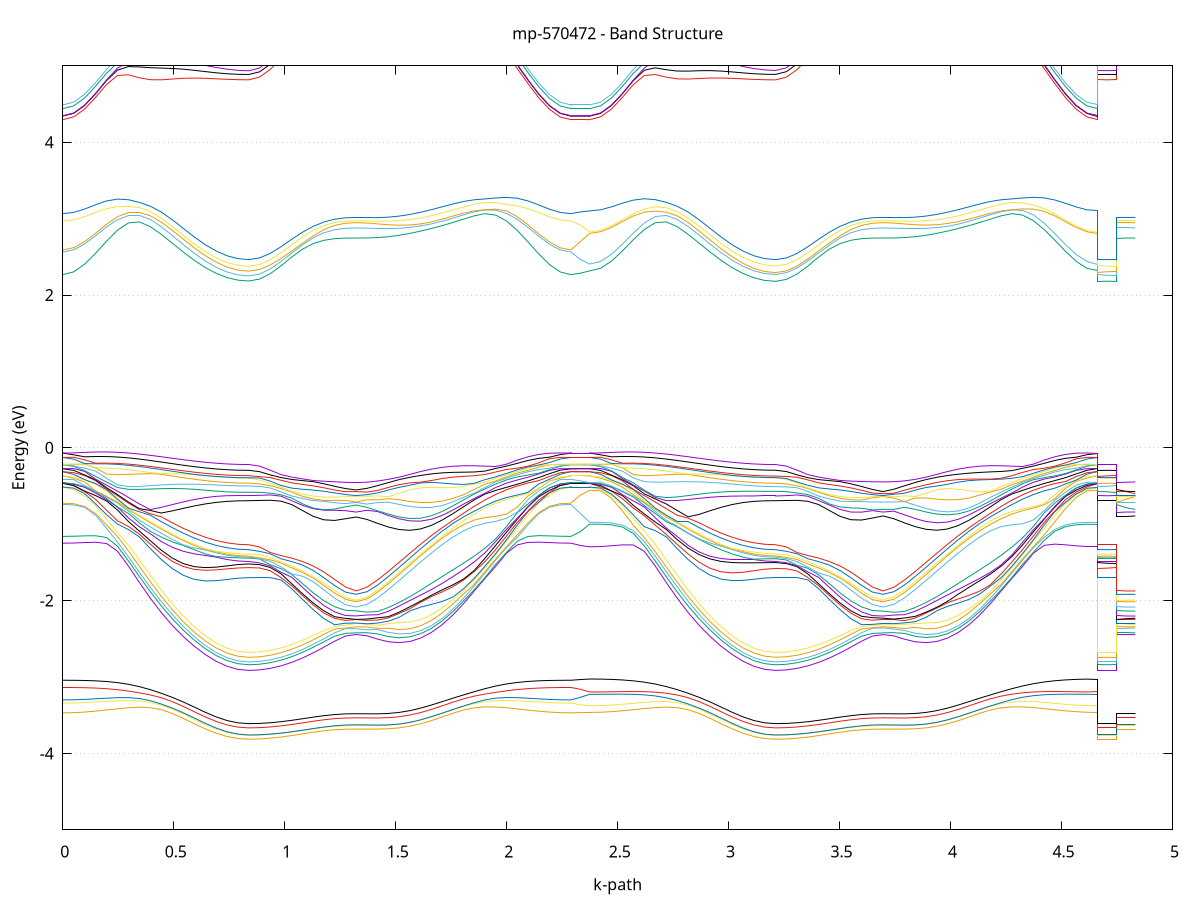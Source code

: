 set title 'mp-570472 - Band Structure'
set xlabel 'k-path'
set ylabel 'Energy (eV)'
set grid y
set yrange [-5:5]
set terminal png size 800,600
set output 'mp-570472_bands_gnuplot.png'
plot '-' using 1:2 with lines notitle, '-' using 1:2 with lines notitle, '-' using 1:2 with lines notitle, '-' using 1:2 with lines notitle, '-' using 1:2 with lines notitle, '-' using 1:2 with lines notitle, '-' using 1:2 with lines notitle, '-' using 1:2 with lines notitle, '-' using 1:2 with lines notitle, '-' using 1:2 with lines notitle, '-' using 1:2 with lines notitle, '-' using 1:2 with lines notitle, '-' using 1:2 with lines notitle, '-' using 1:2 with lines notitle, '-' using 1:2 with lines notitle, '-' using 1:2 with lines notitle, '-' using 1:2 with lines notitle, '-' using 1:2 with lines notitle, '-' using 1:2 with lines notitle, '-' using 1:2 with lines notitle, '-' using 1:2 with lines notitle, '-' using 1:2 with lines notitle, '-' using 1:2 with lines notitle, '-' using 1:2 with lines notitle, '-' using 1:2 with lines notitle, '-' using 1:2 with lines notitle, '-' using 1:2 with lines notitle, '-' using 1:2 with lines notitle, '-' using 1:2 with lines notitle, '-' using 1:2 with lines notitle, '-' using 1:2 with lines notitle, '-' using 1:2 with lines notitle, '-' using 1:2 with lines notitle, '-' using 1:2 with lines notitle, '-' using 1:2 with lines notitle, '-' using 1:2 with lines notitle, '-' using 1:2 with lines notitle, '-' using 1:2 with lines notitle, '-' using 1:2 with lines notitle, '-' using 1:2 with lines notitle, '-' using 1:2 with lines notitle, '-' using 1:2 with lines notitle, '-' using 1:2 with lines notitle, '-' using 1:2 with lines notitle, '-' using 1:2 with lines notitle, '-' using 1:2 with lines notitle, '-' using 1:2 with lines notitle, '-' using 1:2 with lines notitle, '-' using 1:2 with lines notitle, '-' using 1:2 with lines notitle, '-' using 1:2 with lines notitle, '-' using 1:2 with lines notitle, '-' using 1:2 with lines notitle, '-' using 1:2 with lines notitle, '-' using 1:2 with lines notitle, '-' using 1:2 with lines notitle, '-' using 1:2 with lines notitle, '-' using 1:2 with lines notitle, '-' using 1:2 with lines notitle, '-' using 1:2 with lines notitle, '-' using 1:2 with lines notitle, '-' using 1:2 with lines notitle, '-' using 1:2 with lines notitle, '-' using 1:2 with lines notitle, '-' using 1:2 with lines notitle, '-' using 1:2 with lines notitle, '-' using 1:2 with lines notitle, '-' using 1:2 with lines notitle, '-' using 1:2 with lines notitle, '-' using 1:2 with lines notitle, '-' using 1:2 with lines notitle, '-' using 1:2 with lines notitle, '-' using 1:2 with lines notitle, '-' using 1:2 with lines notitle, '-' using 1:2 with lines notitle, '-' using 1:2 with lines notitle, '-' using 1:2 with lines notitle, '-' using 1:2 with lines notitle, '-' using 1:2 with lines notitle, '-' using 1:2 with lines notitle, '-' using 1:2 with lines notitle, '-' using 1:2 with lines notitle, '-' using 1:2 with lines notitle, '-' using 1:2 with lines notitle, '-' using 1:2 with lines notitle, '-' using 1:2 with lines notitle, '-' using 1:2 with lines notitle, '-' using 1:2 with lines notitle, '-' using 1:2 with lines notitle, '-' using 1:2 with lines notitle, '-' using 1:2 with lines notitle, '-' using 1:2 with lines notitle, '-' using 1:2 with lines notitle, '-' using 1:2 with lines notitle, '-' using 1:2 with lines notitle, '-' using 1:2 with lines notitle, '-' using 1:2 with lines notitle, '-' using 1:2 with lines notitle, '-' using 1:2 with lines notitle, '-' using 1:2 with lines notitle, '-' using 1:2 with lines notitle, '-' using 1:2 with lines notitle, '-' using 1:2 with lines notitle, '-' using 1:2 with lines notitle, '-' using 1:2 with lines notitle, '-' using 1:2 with lines notitle, '-' using 1:2 with lines notitle, '-' using 1:2 with lines notitle, '-' using 1:2 with lines notitle, '-' using 1:2 with lines notitle, '-' using 1:2 with lines notitle, '-' using 1:2 with lines notitle, '-' using 1:2 with lines notitle, '-' using 1:2 with lines notitle, '-' using 1:2 with lines notitle, '-' using 1:2 with lines notitle, '-' using 1:2 with lines notitle, '-' using 1:2 with lines notitle, '-' using 1:2 with lines notitle, '-' using 1:2 with lines notitle, '-' using 1:2 with lines notitle, '-' using 1:2 with lines notitle, '-' using 1:2 with lines notitle, '-' using 1:2 with lines notitle, '-' using 1:2 with lines notitle, '-' using 1:2 with lines notitle, '-' using 1:2 with lines notitle, '-' using 1:2 with lines notitle
0.000000 -11.982412
0.049292 -11.978812
0.098583 -11.967812
0.147875 -11.949812
0.197167 -11.925212
0.246458 -11.894612
0.295750 -11.858812
0.345042 -11.818612
0.394334 -11.775212
0.443625 -11.729912
0.492917 -11.684112
0.542209 -11.639212
0.591500 -11.596812
0.640792 -11.558512
0.690084 -11.525512
0.739375 -11.499412
0.788667 -11.481512
0.837959 -11.474812
0.837959 -11.474812
0.886338 -11.473512
0.934718 -11.469712
0.983097 -11.463712
1.031477 -11.455912
1.079857 -11.447012
1.128236 -11.437712
1.176616 -11.428912
1.224995 -11.422112
1.273375 -11.418312
1.321754 -11.416912
1.321754 -11.416912
1.370134 -11.419712
1.418514 -11.428412
1.466893 -11.443312
1.515273 -11.464212
1.563652 -11.491012
1.612032 -11.523412
1.660411 -11.560712
1.708791 -11.601812
1.757171 -11.645712
1.805550 -11.691112
1.853930 -11.736812
1.902309 -11.781512
1.950689 -11.823912
1.999068 -11.862912
2.047448 -11.897712
2.095827 -11.927312
2.144207 -11.951012
2.192587 -11.968312
2.240966 -11.978912
2.289346 -11.982412
2.289346 -11.982412
2.331655 -11.982412
2.373965 -11.982412
2.373965 -11.982412
2.423256 -11.978812
2.472548 -11.967812
2.521840 -11.949812
2.571131 -11.925212
2.620423 -11.894612
2.669715 -11.858812
2.719006 -11.818612
2.768298 -11.775212
2.817590 -11.729912
2.866881 -11.684112
2.916173 -11.639212
2.965465 -11.596812
3.014757 -11.558512
3.064048 -11.525512
3.113340 -11.499412
3.162632 -11.481512
3.211923 -11.474812
3.211923 -11.474812
3.260303 -11.473512
3.308682 -11.469712
3.357062 -11.463712
3.405442 -11.455912
3.453821 -11.447012
3.502201 -11.437712
3.550580 -11.428912
3.598960 -11.422112
3.647339 -11.418312
3.695719 -11.416912
3.695719 -11.416912
3.744099 -11.419712
3.792478 -11.428412
3.840858 -11.443312
3.889237 -11.464212
3.937617 -11.491012
3.985996 -11.523412
4.034376 -11.560712
4.082756 -11.601812
4.131135 -11.645712
4.179515 -11.691112
4.227894 -11.736812
4.276274 -11.781412
4.324653 -11.823912
4.373033 -11.862912
4.421413 -11.897712
4.469792 -11.927312
4.518172 -11.951012
4.566551 -11.968312
4.614931 -11.978912
4.663310 -11.982412
4.663310 -11.474812
4.705620 -11.474812
4.747929 -11.474812
4.747929 -11.416912
4.790239 -11.416912
4.832548 -11.416912
e
0.000000 -11.930312
0.049292 -11.926612
0.098583 -11.915812
0.147875 -11.897912
0.197167 -11.873612
0.246458 -11.843312
0.295750 -11.807812
0.345042 -11.768012
0.394334 -11.725112
0.443625 -11.680412
0.492917 -11.635212
0.542209 -11.591012
0.591500 -11.549512
0.640792 -11.512012
0.690084 -11.480412
0.739375 -11.456612
0.788667 -11.444512
0.837959 -11.442612
0.837959 -11.442612
0.886338 -11.441912
0.934718 -11.439912
0.983097 -11.437112
1.031477 -11.433712
1.079857 -11.430012
1.128236 -11.426312
1.176616 -11.422712
1.224995 -11.419212
1.273375 -11.415812
1.321754 -11.414512
1.321754 -11.414512
1.370134 -11.414812
1.418514 -11.415812
1.466893 -11.418612
1.515273 -11.426512
1.563652 -11.447512
1.612032 -11.478012
1.660411 -11.514112
1.708791 -11.554312
1.757171 -11.597412
1.805550 -11.642112
1.853930 -11.687212
1.902309 -11.731312
1.950689 -11.773212
1.999068 -11.811912
2.047448 -11.846312
2.095827 -11.875612
2.144207 -11.899112
2.192587 -11.916312
2.240966 -11.926812
2.289346 -11.930312
2.289346 -11.930312
2.331655 -11.930412
2.373965 -11.930612
2.373965 -11.930612
2.423256 -11.926912
2.472548 -11.916012
2.521840 -11.898212
2.571131 -11.873812
2.620423 -11.843512
2.669715 -11.807912
2.719006 -11.768212
2.768298 -11.725312
2.817590 -11.680512
2.866881 -11.635312
2.916173 -11.591112
2.965465 -11.549512
3.014757 -11.512112
3.064048 -11.480412
3.113340 -11.456612
3.162632 -11.444512
3.211923 -11.442612
3.211923 -11.442612
3.260303 -11.441912
3.308682 -11.439912
3.357062 -11.437112
3.405442 -11.433712
3.453821 -11.430012
3.502201 -11.426312
3.550580 -11.422712
3.598960 -11.419212
3.647339 -11.415812
3.695719 -11.414512
3.695719 -11.414512
3.744099 -11.414812
3.792478 -11.415812
3.840858 -11.418612
3.889237 -11.426512
3.937617 -11.447512
3.985996 -11.478012
4.034376 -11.514112
4.082756 -11.554312
4.131135 -11.597512
4.179515 -11.642212
4.227894 -11.687312
4.276274 -11.731412
4.324653 -11.773412
4.373033 -11.812012
4.421413 -11.846512
4.469792 -11.875812
4.518172 -11.899412
4.566551 -11.916612
4.614931 -11.927012
4.663310 -11.930612
4.663310 -11.442612
4.705620 -11.442612
4.747929 -11.442612
4.747929 -11.414512
4.790239 -11.414512
4.832548 -11.414512
e
0.000000 -11.919612
0.049292 -11.915912
0.098583 -11.905212
0.147875 -11.887512
0.197167 -11.863412
0.246458 -11.833412
0.295750 -11.798212
0.345042 -11.758912
0.394334 -11.716612
0.443625 -11.672412
0.492917 -11.627812
0.542209 -11.584312
0.591500 -11.543312
0.640792 -11.506312
0.690084 -11.474612
0.739375 -11.449512
0.788667 -11.432412
0.837959 -11.426112
0.837959 -11.426112
0.886338 -11.424812
0.934718 -11.421312
0.983097 -11.415712
1.031477 -11.408512
1.079857 -11.400512
1.128236 -11.392512
1.176616 -11.385512
1.224995 -11.380412
1.273375 -11.377412
1.321754 -11.376312
1.321754 -11.376312
1.370134 -11.377912
1.418514 -11.384512
1.466893 -11.397212
1.515273 -11.416112
1.563652 -11.441512
1.612032 -11.472512
1.660411 -11.508312
1.708791 -11.548112
1.757171 -11.590612
1.805550 -11.634712
1.853930 -11.679112
1.902309 -11.722612
1.950689 -11.764112
1.999068 -11.802312
2.047448 -11.836312
2.095827 -11.865412
2.144207 -11.888712
2.192587 -11.905712
2.240966 -11.916112
2.289346 -11.919612
2.289346 -11.919612
2.331655 -11.919412
2.373965 -11.919212
2.373965 -11.919212
2.423256 -11.915612
2.472548 -11.904912
2.521840 -11.887212
2.571131 -11.863112
2.620423 -11.833112
2.669715 -11.798012
2.719006 -11.758812
2.768298 -11.716412
2.817590 -11.672312
2.866881 -11.627812
2.916173 -11.584212
2.965465 -11.543312
3.014757 -11.506312
3.064048 -11.474612
3.113340 -11.449512
3.162632 -11.432412
3.211923 -11.426112
3.211923 -11.426112
3.260303 -11.424812
3.308682 -11.421312
3.357062 -11.415712
3.405442 -11.408512
3.453821 -11.400512
3.502201 -11.392512
3.550580 -11.385512
3.598960 -11.380412
3.647339 -11.377412
3.695719 -11.376312
3.695719 -11.376312
3.744099 -11.377912
3.792478 -11.384512
3.840858 -11.397212
3.889237 -11.416112
3.937617 -11.441512
3.985996 -11.472512
4.034376 -11.508312
4.082756 -11.548012
4.131135 -11.590512
4.179515 -11.634612
4.227894 -11.679012
4.276274 -11.722512
4.324653 -11.763912
4.373033 -11.802112
4.421413 -11.836112
4.469792 -11.865112
4.518172 -11.888412
4.566551 -11.905412
4.614931 -11.915812
4.663310 -11.919212
4.663310 -11.426112
4.705620 -11.426112
4.747929 -11.426112
4.747929 -11.376312
4.790239 -11.376312
4.832548 -11.376312
e
0.000000 -11.833012
0.049292 -11.829412
0.098583 -11.818512
0.147875 -11.800712
0.197167 -11.776412
0.246458 -11.746112
0.295750 -11.710712
0.345042 -11.671012
0.394334 -11.628212
0.443625 -11.583612
0.492917 -11.538612
0.542209 -11.494712
0.591500 -11.454112
0.640792 -11.438712
0.690084 -11.434012
0.739375 -11.430712
0.788667 -11.425812
0.837959 -11.422112
0.837959 -11.422112
0.886338 -11.421112
0.934718 -11.418112
0.983097 -11.413112
1.031477 -11.406412
1.079857 -11.398312
1.128236 -11.390012
1.176616 -11.382512
1.224995 -11.377012
1.273375 -11.373912
1.321754 -11.372812
1.321754 -11.372812
1.370134 -11.374612
1.418514 -11.381812
1.466893 -11.395012
1.515273 -11.410912
1.563652 -11.420712
1.612032 -11.427712
1.660411 -11.435512
1.708791 -11.458512
1.757171 -11.501012
1.805550 -11.545512
1.853930 -11.590412
1.902309 -11.634412
1.950689 -11.676212
1.999068 -11.714812
2.047448 -11.749112
2.095827 -11.778412
2.144207 -11.801912
2.192587 -11.819112
2.240966 -11.829512
2.289346 -11.833012
2.289346 -11.833012
2.331655 -11.833112
2.373965 -11.833212
2.373965 -11.833212
2.423256 -11.829512
2.472548 -11.818712
2.521840 -11.800912
2.571131 -11.776512
2.620423 -11.746212
2.669715 -11.710812
2.719006 -11.671112
2.768298 -11.628312
2.817590 -11.583712
2.866881 -11.538712
2.916173 -11.494812
2.965465 -11.454412
3.014757 -11.438812
3.064048 -11.434012
3.113340 -11.430712
3.162632 -11.425812
3.211923 -11.422112
3.211923 -11.422112
3.260303 -11.421112
3.308682 -11.418112
3.357062 -11.413112
3.405442 -11.406412
3.453821 -11.398312
3.502201 -11.390012
3.550580 -11.382512
3.598960 -11.377012
3.647339 -11.373912
3.695719 -11.372812
3.695719 -11.372812
3.744099 -11.374612
3.792478 -11.381812
3.840858 -11.395012
3.889237 -11.410912
3.937617 -11.420712
3.985996 -11.427712
4.034376 -11.435612
4.082756 -11.458812
4.131135 -11.501112
4.179515 -11.545612
4.227894 -11.590512
4.276274 -11.634512
4.324653 -11.676312
4.373033 -11.714912
4.421413 -11.749312
4.469792 -11.778512
4.518172 -11.802012
4.566551 -11.819212
4.614931 -11.829612
4.663310 -11.833212
4.663310 -11.422112
4.705620 -11.422112
4.747929 -11.422112
4.747929 -11.372812
4.790239 -11.372812
4.832548 -11.372812
e
0.000000 -11.773312
0.049292 -11.769612
0.098583 -11.758912
0.147875 -11.741312
0.197167 -11.717312
0.246458 -11.687412
0.295750 -11.652412
0.345042 -11.613312
0.394334 -11.571312
0.443625 -11.527512
0.492917 -11.484012
0.542209 -11.453612
0.591500 -11.444212
0.640792 -11.416812
0.690084 -11.392912
0.739375 -11.388312
0.788667 -11.389012
0.837959 -11.390012
0.837959 -11.390012
0.886338 -11.389612
0.934718 -11.388412
0.983097 -11.386612
1.031477 -11.384212
1.079857 -11.381212
1.128236 -11.377812
1.176616 -11.373912
1.224995 -11.369812
1.273375 -11.366412
1.321754 -11.365212
1.321754 -11.365212
1.370134 -11.366212
1.418514 -11.368212
1.466893 -11.370412
1.515273 -11.373312
1.563652 -11.377512
1.612032 -11.388212
1.660411 -11.418512
1.708791 -11.443312
1.757171 -11.454612
1.805550 -11.490612
1.853930 -11.534112
1.902309 -11.577312
1.950689 -11.618412
1.999068 -11.656512
2.047448 -11.690412
2.095827 -11.719312
2.144207 -11.742512
2.192587 -11.759412
2.240966 -11.769812
2.289346 -11.773312
2.289346 -11.773312
2.331655 -11.773212
2.373965 -11.773212
2.373965 -11.773212
2.423256 -11.769612
2.472548 -11.758812
2.521840 -11.741212
2.571131 -11.717212
2.620423 -11.687312
2.669715 -11.652312
2.719006 -11.613212
2.768298 -11.571112
2.817590 -11.527412
2.866881 -11.483612
2.916173 -11.452812
2.965465 -11.443712
3.014757 -11.416712
3.064048 -11.392812
3.113340 -11.388312
3.162632 -11.389012
3.211923 -11.390012
3.211923 -11.390012
3.260303 -11.389612
3.308682 -11.388412
3.357062 -11.386612
3.405442 -11.384212
3.453821 -11.381212
3.502201 -11.377812
3.550580 -11.373912
3.598960 -11.369812
3.647339 -11.366412
3.695719 -11.365212
3.695719 -11.365212
3.744099 -11.366212
3.792478 -11.368212
3.840858 -11.370412
3.889237 -11.373312
3.937617 -11.377512
3.985996 -11.388012
4.034376 -11.418312
4.082756 -11.442812
4.131135 -11.453312
4.179515 -11.490212
4.227894 -11.534012
4.276274 -11.577112
4.324653 -11.618312
4.373033 -11.656412
4.421413 -11.690312
4.469792 -11.719212
4.518172 -11.742412
4.566551 -11.759412
4.614931 -11.769712
4.663310 -11.773212
4.663310 -11.390012
4.705620 -11.390012
4.747929 -11.390012
4.747929 -11.365212
4.790239 -11.365212
4.832548 -11.365212
e
0.000000 -11.533512
0.049292 -11.532512
0.098583 -11.529512
0.147875 -11.524812
0.197167 -11.518312
0.246458 -11.510512
0.295750 -11.501412
0.345042 -11.491612
0.394334 -11.481312
0.443625 -11.470912
0.492917 -11.460512
0.542209 -11.439512
0.591500 -11.405912
0.640792 -11.393012
0.690084 -11.388712
0.739375 -11.387112
0.788667 -11.387812
0.837959 -11.388712
0.837959 -11.388712
0.886338 -11.388312
0.934718 -11.387212
0.983097 -11.385412
1.031477 -11.383012
1.079857 -11.380212
1.128236 -11.377112
1.176616 -11.373512
1.224995 -11.369512
1.273375 -11.366212
1.321754 -11.364912
1.321754 -11.364912
1.370134 -11.365812
1.418514 -11.367412
1.466893 -11.369312
1.515273 -11.372212
1.563652 -11.376612
1.612032 -11.382212
1.660411 -11.389912
1.708791 -11.408212
1.757171 -11.444512
1.805550 -11.461512
1.853930 -11.472112
1.902309 -11.482612
1.950689 -11.492812
1.999068 -11.502412
2.047448 -11.511212
2.095827 -11.518912
2.144207 -11.525112
2.192587 -11.529712
2.240966 -11.532512
2.289346 -11.533512
2.289346 -11.533512
2.331655 -11.533612
2.373965 -11.533812
2.373965 -11.533812
2.423256 -11.532812
2.472548 -11.529812
2.521840 -11.525012
2.571131 -11.518612
2.620423 -11.510712
2.669715 -11.501712
2.719006 -11.491912
2.768298 -11.481612
2.817590 -11.471212
2.866881 -11.461112
2.916173 -11.440512
2.965465 -11.406712
3.014757 -11.393412
3.064048 -11.388812
3.113340 -11.387112
3.162632 -11.387812
3.211923 -11.388712
3.211923 -11.388712
3.260303 -11.388312
3.308682 -11.387212
3.357062 -11.385412
3.405442 -11.383012
3.453821 -11.380212
3.502201 -11.377112
3.550580 -11.373512
3.598960 -11.369512
3.647339 -11.366212
3.695719 -11.364912
3.695719 -11.364912
3.744099 -11.365812
3.792478 -11.367412
3.840858 -11.369312
3.889237 -11.372212
3.937617 -11.376612
3.985996 -11.382512
4.034376 -11.390412
4.082756 -11.409012
4.131135 -11.446012
4.179515 -11.462012
4.227894 -11.472412
4.276274 -11.482912
4.324653 -11.493012
4.373033 -11.502712
4.421413 -11.511512
4.469792 -11.519112
4.518172 -11.525412
4.566551 -11.530012
4.614931 -11.532812
4.663310 -11.533812
4.663310 -11.388712
4.705620 -11.388712
4.747929 -11.388712
4.747929 -11.364912
4.790239 -11.364912
4.832548 -11.364912
e
0.000000 -11.476912
0.049292 -11.476012
0.098583 -11.473212
0.147875 -11.468812
0.197167 -11.462812
0.246458 -11.455512
0.295750 -11.447112
0.345042 -11.438112
0.394334 -11.428612
0.443625 -11.419212
0.492917 -11.410012
0.542209 -11.401412
0.591500 -11.393212
0.640792 -11.386312
0.690084 -11.375512
0.739375 -11.354612
0.788667 -11.338412
0.837959 -11.332312
0.837959 -11.332312
0.886338 -11.331112
0.934718 -11.327612
0.983097 -11.322212
1.031477 -11.315212
1.079857 -11.307612
1.128236 -11.300012
1.176616 -11.293512
1.224995 -11.288512
1.273375 -11.285412
1.321754 -11.284212
1.321754 -11.284212
1.370134 -11.285712
1.418514 -11.291612
1.466893 -11.303612
1.515273 -11.322212
1.563652 -11.346712
1.612032 -11.371712
1.660411 -11.383412
1.708791 -11.392212
1.757171 -11.401512
1.805550 -11.410812
1.853930 -11.420212
1.902309 -11.429812
1.950689 -11.439212
1.999068 -11.448112
2.047448 -11.456212
2.095827 -11.463312
2.144207 -11.469112
2.192587 -11.473412
2.240966 -11.476012
2.289346 -11.476912
2.289346 -11.476912
2.331655 -11.476012
2.373965 -11.475012
2.373965 -11.475012
2.423256 -11.474112
2.472548 -11.471412
2.521840 -11.467012
2.571131 -11.461112
2.620423 -11.453912
2.669715 -11.445712
2.719006 -11.436712
2.768298 -11.427312
2.817590 -11.417912
2.866881 -11.408712
2.916173 -11.399712
2.965465 -11.391912
3.014757 -11.386012
3.064048 -11.375512
3.113340 -11.354612
3.162632 -11.338412
3.211923 -11.332312
3.211923 -11.332312
3.260303 -11.331112
3.308682 -11.327612
3.357062 -11.322212
3.405442 -11.315212
3.453821 -11.307612
3.502201 -11.300012
3.550580 -11.293512
3.598960 -11.288512
3.647339 -11.285412
3.695719 -11.284212
3.695719 -11.284212
3.744099 -11.285712
3.792478 -11.291612
3.840858 -11.303612
3.889237 -11.322212
3.937617 -11.346712
3.985996 -11.371612
4.034376 -11.382912
4.082756 -11.390512
4.131135 -11.399812
4.179515 -11.409412
4.227894 -11.418912
4.276274 -11.428512
4.324653 -11.437812
4.373033 -11.446612
4.421413 -11.454612
4.469792 -11.461612
4.518172 -11.467312
4.566551 -11.471512
4.614931 -11.474112
4.663310 -11.475012
4.663310 -11.332312
4.705620 -11.332312
4.747929 -11.332312
4.747929 -11.284212
4.790239 -11.284212
4.832548 -11.284212
e
0.000000 -11.462412
0.049292 -11.461612
0.098583 -11.459212
0.147875 -11.455312
0.197167 -11.450012
0.246458 -11.443612
0.295750 -11.436312
0.345042 -11.428412
0.394334 -11.420212
0.443625 -11.411912
0.492917 -11.403912
0.542209 -11.396112
0.591500 -11.385012
0.640792 -11.357312
0.690084 -11.327612
0.739375 -11.304712
0.788667 -11.294912
0.837959 -11.294212
0.837959 -11.294212
0.886338 -11.293612
0.934718 -11.292012
0.983097 -11.289512
1.031477 -11.286212
1.079857 -11.282312
1.128236 -11.277712
1.176616 -11.272712
1.224995 -11.268012
1.273375 -11.264412
1.321754 -11.263112
1.321754 -11.263112
1.370134 -11.264412
1.418514 -11.267712
1.466893 -11.271812
1.515273 -11.278012
1.563652 -11.296112
1.612032 -11.325312
1.660411 -11.358812
1.708791 -11.385512
1.757171 -11.396012
1.805550 -11.404412
1.853930 -11.412812
1.902309 -11.421112
1.950689 -11.429312
1.999068 -11.437112
2.047448 -11.444212
2.095827 -11.450412
2.144207 -11.455512
2.192587 -11.459312
2.240966 -11.461612
2.289346 -11.462412
2.289346 -11.462412
2.331655 -11.463212
2.373965 -11.464112
2.373965 -11.464112
2.423256 -11.463312
2.472548 -11.460812
2.521840 -11.456912
2.571131 -11.451512
2.620423 -11.445012
2.669715 -11.437612
2.719006 -11.429612
2.768298 -11.421312
2.817590 -11.413012
2.866881 -11.405012
2.916173 -11.397512
2.965465 -11.385712
3.014757 -11.357312
3.064048 -11.327612
3.113340 -11.304712
3.162632 -11.294912
3.211923 -11.294212
3.211923 -11.294212
3.260303 -11.293612
3.308682 -11.292012
3.357062 -11.289512
3.405442 -11.286212
3.453821 -11.282312
3.502201 -11.277712
3.550580 -11.272712
3.598960 -11.268012
3.647339 -11.264412
3.695719 -11.263112
3.695719 -11.263112
3.744099 -11.264412
3.792478 -11.267712
3.840858 -11.271812
3.889237 -11.278012
3.937617 -11.296112
3.985996 -11.325312
4.034376 -11.358812
4.082756 -11.386612
4.131135 -11.397512
4.179515 -11.405612
4.227894 -11.413912
4.276274 -11.422312
4.324653 -11.430612
4.373033 -11.438512
4.421413 -11.445712
4.469792 -11.452012
4.518172 -11.457112
4.566551 -11.460912
4.614931 -11.463312
4.663310 -11.464112
4.663310 -11.294212
4.705620 -11.294212
4.747929 -11.294212
4.747929 -11.263112
4.790239 -11.263112
4.832548 -11.263112
e
0.000000 -11.380512
0.049292 -11.379612
0.098583 -11.376912
0.147875 -11.372512
0.197167 -11.366612
0.246458 -11.359512
0.295750 -11.351312
0.345042 -11.342312
0.394334 -11.333012
0.443625 -11.323712
0.492917 -11.314812
0.542209 -11.306612
0.591500 -11.299612
0.640792 -11.294012
0.690084 -11.290212
0.739375 -11.287312
0.788667 -11.280812
0.837959 -11.275912
0.837959 -11.275912
0.886338 -11.274812
0.934718 -11.271612
0.983097 -11.266312
1.031477 -11.259412
1.079857 -11.251512
1.128236 -11.243412
1.176616 -11.236212
1.224995 -11.230812
1.273375 -11.227512
1.321754 -11.226312
1.321754 -11.226312
1.370134 -11.228112
1.418514 -11.235112
1.466893 -11.248012
1.515273 -11.265312
1.563652 -11.277112
1.612032 -11.283812
1.660411 -11.290612
1.708791 -11.298212
1.757171 -11.306512
1.805550 -11.315512
1.853930 -11.324812
1.902309 -11.334212
1.950689 -11.343412
1.999068 -11.352212
2.047448 -11.360212
2.095827 -11.367112
2.144207 -11.372812
2.192587 -11.377012
2.240966 -11.379612
2.289346 -11.380512
2.289346 -11.380512
2.331655 -11.380412
2.373965 -11.380412
2.373965 -11.380412
2.423256 -11.379412
2.472548 -11.376812
2.521840 -11.372412
2.571131 -11.366612
2.620423 -11.359412
2.669715 -11.351212
2.719006 -11.342312
2.768298 -11.333012
2.817590 -11.323712
2.866881 -11.314812
2.916173 -11.306612
2.965465 -11.299612
3.014757 -11.294012
3.064048 -11.290212
3.113340 -11.287312
3.162632 -11.280812
3.211923 -11.275912
3.211923 -11.275912
3.260303 -11.274812
3.308682 -11.271612
3.357062 -11.266312
3.405442 -11.259412
3.453821 -11.251512
3.502201 -11.243412
3.550580 -11.236212
3.598960 -11.230812
3.647339 -11.227512
3.695719 -11.226312
3.695719 -11.226312
3.744099 -11.228112
3.792478 -11.235112
3.840858 -11.248012
3.889237 -11.265312
3.937617 -11.277112
3.985996 -11.283812
4.034376 -11.290612
4.082756 -11.298212
4.131135 -11.306512
4.179515 -11.315412
4.227894 -11.324712
4.276274 -11.334212
4.324653 -11.343412
4.373033 -11.352112
4.421413 -11.360112
4.469792 -11.367012
4.518172 -11.372712
4.566551 -11.376912
4.614931 -11.379512
4.663310 -11.380412
4.663310 -11.275912
4.705620 -11.275912
4.747929 -11.275912
4.747929 -11.226312
4.790239 -11.226312
4.832548 -11.226312
e
0.000000 -11.317212
0.049292 -11.316312
0.098583 -11.313912
0.147875 -11.310012
0.197167 -11.304612
0.246458 -11.298212
0.295750 -11.290812
0.345042 -11.282712
0.394334 -11.274412
0.443625 -11.266112
0.492917 -11.258212
0.542209 -11.251012
0.591500 -11.245012
0.640792 -11.240512
0.690084 -11.237912
0.739375 -11.237412
0.788667 -11.238612
0.837959 -11.239612
0.837959 -11.239612
0.886338 -11.239212
0.934718 -11.238212
0.983097 -11.236412
1.031477 -11.234212
1.079857 -11.231412
1.128236 -11.228312
1.176616 -11.224912
1.224995 -11.221212
1.273375 -11.218212
1.321754 -11.217112
1.321754 -11.217112
1.370134 -11.217912
1.418514 -11.219412
1.466893 -11.221112
1.515273 -11.223512
1.563652 -11.226912
1.612032 -11.231512
1.660411 -11.237012
1.708791 -11.243512
1.757171 -11.250812
1.805550 -11.258712
1.853930 -11.267012
1.902309 -11.275412
1.950689 -11.283712
1.999068 -11.291612
2.047448 -11.298812
2.095827 -11.305112
2.144207 -11.310212
2.192587 -11.314012
2.240966 -11.316412
2.289346 -11.317212
2.289346 -11.317212
2.331655 -11.317212
2.373965 -11.317212
2.373965 -11.317212
2.423256 -11.316312
2.472548 -11.313912
2.521840 -11.310012
2.571131 -11.304612
2.620423 -11.298212
2.669715 -11.290812
2.719006 -11.282712
2.768298 -11.274412
2.817590 -11.266112
2.866881 -11.258212
2.916173 -11.251012
2.965465 -11.245012
3.014757 -11.240512
3.064048 -11.237912
3.113340 -11.237412
3.162632 -11.238612
3.211923 -11.239612
3.211923 -11.239612
3.260303 -11.239212
3.308682 -11.238212
3.357062 -11.236412
3.405442 -11.234212
3.453821 -11.231412
3.502201 -11.228312
3.550580 -11.224912
3.598960 -11.221212
3.647339 -11.218212
3.695719 -11.217112
3.695719 -11.217112
3.744099 -11.217912
3.792478 -11.219412
3.840858 -11.221112
3.889237 -11.223512
3.937617 -11.226912
3.985996 -11.231512
4.034376 -11.237012
4.082756 -11.243512
4.131135 -11.250812
4.179515 -11.258712
4.227894 -11.267012
4.276274 -11.275412
4.324653 -11.283712
4.373033 -11.291612
4.421413 -11.298812
4.469792 -11.305112
4.518172 -11.310212
4.566551 -11.314012
4.614931 -11.316412
4.663310 -11.317212
4.663310 -11.239612
4.705620 -11.239612
4.747929 -11.239612
4.747929 -11.217112
4.790239 -11.217112
4.832548 -11.217112
e
0.000000 -7.715412
0.049292 -7.714812
0.098583 -7.713112
0.147875 -7.710312
0.197167 -7.706912
0.246458 -7.702912
0.295750 -7.698712
0.345042 -7.694712
0.394334 -7.691212
0.443625 -7.688312
0.492917 -7.686112
0.542209 -7.684612
0.591500 -7.683712
0.640792 -7.683312
0.690084 -7.683112
0.739375 -7.683112
0.788667 -7.683212
0.837959 -7.683212
0.837959 -7.683212
0.886338 -7.681412
0.934718 -7.675912
0.983097 -7.667012
1.031477 -7.654912
1.079857 -7.640212
1.128236 -7.623512
1.176616 -7.606012
1.224995 -7.589312
1.273375 -7.575812
1.321754 -7.568112
1.321754 -7.568112
1.370134 -7.575712
1.418514 -7.588212
1.466893 -7.602912
1.515273 -7.617812
1.563652 -7.631712
1.612032 -7.644012
1.660411 -7.654612
1.708791 -7.663612
1.757171 -7.671212
1.805550 -7.677712
1.853930 -7.683512
1.902309 -7.688812
1.950689 -7.693812
1.999068 -7.698612
2.047448 -7.703012
2.095827 -7.707112
2.144207 -7.710512
2.192587 -7.713112
2.240966 -7.714812
2.289346 -7.715412
2.289346 -7.715412
2.331655 -7.715412
2.373965 -7.715412
2.373965 -7.715412
2.423256 -7.714812
2.472548 -7.713112
2.521840 -7.710312
2.571131 -7.706912
2.620423 -7.702912
2.669715 -7.698712
2.719006 -7.694712
2.768298 -7.691212
2.817590 -7.688312
2.866881 -7.686112
2.916173 -7.684612
2.965465 -7.683712
3.014757 -7.683312
3.064048 -7.683112
3.113340 -7.683112
3.162632 -7.683212
3.211923 -7.683212
3.211923 -7.683212
3.260303 -7.681412
3.308682 -7.675912
3.357062 -7.667012
3.405442 -7.654912
3.453821 -7.640212
3.502201 -7.623512
3.550580 -7.606012
3.598960 -7.589312
3.647339 -7.575812
3.695719 -7.568112
3.695719 -7.568112
3.744099 -7.575712
3.792478 -7.588212
3.840858 -7.602912
3.889237 -7.617812
3.937617 -7.631712
3.985996 -7.644012
4.034376 -7.654612
4.082756 -7.663612
4.131135 -7.671212
4.179515 -7.677712
4.227894 -7.683512
4.276274 -7.688812
4.324653 -7.693812
4.373033 -7.698612
4.421413 -7.703012
4.469792 -7.707112
4.518172 -7.710512
4.566551 -7.713112
4.614931 -7.714812
4.663310 -7.715412
4.663310 -7.683212
4.705620 -7.683212
4.747929 -7.683212
4.747929 -7.568112
4.790239 -7.568112
4.832548 -7.568112
e
0.000000 -7.715412
0.049292 -7.713612
0.098583 -7.708412
0.147875 -7.699812
0.197167 -7.688212
0.246458 -7.673912
0.295750 -7.657912
0.345042 -7.646912
0.394334 -7.643312
0.443625 -7.640412
0.492917 -7.638212
0.542209 -7.636712
0.591500 -7.635912
0.640792 -7.635412
0.690084 -7.635312
0.739375 -7.635312
0.788667 -7.635412
0.837959 -7.635412
0.837959 -7.635412
0.886338 -7.633512
0.934718 -7.628012
0.983097 -7.619112
1.031477 -7.607012
1.079857 -7.592612
1.128236 -7.583812
1.176616 -7.576012
1.224995 -7.569712
1.273375 -7.566412
1.321754 -7.568012
1.321754 -7.568012
1.370134 -7.565912
1.418514 -7.567212
1.466893 -7.569812
1.515273 -7.572812
1.563652 -7.583812
1.612032 -7.596112
1.660411 -7.606712
1.708791 -7.615712
1.757171 -7.623312
1.805550 -7.629912
1.853930 -7.635712
1.902309 -7.641012
1.950689 -7.646012
1.999068 -7.659212
2.047448 -7.675212
2.095827 -7.689112
2.144207 -7.700412
2.192587 -7.708712
2.240966 -7.713712
2.289346 -7.715412
2.289346 -7.715412
2.331655 -7.715412
2.373965 -7.715412
2.373965 -7.715412
2.423256 -7.713612
2.472548 -7.708412
2.521840 -7.699812
2.571131 -7.688212
2.620423 -7.673912
2.669715 -7.657912
2.719006 -7.646912
2.768298 -7.643312
2.817590 -7.640412
2.866881 -7.638212
2.916173 -7.636712
2.965465 -7.635912
3.014757 -7.635412
3.064048 -7.635312
3.113340 -7.635312
3.162632 -7.635412
3.211923 -7.635412
3.211923 -7.635412
3.260303 -7.633512
3.308682 -7.628012
3.357062 -7.619112
3.405442 -7.607012
3.453821 -7.592612
3.502201 -7.583812
3.550580 -7.576012
3.598960 -7.569712
3.647339 -7.566412
3.695719 -7.568012
3.695719 -7.568012
3.744099 -7.565912
3.792478 -7.567212
3.840858 -7.569812
3.889237 -7.572812
3.937617 -7.583812
3.985996 -7.596112
4.034376 -7.606712
4.082756 -7.615712
4.131135 -7.623312
4.179515 -7.629912
4.227894 -7.635712
4.276274 -7.641012
4.324653 -7.646012
4.373033 -7.659212
4.421413 -7.675212
4.469792 -7.689112
4.518172 -7.700412
4.566551 -7.708712
4.614931 -7.713712
4.663310 -7.715412
4.663310 -7.635412
4.705620 -7.635412
4.747929 -7.635412
4.747929 -7.568012
4.790239 -7.568012
4.832548 -7.568012
e
0.000000 -7.667512
0.049292 -7.667012
0.098583 -7.665212
0.147875 -7.662512
0.197167 -7.659012
0.246458 -7.655012
0.295750 -7.650912
0.345042 -7.646812
0.394334 -7.643312
0.443625 -7.640412
0.492917 -7.638212
0.542209 -7.636712
0.591500 -7.635812
0.640792 -7.635412
0.690084 -7.635212
0.739375 -7.635312
0.788667 -7.635312
0.837959 -7.635312
0.837959 -7.635312
0.886338 -7.633512
0.934718 -7.628012
0.983097 -7.619112
1.031477 -7.607012
1.079857 -7.592212
1.128236 -7.575612
1.176616 -7.558112
1.224995 -7.541412
1.273375 -7.527912
1.321754 -7.520112
1.321754 -7.520112
1.370134 -7.527812
1.418514 -7.540312
1.466893 -7.555012
1.515273 -7.569812
1.563652 -7.583612
1.612032 -7.596012
1.660411 -7.606612
1.708791 -7.615712
1.757171 -7.623312
1.805550 -7.629812
1.853930 -7.635612
1.902309 -7.640912
1.950689 -7.645912
1.999068 -7.650712
2.047448 -7.655212
2.095827 -7.659212
2.144207 -7.662712
2.192587 -7.665312
2.240966 -7.667012
2.289346 -7.667512
2.289346 -7.667512
2.331655 -7.667512
2.373965 -7.667512
2.373965 -7.667512
2.423256 -7.667012
2.472548 -7.665212
2.521840 -7.662512
2.571131 -7.659012
2.620423 -7.655012
2.669715 -7.650912
2.719006 -7.646812
2.768298 -7.643312
2.817590 -7.640412
2.866881 -7.638212
2.916173 -7.636712
2.965465 -7.635812
3.014757 -7.635412
3.064048 -7.635212
3.113340 -7.635312
3.162632 -7.635312
3.211923 -7.635312
3.211923 -7.635312
3.260303 -7.633512
3.308682 -7.628012
3.357062 -7.619112
3.405442 -7.607012
3.453821 -7.592212
3.502201 -7.575612
3.550580 -7.558112
3.598960 -7.541412
3.647339 -7.527912
3.695719 -7.520112
3.695719 -7.520112
3.744099 -7.527812
3.792478 -7.540312
3.840858 -7.555012
3.889237 -7.569812
3.937617 -7.583612
3.985996 -7.596012
4.034376 -7.606612
4.082756 -7.615712
4.131135 -7.623312
4.179515 -7.629812
4.227894 -7.635612
4.276274 -7.640912
4.324653 -7.645912
4.373033 -7.650712
4.421413 -7.655212
4.469792 -7.659212
4.518172 -7.662712
4.566551 -7.665312
4.614931 -7.667012
4.663310 -7.667512
4.663310 -7.635312
4.705620 -7.635312
4.747929 -7.635312
4.747929 -7.520112
4.790239 -7.520112
4.832548 -7.520112
e
0.000000 -7.667512
0.049292 -7.666812
0.098583 -7.665112
0.147875 -7.662412
0.197167 -7.658912
0.246458 -7.655012
0.295750 -7.650812
0.345042 -7.641512
0.394334 -7.626912
0.443625 -7.616512
0.492917 -7.610812
0.542209 -7.608912
0.591500 -7.609212
0.640792 -7.610612
0.690084 -7.612312
0.739375 -7.613912
0.788667 -7.615012
0.837959 -7.615412
0.837959 -7.615412
0.886338 -7.614312
0.934718 -7.611212
0.983097 -7.606212
1.031477 -7.599612
1.079857 -7.591612
1.128236 -7.575512
1.176616 -7.557912
1.224995 -7.541212
1.273375 -7.527612
1.321754 -7.520112
1.321754 -7.520112
1.370134 -7.527512
1.418514 -7.540012
1.466893 -7.554812
1.515273 -7.569712
1.563652 -7.575612
1.612032 -7.578412
1.660411 -7.581212
1.708791 -7.584512
1.757171 -7.589312
1.805550 -7.597112
1.853930 -7.609012
1.902309 -7.624612
1.950689 -7.641812
1.999068 -7.650612
2.047448 -7.655112
2.095827 -7.659112
2.144207 -7.662612
2.192587 -7.665212
2.240966 -7.666912
2.289346 -7.667512
2.289346 -7.667512
2.331655 -7.667512
2.373965 -7.667512
2.373965 -7.667512
2.423256 -7.666812
2.472548 -7.665112
2.521840 -7.662412
2.571131 -7.658912
2.620423 -7.655012
2.669715 -7.650812
2.719006 -7.641512
2.768298 -7.626912
2.817590 -7.616512
2.866881 -7.610812
2.916173 -7.608912
2.965465 -7.609212
3.014757 -7.610612
3.064048 -7.612312
3.113340 -7.613912
3.162632 -7.615012
3.211923 -7.615412
3.211923 -7.615412
3.260303 -7.614312
3.308682 -7.611212
3.357062 -7.606212
3.405442 -7.599612
3.453821 -7.591612
3.502201 -7.575512
3.550580 -7.557912
3.598960 -7.541212
3.647339 -7.527612
3.695719 -7.520112
3.695719 -7.520112
3.744099 -7.527512
3.792478 -7.540012
3.840858 -7.554812
3.889237 -7.569712
3.937617 -7.575612
3.985996 -7.578412
4.034376 -7.581212
4.082756 -7.584512
4.131135 -7.589312
4.179515 -7.597112
4.227894 -7.609012
4.276274 -7.624612
4.324653 -7.641812
4.373033 -7.650612
4.421413 -7.655112
4.469792 -7.659112
4.518172 -7.662612
4.566551 -7.665212
4.614931 -7.666912
4.663310 -7.667512
4.663310 -7.615412
4.705620 -7.615412
4.747929 -7.615412
4.747929 -7.520112
4.790239 -7.520112
4.832548 -7.520112
e
0.000000 -7.667412
0.049292 -7.665812
0.098583 -7.660512
0.147875 -7.651912
0.197167 -7.640212
0.246458 -7.626012
0.295750 -7.609912
0.345042 -7.593412
0.394334 -7.578812
0.443625 -7.568412
0.492917 -7.562712
0.542209 -7.560812
0.591500 -7.561112
0.640792 -7.562512
0.690084 -7.564212
0.739375 -7.565812
0.788667 -7.566912
0.837959 -7.567312
0.837959 -7.567312
0.886338 -7.566212
0.934718 -7.563112
0.983097 -7.558112
1.031477 -7.551612
1.079857 -7.543912
1.128236 -7.535812
1.176616 -7.528012
1.224995 -7.521712
1.273375 -7.518512
1.321754 -7.519812
1.321754 -7.519812
1.370134 -7.521012
1.418514 -7.527012
1.466893 -7.531212
1.515273 -7.534812
1.563652 -7.538312
1.612032 -7.541812
1.660411 -7.545512
1.708791 -7.549412
1.757171 -7.553612
1.805550 -7.558012
1.853930 -7.563212
1.902309 -7.576612
1.950689 -7.593912
1.999068 -7.611212
2.047448 -7.627212
2.095827 -7.641212
2.144207 -7.652512
2.192587 -7.660812
2.240966 -7.665812
2.289346 -7.667412
2.289346 -7.667412
2.331655 -7.667412
2.373965 -7.667412
2.373965 -7.667412
2.423256 -7.665812
2.472548 -7.660512
2.521840 -7.651912
2.571131 -7.640212
2.620423 -7.626012
2.669715 -7.609912
2.719006 -7.593412
2.768298 -7.578812
2.817590 -7.568412
2.866881 -7.562712
2.916173 -7.560812
2.965465 -7.561112
3.014757 -7.562512
3.064048 -7.564212
3.113340 -7.565812
3.162632 -7.566912
3.211923 -7.567312
3.211923 -7.567312
3.260303 -7.566212
3.308682 -7.563112
3.357062 -7.558112
3.405442 -7.551612
3.453821 -7.543912
3.502201 -7.535812
3.550580 -7.528012
3.598960 -7.521712
3.647339 -7.518512
3.695719 -7.519812
3.695719 -7.519812
3.744099 -7.521012
3.792478 -7.527012
3.840858 -7.531212
3.889237 -7.534812
3.937617 -7.538312
3.985996 -7.541812
4.034376 -7.545512
4.082756 -7.549412
4.131135 -7.553612
4.179515 -7.558012
4.227894 -7.563212
4.276274 -7.576612
4.324653 -7.593912
4.373033 -7.611212
4.421413 -7.627212
4.469792 -7.641212
4.518172 -7.652512
4.566551 -7.660812
4.614931 -7.665812
4.663310 -7.667412
4.663310 -7.567312
4.705620 -7.567312
4.747929 -7.567312
4.747929 -7.519812
4.790239 -7.519812
4.832548 -7.519812
e
0.000000 -7.667412
0.049292 -7.665712
0.098583 -7.660512
0.147875 -7.651912
0.197167 -7.640212
0.246458 -7.625812
0.295750 -7.609612
0.345042 -7.593112
0.394334 -7.578512
0.443625 -7.568012
0.492917 -7.562412
0.542209 -7.560512
0.591500 -7.560812
0.640792 -7.562212
0.690084 -7.563912
0.739375 -7.565512
0.788667 -7.566612
0.837959 -7.567012
0.837959 -7.567012
0.886338 -7.565912
0.934718 -7.562812
0.983097 -7.557812
1.031477 -7.551312
1.079857 -7.543612
1.128236 -7.535412
1.176616 -7.527612
1.224995 -7.521312
1.273375 -7.518112
1.321754 -7.519712
1.321754 -7.519712
1.370134 -7.517912
1.418514 -7.519112
1.466893 -7.521712
1.515273 -7.524712
1.563652 -7.527612
1.612032 -7.530312
1.660411 -7.533112
1.708791 -7.536412
1.757171 -7.541312
1.805550 -7.549112
1.853930 -7.560812
1.902309 -7.576212
1.950689 -7.593612
1.999068 -7.611012
2.047448 -7.627112
2.095827 -7.641112
2.144207 -7.652412
2.192587 -7.660712
2.240966 -7.665712
2.289346 -7.667412
2.289346 -7.667412
2.331655 -7.667412
2.373965 -7.667412
2.373965 -7.667412
2.423256 -7.665712
2.472548 -7.660512
2.521840 -7.651912
2.571131 -7.640212
2.620423 -7.625812
2.669715 -7.609612
2.719006 -7.593112
2.768298 -7.578512
2.817590 -7.568012
2.866881 -7.562412
2.916173 -7.560512
2.965465 -7.560812
3.014757 -7.562212
3.064048 -7.563912
3.113340 -7.565512
3.162632 -7.566612
3.211923 -7.567012
3.211923 -7.567012
3.260303 -7.565912
3.308682 -7.562812
3.357062 -7.557812
3.405442 -7.551312
3.453821 -7.543612
3.502201 -7.535412
3.550580 -7.527612
3.598960 -7.521312
3.647339 -7.518112
3.695719 -7.519712
3.695719 -7.519712
3.744099 -7.517912
3.792478 -7.519112
3.840858 -7.521712
3.889237 -7.524712
3.937617 -7.527612
3.985996 -7.530312
4.034376 -7.533112
4.082756 -7.536412
4.131135 -7.541312
4.179515 -7.549112
4.227894 -7.560812
4.276274 -7.576212
4.324653 -7.593612
4.373033 -7.611012
4.421413 -7.627112
4.469792 -7.641112
4.518172 -7.652412
4.566551 -7.660712
4.614931 -7.665712
4.663310 -7.667412
4.663310 -7.567012
4.705620 -7.567012
4.747929 -7.567012
4.747929 -7.519712
4.790239 -7.519712
4.832548 -7.519712
e
0.000000 -7.600812
0.049292 -7.600212
0.098583 -7.598112
0.147875 -7.594812
0.197167 -7.590212
0.246458 -7.584512
0.295750 -7.577612
0.345042 -7.569112
0.394334 -7.558512
0.443625 -7.548812
0.492917 -7.543812
0.542209 -7.539812
0.591500 -7.536112
0.640792 -7.532912
0.690084 -7.530212
0.739375 -7.530012
0.788667 -7.530112
0.837959 -7.530112
0.837959 -7.530112
0.886338 -7.528312
0.934718 -7.526312
0.983097 -7.525912
1.031477 -7.525412
1.079857 -7.524612
1.128236 -7.523712
1.176616 -7.522412
1.224995 -7.520612
1.273375 -7.517912
1.321754 -7.515812
1.321754 -7.515812
1.370134 -7.517612
1.418514 -7.518812
1.466893 -7.521412
1.515273 -7.524312
1.563652 -7.527212
1.612032 -7.530012
1.660411 -7.532712
1.708791 -7.536012
1.757171 -7.540812
1.805550 -7.548612
1.853930 -7.560312
1.902309 -7.568012
1.950689 -7.573912
1.999068 -7.579812
2.047448 -7.585512
2.095827 -7.590712
2.144207 -7.595012
2.192587 -7.598212
2.240966 -7.600212
2.289346 -7.600812
2.289346 -7.600812
2.331655 -7.600812
2.373965 -7.600812
2.373965 -7.600812
2.423256 -7.600212
2.472548 -7.598112
2.521840 -7.594812
2.571131 -7.590212
2.620423 -7.584512
2.669715 -7.577612
2.719006 -7.569112
2.768298 -7.558512
2.817590 -7.548812
2.866881 -7.543812
2.916173 -7.539812
2.965465 -7.536112
3.014757 -7.532912
3.064048 -7.530212
3.113340 -7.530012
3.162632 -7.530112
3.211923 -7.530112
3.211923 -7.530112
3.260303 -7.528312
3.308682 -7.526312
3.357062 -7.525912
3.405442 -7.525412
3.453821 -7.524612
3.502201 -7.523712
3.550580 -7.522412
3.598960 -7.520612
3.647339 -7.517912
3.695719 -7.515812
3.695719 -7.515812
3.744099 -7.517612
3.792478 -7.518812
3.840858 -7.521412
3.889237 -7.524312
3.937617 -7.527212
3.985996 -7.530012
4.034376 -7.532712
4.082756 -7.536012
4.131135 -7.540812
4.179515 -7.548612
4.227894 -7.560312
4.276274 -7.568012
4.324653 -7.573912
4.373033 -7.579812
4.421413 -7.585512
4.469792 -7.590712
4.518172 -7.595012
4.566551 -7.598212
4.614931 -7.600212
4.663310 -7.600812
4.663310 -7.530112
4.705620 -7.530112
4.747929 -7.530112
4.747929 -7.515812
4.790239 -7.515812
4.832548 -7.515812
e
0.000000 -7.562212
0.049292 -7.561612
0.098583 -7.559912
0.147875 -7.557212
0.197167 -7.553712
0.246458 -7.549712
0.295750 -7.546112
0.345042 -7.546112
0.394334 -7.544012
0.443625 -7.535612
0.492917 -7.532912
0.542209 -7.531512
0.591500 -7.530612
0.640792 -7.530212
0.690084 -7.530012
0.739375 -7.528312
0.788667 -7.527112
0.837959 -7.526712
0.837959 -7.526712
0.886338 -7.526612
0.934718 -7.522812
0.983097 -7.513912
1.031477 -7.501812
1.079857 -7.502512
1.128236 -7.507112
1.176616 -7.511312
1.224995 -7.514012
1.273375 -7.513512
1.321754 -7.508212
1.321754 -7.508212
1.370134 -7.508512
1.418514 -7.504612
1.466893 -7.501312
1.515273 -7.499312
1.563652 -7.498912
1.612032 -7.500212
1.660411 -7.503012
1.708791 -7.510512
1.757171 -7.518712
1.805550 -7.530612
1.853930 -7.539212
1.902309 -7.543812
1.950689 -7.545712
1.999068 -7.545812
2.047448 -7.549912
2.095827 -7.553912
2.144207 -7.557412
2.192587 -7.560012
2.240966 -7.561612
2.289346 -7.562212
2.289346 -7.562212
2.331655 -7.562212
2.373965 -7.562212
2.373965 -7.562212
2.423256 -7.561612
2.472548 -7.559912
2.521840 -7.557212
2.571131 -7.553712
2.620423 -7.549712
2.669715 -7.546112
2.719006 -7.546112
2.768298 -7.544012
2.817590 -7.535612
2.866881 -7.532912
2.916173 -7.531512
2.965465 -7.530612
3.014757 -7.530212
3.064048 -7.530012
3.113340 -7.528312
3.162632 -7.527112
3.211923 -7.526712
3.211923 -7.526712
3.260303 -7.526612
3.308682 -7.522812
3.357062 -7.513912
3.405442 -7.501812
3.453821 -7.502512
3.502201 -7.507112
3.550580 -7.511312
3.598960 -7.514012
3.647339 -7.513512
3.695719 -7.508212
3.695719 -7.508212
3.744099 -7.508512
3.792478 -7.504612
3.840858 -7.501312
3.889237 -7.499312
3.937617 -7.498912
3.985996 -7.500212
4.034376 -7.503012
4.082756 -7.510512
4.131135 -7.518712
4.179515 -7.530612
4.227894 -7.539212
4.276274 -7.543812
4.324653 -7.545712
4.373033 -7.545812
4.421413 -7.549912
4.469792 -7.553912
4.518172 -7.557412
4.566551 -7.560012
4.614931 -7.561612
4.663310 -7.562212
4.663310 -7.526712
4.705620 -7.526712
4.747929 -7.526712
4.747929 -7.508212
4.790239 -7.508212
4.832548 -7.508212
e
0.000000 -7.562212
0.049292 -7.560512
0.098583 -7.555312
0.147875 -7.547412
0.197167 -7.544212
0.246458 -7.545412
0.295750 -7.545612
0.345042 -7.541612
0.394334 -7.538012
0.443625 -7.535112
0.492917 -7.518112
0.542209 -7.512112
0.591500 -7.506112
0.640792 -7.500512
0.690084 -7.495712
0.739375 -7.492012
0.788667 -7.489612
0.837959 -7.488812
0.837959 -7.488812
0.886338 -7.489512
0.934718 -7.491312
0.983097 -7.494212
1.031477 -7.498112
1.079857 -7.487212
1.128236 -7.475912
1.176616 -7.474512
1.224995 -7.480512
1.273375 -7.496012
1.321754 -7.508012
1.321754 -7.508012
1.370134 -7.498912
1.418514 -7.489112
1.466893 -7.483312
1.515273 -7.486812
1.563652 -7.490312
1.612032 -7.493912
1.660411 -7.501612
1.708791 -7.507212
1.757171 -7.518112
1.805550 -7.524612
1.853930 -7.530412
1.902309 -7.535712
1.950689 -7.540712
1.999068 -7.545412
2.047448 -7.545112
2.095827 -7.544112
2.144207 -7.547812
2.192587 -7.555512
2.240966 -7.560512
2.289346 -7.562212
2.289346 -7.562212
2.331655 -7.562212
2.373965 -7.562212
2.373965 -7.562212
2.423256 -7.560512
2.472548 -7.555312
2.521840 -7.547412
2.571131 -7.544212
2.620423 -7.545412
2.669715 -7.545612
2.719006 -7.541612
2.768298 -7.538012
2.817590 -7.535112
2.866881 -7.518112
2.916173 -7.512112
2.965465 -7.506112
3.014757 -7.500512
3.064048 -7.495712
3.113340 -7.492012
3.162632 -7.489612
3.211923 -7.488812
3.211923 -7.488812
3.260303 -7.489512
3.308682 -7.491312
3.357062 -7.494212
3.405442 -7.498112
3.453821 -7.487212
3.502201 -7.475912
3.550580 -7.474512
3.598960 -7.480512
3.647339 -7.496012
3.695719 -7.508012
3.695719 -7.508012
3.744099 -7.498912
3.792478 -7.489112
3.840858 -7.483312
3.889237 -7.486812
3.937617 -7.490312
3.985996 -7.493912
4.034376 -7.501612
4.082756 -7.507212
4.131135 -7.518112
4.179515 -7.524612
4.227894 -7.530412
4.276274 -7.535712
4.324653 -7.540712
4.373033 -7.545412
4.421413 -7.545112
4.469792 -7.544112
4.518172 -7.547812
4.566551 -7.555512
4.614931 -7.560512
4.663310 -7.562212
4.663310 -7.488812
4.705620 -7.488812
4.747929 -7.488812
4.747929 -7.508012
4.790239 -7.508012
4.832548 -7.508012
e
0.000000 -7.552812
0.049292 -7.552112
0.098583 -7.550112
0.147875 -7.546512
0.197167 -7.542312
0.246458 -7.537812
0.295750 -7.535612
0.345042 -7.532512
0.394334 -7.528512
0.443625 -7.523612
0.492917 -7.517412
0.542209 -7.495412
0.591500 -7.488212
0.640792 -7.485012
0.690084 -7.482312
0.739375 -7.480312
0.788667 -7.479512
0.837959 -7.479512
0.837959 -7.479512
0.886338 -7.478712
0.934718 -7.478412
0.983097 -7.478012
1.031477 -7.477412
1.079857 -7.476612
1.128236 -7.475312
1.176616 -7.474112
1.224995 -7.472712
1.273375 -7.470212
1.321754 -7.467912
1.321754 -7.467912
1.370134 -7.473112
1.418514 -7.479012
1.466893 -7.483012
1.515273 -7.486412
1.563652 -7.489912
1.612032 -7.493512
1.660411 -7.497512
1.708791 -7.505512
1.757171 -7.512412
1.805550 -7.518112
1.853930 -7.523712
1.902309 -7.528812
1.950689 -7.532912
1.999068 -7.535912
2.047448 -7.538112
2.095827 -7.542812
2.144207 -7.546812
2.192587 -7.550212
2.240966 -7.552212
2.289346 -7.552812
2.289346 -7.552812
2.331655 -7.552812
2.373965 -7.552812
2.373965 -7.552812
2.423256 -7.552112
2.472548 -7.550112
2.521840 -7.546512
2.571131 -7.542312
2.620423 -7.537812
2.669715 -7.535612
2.719006 -7.532512
2.768298 -7.528512
2.817590 -7.523612
2.866881 -7.517412
2.916173 -7.495412
2.965465 -7.488212
3.014757 -7.485012
3.064048 -7.482312
3.113340 -7.480312
3.162632 -7.479512
3.211923 -7.479512
3.211923 -7.479512
3.260303 -7.478712
3.308682 -7.478412
3.357062 -7.478012
3.405442 -7.477412
3.453821 -7.476612
3.502201 -7.475312
3.550580 -7.474112
3.598960 -7.472712
3.647339 -7.470212
3.695719 -7.467912
3.695719 -7.467912
3.744099 -7.473112
3.792478 -7.479012
3.840858 -7.483012
3.889237 -7.486412
3.937617 -7.489912
3.985996 -7.493512
4.034376 -7.497512
4.082756 -7.505512
4.131135 -7.512412
4.179515 -7.518112
4.227894 -7.523712
4.276274 -7.528812
4.324653 -7.532912
4.373033 -7.535912
4.421413 -7.538112
4.469792 -7.542812
4.518172 -7.546812
4.566551 -7.550212
4.614931 -7.552212
4.663310 -7.552812
4.663310 -7.479512
4.705620 -7.479512
4.747929 -7.479512
4.747929 -7.467912
4.790239 -7.467912
4.832548 -7.467912
e
0.000000 -7.552612
0.049292 -7.551912
0.098583 -7.549912
0.147875 -7.546112
0.197167 -7.542012
0.246458 -7.536612
0.295750 -7.529712
0.345042 -7.521312
0.394334 -7.510712
0.443625 -7.500912
0.492917 -7.495812
0.542209 -7.491712
0.591500 -7.487812
0.640792 -7.484512
0.690084 -7.481812
0.739375 -7.479912
0.788667 -7.479212
0.837959 -7.478812
0.837959 -7.478812
0.886338 -7.478212
0.934718 -7.477912
0.983097 -7.477512
1.031477 -7.477012
1.079857 -7.476212
1.128236 -7.470412
1.176616 -7.464412
1.224995 -7.472212
1.273375 -7.469712
1.321754 -7.467412
1.321754 -7.467412
1.370134 -7.472612
1.418514 -7.478412
1.466893 -7.481212
1.515273 -7.477512
1.563652 -7.478612
1.612032 -7.490912
1.660411 -7.497212
1.708791 -7.501412
1.757171 -7.505512
1.805550 -7.510012
1.853930 -7.514912
1.902309 -7.520212
1.950689 -7.526012
1.999068 -7.531912
2.047448 -7.537612
2.095827 -7.542512
2.144207 -7.546512
2.192587 -7.550012
2.240966 -7.551912
2.289346 -7.552612
2.289346 -7.552612
2.331655 -7.552612
2.373965 -7.552612
2.373965 -7.552612
2.423256 -7.551912
2.472548 -7.549912
2.521840 -7.546112
2.571131 -7.542012
2.620423 -7.536612
2.669715 -7.529712
2.719006 -7.521312
2.768298 -7.510712
2.817590 -7.500912
2.866881 -7.495812
2.916173 -7.491712
2.965465 -7.487812
3.014757 -7.484512
3.064048 -7.481812
3.113340 -7.479912
3.162632 -7.479212
3.211923 -7.478812
3.211923 -7.478812
3.260303 -7.478212
3.308682 -7.477912
3.357062 -7.477512
3.405442 -7.477012
3.453821 -7.476212
3.502201 -7.470412
3.550580 -7.464412
3.598960 -7.472212
3.647339 -7.469712
3.695719 -7.467412
3.695719 -7.467412
3.744099 -7.472612
3.792478 -7.478412
3.840858 -7.481212
3.889237 -7.477512
3.937617 -7.478612
3.985996 -7.490912
4.034376 -7.497212
4.082756 -7.501412
4.131135 -7.505512
4.179515 -7.510012
4.227894 -7.514912
4.276274 -7.520212
4.324653 -7.526012
4.373033 -7.531912
4.421413 -7.537612
4.469792 -7.542512
4.518172 -7.546512
4.566551 -7.550012
4.614931 -7.551912
4.663310 -7.552612
4.663310 -7.478812
4.705620 -7.478812
4.747929 -7.478812
4.747929 -7.467412
4.790239 -7.467412
4.832548 -7.467412
e
0.000000 -7.541212
0.049292 -7.541412
0.098583 -7.542012
0.147875 -7.543012
0.197167 -7.539312
0.246458 -7.536312
0.295750 -7.529412
0.345042 -7.521012
0.394334 -7.510312
0.443625 -7.500512
0.492917 -7.495412
0.542209 -7.490912
0.591500 -7.479912
0.640792 -7.479512
0.690084 -7.479412
0.739375 -7.479412
0.788667 -7.478712
0.837959 -7.478312
0.837959 -7.478312
0.886338 -7.477712
0.934718 -7.472212
0.983097 -7.463312
1.031477 -7.451312
1.079857 -7.454412
1.128236 -7.459012
1.176616 -7.463312
1.224995 -7.466012
1.273375 -7.465512
1.321754 -7.460512
1.321754 -7.460512
1.370134 -7.460512
1.418514 -7.456712
1.466893 -7.453312
1.515273 -7.464712
1.563652 -7.478312
1.612032 -7.483612
1.660411 -7.492912
1.708791 -7.500912
1.757171 -7.505212
1.805550 -7.509712
1.853930 -7.514512
1.902309 -7.519912
1.950689 -7.525712
1.999068 -7.531612
2.047448 -7.537312
2.095827 -7.539512
2.144207 -7.542912
2.192587 -7.542012
2.240966 -7.541412
2.289346 -7.541212
2.289346 -7.541212
2.331655 -7.541212
2.373965 -7.541212
2.373965 -7.541212
2.423256 -7.541412
2.472548 -7.542012
2.521840 -7.543012
2.571131 -7.539312
2.620423 -7.536312
2.669715 -7.529412
2.719006 -7.521012
2.768298 -7.510312
2.817590 -7.500512
2.866881 -7.495412
2.916173 -7.490912
2.965465 -7.479912
3.014757 -7.479512
3.064048 -7.479412
3.113340 -7.479412
3.162632 -7.478712
3.211923 -7.478312
3.211923 -7.478312
3.260303 -7.477712
3.308682 -7.472212
3.357062 -7.463312
3.405442 -7.451312
3.453821 -7.454412
3.502201 -7.459012
3.550580 -7.463312
3.598960 -7.466012
3.647339 -7.465512
3.695719 -7.460512
3.695719 -7.460512
3.744099 -7.460512
3.792478 -7.456712
3.840858 -7.453312
3.889237 -7.464712
3.937617 -7.478312
3.985996 -7.483612
4.034376 -7.492912
4.082756 -7.500912
4.131135 -7.505212
4.179515 -7.509712
4.227894 -7.514512
4.276274 -7.519912
4.324653 -7.525712
4.373033 -7.531612
4.421413 -7.537312
4.469792 -7.539512
4.518172 -7.542912
4.566551 -7.542012
4.614931 -7.541412
4.663310 -7.541212
4.663310 -7.478312
4.705620 -7.478312
4.747929 -7.478312
4.747929 -7.460512
4.790239 -7.460512
4.832548 -7.460512
e
0.000000 -7.541212
0.049292 -7.541112
0.098583 -7.540812
0.147875 -7.540312
0.197167 -7.534912
0.246458 -7.520712
0.295750 -7.504612
0.345042 -7.498212
0.394334 -7.496212
0.443625 -7.487812
0.492917 -7.482312
0.542209 -7.480812
0.591500 -7.471312
0.640792 -7.456912
0.690084 -7.458712
0.739375 -7.460312
0.788667 -7.461412
0.837959 -7.461712
0.837959 -7.461712
0.886338 -7.460712
0.934718 -7.457612
0.983097 -7.452612
1.031477 -7.450012
1.079857 -7.453912
1.128236 -7.458512
1.176616 -7.462712
1.224995 -7.465412
1.273375 -7.464912
1.321754 -7.460012
1.321754 -7.460012
1.370134 -7.459912
1.418514 -7.456112
1.466893 -7.452812
1.515273 -7.451312
1.563652 -7.450912
1.612032 -7.452112
1.660411 -7.455012
1.708791 -7.460312
1.757171 -7.470812
1.805550 -7.482812
1.853930 -7.491312
1.902309 -7.496012
1.950689 -7.497812
1.999068 -7.505912
2.047448 -7.521912
2.095827 -7.535812
2.144207 -7.540312
2.192587 -7.540912
2.240966 -7.541112
2.289346 -7.541212
2.289346 -7.541212
2.331655 -7.541212
2.373965 -7.541212
2.373965 -7.541212
2.423256 -7.541112
2.472548 -7.540812
2.521840 -7.540312
2.571131 -7.534912
2.620423 -7.520712
2.669715 -7.504612
2.719006 -7.498212
2.768298 -7.496212
2.817590 -7.487812
2.866881 -7.482312
2.916173 -7.480812
2.965465 -7.471312
3.014757 -7.456912
3.064048 -7.458712
3.113340 -7.460312
3.162632 -7.461412
3.211923 -7.461712
3.211923 -7.461712
3.260303 -7.460712
3.308682 -7.457612
3.357062 -7.452612
3.405442 -7.450012
3.453821 -7.453912
3.502201 -7.458512
3.550580 -7.462712
3.598960 -7.465412
3.647339 -7.464912
3.695719 -7.460012
3.695719 -7.460012
3.744099 -7.459912
3.792478 -7.456112
3.840858 -7.452812
3.889237 -7.451312
3.937617 -7.450912
3.985996 -7.452112
4.034376 -7.455012
4.082756 -7.460312
4.131135 -7.470812
4.179515 -7.482812
4.227894 -7.491312
4.276274 -7.496012
4.324653 -7.497812
4.373033 -7.505912
4.421413 -7.521912
4.469792 -7.535812
4.518172 -7.540312
4.566551 -7.540912
4.614931 -7.541112
4.663310 -7.541212
4.663310 -7.461712
4.705620 -7.461712
4.747929 -7.461712
4.747929 -7.460012
4.790239 -7.460012
4.832548 -7.460012
e
0.000000 -7.511512
0.049292 -7.510912
0.098583 -7.509212
0.147875 -7.506512
0.197167 -7.503012
0.246458 -7.499012
0.295750 -7.498112
0.345042 -7.497712
0.394334 -7.495712
0.443625 -7.487312
0.492917 -7.470012
0.542209 -7.464112
0.591500 -7.458112
0.640792 -7.452512
0.690084 -7.447712
0.739375 -7.443912
0.788667 -7.441612
0.837959 -7.440812
0.837959 -7.440812
0.886338 -7.441412
0.934718 -7.443212
0.983097 -7.446212
1.031477 -7.449512
1.079857 -7.438312
1.128236 -7.449312
1.176616 -7.452912
1.224995 -7.436312
1.273375 -7.448112
1.321754 -7.459912
1.321754 -7.459912
1.370134 -7.451012
1.418514 -7.441412
1.466893 -7.449912
1.515273 -7.450812
1.563652 -7.450412
1.612032 -7.451612
1.660411 -7.454512
1.708791 -7.459212
1.757171 -7.470512
1.805550 -7.482412
1.853930 -7.490912
1.902309 -7.495512
1.950689 -7.497312
1.999068 -7.497812
2.047448 -7.499212
2.095827 -7.503212
2.144207 -7.506612
2.192587 -7.509312
2.240966 -7.510912
2.289346 -7.511512
2.289346 -7.511512
2.331655 -7.511512
2.373965 -7.511512
2.373965 -7.511512
2.423256 -7.510912
2.472548 -7.509212
2.521840 -7.506512
2.571131 -7.503012
2.620423 -7.499012
2.669715 -7.498112
2.719006 -7.497712
2.768298 -7.495712
2.817590 -7.487312
2.866881 -7.470012
2.916173 -7.464112
2.965465 -7.458112
3.014757 -7.452512
3.064048 -7.447712
3.113340 -7.443912
3.162632 -7.441612
3.211923 -7.440812
3.211923 -7.440812
3.260303 -7.441412
3.308682 -7.443212
3.357062 -7.446212
3.405442 -7.449512
3.453821 -7.438312
3.502201 -7.449312
3.550580 -7.452912
3.598960 -7.436312
3.647339 -7.448112
3.695719 -7.459912
3.695719 -7.459912
3.744099 -7.451012
3.792478 -7.441412
3.840858 -7.449912
3.889237 -7.450812
3.937617 -7.450412
3.985996 -7.451612
4.034376 -7.454512
4.082756 -7.459212
4.131135 -7.470512
4.179515 -7.482412
4.227894 -7.490912
4.276274 -7.495512
4.324653 -7.497312
4.373033 -7.497812
4.421413 -7.499212
4.469792 -7.503212
4.518172 -7.506612
4.566551 -7.509312
4.614931 -7.510912
4.663310 -7.511512
4.663310 -7.440812
4.705620 -7.440812
4.747929 -7.440812
4.747929 -7.459912
4.790239 -7.459912
4.832548 -7.459912
e
0.000000 -7.511512
0.049292 -7.509812
0.098583 -7.504612
0.147875 -7.496112
0.197167 -7.496212
0.246458 -7.497312
0.295750 -7.497812
0.345042 -7.490912
0.394334 -7.487412
0.443625 -7.484512
0.492917 -7.469612
0.542209 -7.463612
0.591500 -7.457612
0.640792 -7.452012
0.690084 -7.447112
0.739375 -7.443412
0.788667 -7.441112
0.837959 -7.440312
0.837959 -7.440312
0.886338 -7.440912
0.934718 -7.442712
0.983097 -7.445612
1.031477 -7.446012
1.079857 -7.436712
1.128236 -7.430212
1.176616 -7.422412
1.224995 -7.432412
1.273375 -7.447412
1.321754 -7.459012
1.321754 -7.459012
1.370134 -7.450312
1.418514 -7.440412
1.466893 -7.433512
1.515273 -7.429712
1.563652 -7.430412
1.612032 -7.440712
1.660411 -7.451212
1.708791 -7.458712
1.757171 -7.467312
1.805550 -7.474012
1.853930 -7.479812
1.902309 -7.485112
1.950689 -7.490112
1.999068 -7.497512
2.047448 -7.497112
2.095827 -7.496012
2.144207 -7.496612
2.192587 -7.504812
2.240966 -7.509812
2.289346 -7.511512
2.289346 -7.511512
2.331655 -7.511512
2.373965 -7.511512
2.373965 -7.511512
2.423256 -7.509812
2.472548 -7.504612
2.521840 -7.496112
2.571131 -7.496212
2.620423 -7.497312
2.669715 -7.497812
2.719006 -7.490912
2.768298 -7.487412
2.817590 -7.484512
2.866881 -7.469612
2.916173 -7.463612
2.965465 -7.457612
3.014757 -7.452012
3.064048 -7.447112
3.113340 -7.443412
3.162632 -7.441112
3.211923 -7.440312
3.211923 -7.440312
3.260303 -7.440912
3.308682 -7.442712
3.357062 -7.445612
3.405442 -7.446012
3.453821 -7.436712
3.502201 -7.430212
3.550580 -7.422412
3.598960 -7.432412
3.647339 -7.447412
3.695719 -7.459012
3.695719 -7.459012
3.744099 -7.450312
3.792478 -7.440412
3.840858 -7.433512
3.889237 -7.429712
3.937617 -7.430412
3.985996 -7.440712
4.034376 -7.451212
4.082756 -7.458712
4.131135 -7.467312
4.179515 -7.474012
4.227894 -7.479812
4.276274 -7.485112
4.324653 -7.490112
4.373033 -7.497512
4.421413 -7.497112
4.469792 -7.496012
4.518172 -7.496612
4.566551 -7.504812
4.614931 -7.509812
4.663310 -7.511512
4.663310 -7.440312
4.705620 -7.440312
4.747929 -7.440312
4.747929 -7.459012
4.790239 -7.459012
4.832548 -7.459012
e
0.000000 -7.493212
0.049292 -7.493412
0.098583 -7.494012
0.147875 -7.495012
0.197167 -7.495812
0.246458 -7.496912
0.295750 -7.494912
0.345042 -7.488012
0.394334 -7.480512
0.443625 -7.475612
0.492917 -7.469512
0.542209 -7.455512
0.591500 -7.455612
0.640792 -7.449312
0.690084 -7.430212
0.739375 -7.415512
0.788667 -7.411212
0.837959 -7.411612
0.837959 -7.411612
0.886338 -7.410512
0.934718 -7.408312
0.983097 -7.415012
1.031477 -7.424212
1.079857 -7.435712
1.128236 -7.420112
1.176616 -7.416512
1.224995 -7.431912
1.273375 -7.422612
1.321754 -7.415012
1.321754 -7.415012
1.370134 -7.422512
1.418514 -7.434912
1.466893 -7.432812
1.515273 -7.429012
1.563652 -7.430112
1.612032 -7.435712
1.660411 -7.445112
1.708791 -7.457412
1.757171 -7.464412
1.805550 -7.470112
1.853930 -7.475712
1.902309 -7.480712
1.950689 -7.488412
1.999068 -7.494712
2.047448 -7.496712
2.095827 -7.495612
2.144207 -7.494912
2.192587 -7.494012
2.240966 -7.493412
2.289346 -7.493212
2.289346 -7.493212
2.331655 -7.493212
2.373965 -7.493212
2.373965 -7.493212
2.423256 -7.493412
2.472548 -7.494012
2.521840 -7.495012
2.571131 -7.495812
2.620423 -7.496912
2.669715 -7.494912
2.719006 -7.488012
2.768298 -7.480512
2.817590 -7.475612
2.866881 -7.469512
2.916173 -7.455512
2.965465 -7.455612
3.014757 -7.449312
3.064048 -7.430212
3.113340 -7.415512
3.162632 -7.411212
3.211923 -7.411612
3.211923 -7.411612
3.260303 -7.410512
3.308682 -7.408312
3.357062 -7.415012
3.405442 -7.424212
3.453821 -7.435712
3.502201 -7.420112
3.550580 -7.416512
3.598960 -7.431912
3.647339 -7.422612
3.695719 -7.415012
3.695719 -7.415012
3.744099 -7.422512
3.792478 -7.434912
3.840858 -7.432812
3.889237 -7.429012
3.937617 -7.430112
3.985996 -7.435712
4.034376 -7.445112
4.082756 -7.457412
4.131135 -7.464412
4.179515 -7.470112
4.227894 -7.475712
4.276274 -7.480712
4.324653 -7.488412
4.373033 -7.494712
4.421413 -7.496712
4.469792 -7.495612
4.518172 -7.494912
4.566551 -7.494012
4.614931 -7.493412
4.663310 -7.493212
4.663310 -7.411612
4.705620 -7.411612
4.747929 -7.411612
4.747929 -7.415012
4.790239 -7.415012
4.832548 -7.415012
e
0.000000 -7.493212
0.049292 -7.493112
0.098583 -7.493612
0.147875 -7.494612
0.197167 -7.491312
0.246458 -7.489812
0.295750 -7.487612
0.345042 -7.484512
0.394334 -7.480012
0.443625 -7.475112
0.492917 -7.468912
0.542209 -7.446612
0.591500 -7.423412
0.640792 -7.406912
0.690084 -7.408512
0.739375 -7.410112
0.788667 -7.406212
0.837959 -7.403012
0.837959 -7.403012
0.886338 -7.404312
0.934718 -7.407412
0.983097 -7.402412
1.031477 -7.395812
1.079857 -7.388112
1.128236 -7.401412
1.176616 -7.415912
1.224995 -7.416012
1.273375 -7.412812
1.321754 -7.414312
1.321754 -7.414312
1.370134 -7.412412
1.418514 -7.413512
1.466893 -7.416112
1.515273 -7.419012
1.563652 -7.427712
1.612032 -7.434712
1.660411 -7.444212
1.708791 -7.456412
1.757171 -7.463912
1.805550 -7.469612
1.853930 -7.475212
1.902309 -7.480312
1.950689 -7.484812
1.999068 -7.487912
2.047448 -7.490012
2.095827 -7.491412
2.144207 -7.494512
2.192587 -7.493612
2.240966 -7.493112
2.289346 -7.493212
2.289346 -7.493212
2.331655 -7.493212
2.373965 -7.493212
2.373965 -7.493212
2.423256 -7.493112
2.472548 -7.493612
2.521840 -7.494612
2.571131 -7.491312
2.620423 -7.489812
2.669715 -7.487612
2.719006 -7.484512
2.768298 -7.480012
2.817590 -7.475112
2.866881 -7.468912
2.916173 -7.446612
2.965465 -7.423412
3.014757 -7.406912
3.064048 -7.408512
3.113340 -7.410112
3.162632 -7.406212
3.211923 -7.403012
3.211923 -7.403012
3.260303 -7.404312
3.308682 -7.407412
3.357062 -7.402412
3.405442 -7.395812
3.453821 -7.388112
3.502201 -7.401412
3.550580 -7.415912
3.598960 -7.416012
3.647339 -7.412812
3.695719 -7.414312
3.695719 -7.414312
3.744099 -7.412412
3.792478 -7.413512
3.840858 -7.416112
3.889237 -7.419012
3.937617 -7.427712
3.985996 -7.434712
4.034376 -7.444212
4.082756 -7.456412
4.131135 -7.463912
4.179515 -7.469612
4.227894 -7.475212
4.276274 -7.480312
4.324653 -7.484812
4.373033 -7.487912
4.421413 -7.490012
4.469792 -7.491412
4.518172 -7.494512
4.566551 -7.493612
4.614931 -7.493112
4.663310 -7.493212
4.663310 -7.403012
4.705620 -7.403012
4.747929 -7.403012
4.747929 -7.414312
4.790239 -7.414312
4.832548 -7.414312
e
0.000000 -7.492712
0.049292 -7.493012
0.098583 -7.492812
0.147875 -7.492312
0.197167 -7.490912
0.246458 -7.489412
0.295750 -7.487112
0.345042 -7.484012
0.394334 -7.473412
0.443625 -7.462812
0.492917 -7.457012
0.542209 -7.446212
0.591500 -7.422812
0.640792 -7.401312
0.690084 -7.382312
0.739375 -7.374812
0.788667 -7.373612
0.837959 -7.373212
0.837959 -7.373212
0.886338 -7.373112
0.934718 -7.372912
0.983097 -7.372512
1.031477 -7.376312
1.079857 -7.387812
1.128236 -7.400712
1.176616 -7.402712
1.224995 -7.386012
1.273375 -7.372512
1.321754 -7.364612
1.321754 -7.364612
1.370134 -7.372412
1.418514 -7.384912
1.466893 -7.399512
1.515273 -7.414312
1.563652 -7.421812
1.612032 -7.424612
1.660411 -7.427412
1.708791 -7.430712
1.757171 -7.435512
1.805550 -7.443412
1.853930 -7.455412
1.902309 -7.471112
1.950689 -7.484412
1.999068 -7.487412
2.047448 -7.489612
2.095827 -7.491012
2.144207 -7.492312
2.192587 -7.492812
2.240966 -7.493012
2.289346 -7.492712
2.289346 -7.492712
2.331655 -7.492712
2.373965 -7.492712
2.373965 -7.492712
2.423256 -7.493012
2.472548 -7.492812
2.521840 -7.492312
2.571131 -7.490912
2.620423 -7.489412
2.669715 -7.487112
2.719006 -7.484012
2.768298 -7.473412
2.817590 -7.462812
2.866881 -7.457012
2.916173 -7.446212
2.965465 -7.422812
3.014757 -7.401312
3.064048 -7.382312
3.113340 -7.374812
3.162632 -7.373612
3.211923 -7.373212
3.211923 -7.373212
3.260303 -7.373112
3.308682 -7.372912
3.357062 -7.372512
3.405442 -7.376312
3.453821 -7.387812
3.502201 -7.400712
3.550580 -7.402712
3.598960 -7.386012
3.647339 -7.372512
3.695719 -7.364612
3.695719 -7.364612
3.744099 -7.372412
3.792478 -7.384912
3.840858 -7.399512
3.889237 -7.414312
3.937617 -7.421812
3.985996 -7.424612
4.034376 -7.427412
4.082756 -7.430712
4.131135 -7.435512
4.179515 -7.443412
4.227894 -7.455412
4.276274 -7.471112
4.324653 -7.484412
4.373033 -7.487412
4.421413 -7.489612
4.469792 -7.491012
4.518172 -7.492312
4.566551 -7.492812
4.614931 -7.493012
4.663310 -7.492712
4.663310 -7.373212
4.705620 -7.373212
4.747929 -7.373212
4.747929 -7.364612
4.790239 -7.364612
4.832548 -7.364612
e
0.000000 -7.492712
0.049292 -7.492712
0.098583 -7.492412
0.147875 -7.491812
0.197167 -7.484412
0.246458 -7.470212
0.295750 -7.454212
0.345042 -7.437812
0.394334 -7.423312
0.443625 -7.412812
0.492917 -7.407112
0.542209 -7.405112
0.591500 -7.405412
0.640792 -7.400512
0.690084 -7.381412
0.739375 -7.367512
0.788667 -7.358212
0.837959 -7.355112
0.837959 -7.355112
0.886338 -7.356412
0.934718 -7.360512
0.983097 -7.367112
1.031477 -7.375512
1.079857 -7.387112
1.128236 -7.380012
1.176616 -7.372112
1.224995 -7.367112
1.273375 -7.364512
1.321754 -7.364512
1.321754 -7.364512
1.370134 -7.367312
1.418514 -7.373212
1.466893 -7.377512
1.515273 -7.381112
1.563652 -7.384612
1.612032 -7.388112
1.660411 -7.391912
1.708791 -7.395812
1.757171 -7.400012
1.805550 -7.404512
1.853930 -7.409512
1.902309 -7.421012
1.950689 -7.438212
1.999068 -7.455512
2.047448 -7.471512
2.095827 -7.485412
2.144207 -7.491912
2.192587 -7.492412
2.240966 -7.492712
2.289346 -7.492712
2.289346 -7.492712
2.331655 -7.492712
2.373965 -7.492712
2.373965 -7.492712
2.423256 -7.492712
2.472548 -7.492412
2.521840 -7.491812
2.571131 -7.484412
2.620423 -7.470212
2.669715 -7.454212
2.719006 -7.437812
2.768298 -7.423312
2.817590 -7.412812
2.866881 -7.407112
2.916173 -7.405112
2.965465 -7.405412
3.014757 -7.400512
3.064048 -7.381412
3.113340 -7.367512
3.162632 -7.358212
3.211923 -7.355112
3.211923 -7.355112
3.260303 -7.356412
3.308682 -7.360512
3.357062 -7.367112
3.405442 -7.375512
3.453821 -7.387112
3.502201 -7.380012
3.550580 -7.372112
3.598960 -7.367112
3.647339 -7.364512
3.695719 -7.364512
3.695719 -7.364512
3.744099 -7.367312
3.792478 -7.373212
3.840858 -7.377512
3.889237 -7.381112
3.937617 -7.384612
3.985996 -7.388112
4.034376 -7.391912
4.082756 -7.395812
4.131135 -7.400012
4.179515 -7.404512
4.227894 -7.409512
4.276274 -7.421012
4.324653 -7.438212
4.373033 -7.455512
4.421413 -7.471512
4.469792 -7.485412
4.518172 -7.491912
4.566551 -7.492412
4.614931 -7.492712
4.663310 -7.492712
4.663310 -7.355112
4.705620 -7.355112
4.747929 -7.355112
4.747929 -7.364512
4.790239 -7.364512
4.832548 -7.364512
e
0.000000 -7.447512
0.049292 -7.446812
0.098583 -7.444712
0.147875 -7.441412
0.197167 -7.436812
0.246458 -7.431212
0.295750 -7.424212
0.345042 -7.415712
0.394334 -7.405112
0.443625 -7.395312
0.492917 -7.390212
0.542209 -7.386312
0.591500 -7.382612
0.640792 -7.379412
0.690084 -7.376612
0.739375 -7.366712
0.788667 -7.357412
0.837959 -7.354212
0.837959 -7.354212
0.886338 -7.355612
0.934718 -7.359612
0.983097 -7.366312
1.031477 -7.371912
1.079857 -7.371112
1.128236 -7.370212
1.176616 -7.368912
1.224995 -7.365812
1.273375 -7.362712
1.321754 -7.362212
1.321754 -7.362212
1.370134 -7.362212
1.418514 -7.363412
1.466893 -7.365912
1.515273 -7.368812
1.563652 -7.371712
1.612032 -7.374512
1.660411 -7.377312
1.708791 -7.380712
1.757171 -7.385512
1.805550 -7.393412
1.853930 -7.405212
1.902309 -7.414612
1.950689 -7.420412
1.999068 -7.426412
2.047448 -7.432212
2.095827 -7.437312
2.144207 -7.441612
2.192587 -7.444912
2.240966 -7.446812
2.289346 -7.447512
2.289346 -7.447512
2.331655 -7.447512
2.373965 -7.447512
2.373965 -7.447512
2.423256 -7.446812
2.472548 -7.444712
2.521840 -7.441412
2.571131 -7.436812
2.620423 -7.431212
2.669715 -7.424212
2.719006 -7.415712
2.768298 -7.405112
2.817590 -7.395312
2.866881 -7.390212
2.916173 -7.386312
2.965465 -7.382612
3.014757 -7.379412
3.064048 -7.376612
3.113340 -7.366712
3.162632 -7.357412
3.211923 -7.354212
3.211923 -7.354212
3.260303 -7.355612
3.308682 -7.359612
3.357062 -7.366312
3.405442 -7.371912
3.453821 -7.371112
3.502201 -7.370212
3.550580 -7.368912
3.598960 -7.365812
3.647339 -7.362712
3.695719 -7.362212
3.695719 -7.362212
3.744099 -7.362212
3.792478 -7.363412
3.840858 -7.365912
3.889237 -7.368812
3.937617 -7.371712
3.985996 -7.374512
4.034376 -7.377312
4.082756 -7.380712
4.131135 -7.385512
4.179515 -7.393412
4.227894 -7.405212
4.276274 -7.414612
4.324653 -7.420412
4.373033 -7.426412
4.421413 -7.432212
4.469792 -7.437312
4.518172 -7.441612
4.566551 -7.444912
4.614931 -7.446812
4.663310 -7.447512
4.663310 -7.354212
4.705620 -7.354212
4.747929 -7.354212
4.747929 -7.362212
4.790239 -7.362212
4.832548 -7.362212
e
0.000000 -7.397312
0.049292 -7.396612
0.098583 -7.394512
0.147875 -7.391212
0.197167 -7.390512
0.246458 -7.391712
0.295750 -7.392512
0.345042 -7.392512
0.394334 -7.390512
0.443625 -7.382312
0.492917 -7.364212
0.542209 -7.358212
0.591500 -7.352212
0.640792 -7.346612
0.690084 -7.341712
0.739375 -7.338012
0.788667 -7.335712
0.837959 -7.334912
0.837959 -7.334912
0.886338 -7.335512
0.934718 -7.337312
0.983097 -7.340312
1.031477 -7.344112
1.079857 -7.348512
1.128236 -7.353212
1.176616 -7.357412
1.224995 -7.360212
1.273375 -7.359712
1.321754 -7.354712
1.321754 -7.354712
1.370134 -7.354812
1.418514 -7.350912
1.466893 -7.347612
1.515273 -7.345512
1.563652 -7.345112
1.612032 -7.346312
1.660411 -7.349212
1.708791 -7.353412
1.757171 -7.365512
1.805550 -7.377312
1.853930 -7.385812
1.902309 -7.390312
1.950689 -7.392112
1.999068 -7.392212
2.047448 -7.391412
2.095827 -7.390312
2.144207 -7.391412
2.192587 -7.394612
2.240966 -7.396612
2.289346 -7.397312
2.289346 -7.397312
2.331655 -7.397312
2.373965 -7.397312
2.373965 -7.397312
2.423256 -7.396612
2.472548 -7.394512
2.521840 -7.391212
2.571131 -7.390512
2.620423 -7.391712
2.669715 -7.392512
2.719006 -7.392512
2.768298 -7.390512
2.817590 -7.382312
2.866881 -7.364212
2.916173 -7.358212
2.965465 -7.352212
3.014757 -7.346612
3.064048 -7.341712
3.113340 -7.338012
3.162632 -7.335712
3.211923 -7.334912
3.211923 -7.334912
3.260303 -7.335512
3.308682 -7.337312
3.357062 -7.340312
3.405442 -7.344112
3.453821 -7.348512
3.502201 -7.353212
3.550580 -7.357412
3.598960 -7.360212
3.647339 -7.359712
3.695719 -7.354712
3.695719 -7.354712
3.744099 -7.354812
3.792478 -7.350912
3.840858 -7.347612
3.889237 -7.345512
3.937617 -7.345112
3.985996 -7.346312
4.034376 -7.349212
4.082756 -7.353412
4.131135 -7.365512
4.179515 -7.377312
4.227894 -7.385812
4.276274 -7.390312
4.324653 -7.392112
4.373033 -7.392212
4.421413 -7.391412
4.469792 -7.390312
4.518172 -7.391412
4.566551 -7.394612
4.614931 -7.396612
4.663310 -7.397312
4.663310 -7.334912
4.705620 -7.334912
4.747929 -7.334912
4.747929 -7.354712
4.790239 -7.354712
4.832548 -7.354712
e
0.000000 -7.387412
0.049292 -7.387612
0.098583 -7.388312
0.147875 -7.389312
0.197167 -7.386612
0.246458 -7.384012
0.295750 -7.381812
0.345042 -7.378712
0.394334 -7.374712
0.443625 -7.369812
0.492917 -7.364112
0.542209 -7.341712
0.591500 -7.332712
0.640792 -7.329412
0.690084 -7.326712
0.739375 -7.324812
0.788667 -7.323612
0.837959 -7.323212
0.837959 -7.323212
0.886338 -7.323112
0.934718 -7.322912
0.983097 -7.322512
1.031477 -7.321912
1.079857 -7.321212
1.128236 -7.320212
1.176616 -7.319012
1.224995 -7.327112
1.273375 -7.342612
1.321754 -7.354412
1.321754 -7.354412
1.370134 -7.345512
1.418514 -7.335812
1.466893 -7.328312
1.515273 -7.331112
1.563652 -7.334512
1.612032 -7.338112
1.660411 -7.341812
1.708791 -7.352212
1.757171 -7.358612
1.805550 -7.364312
1.853930 -7.369912
1.902309 -7.374912
1.950689 -7.379012
1.999068 -7.382112
2.047448 -7.384312
2.095827 -7.387112
2.144207 -7.389212
2.192587 -7.388212
2.240966 -7.387612
2.289346 -7.387412
2.289346 -7.387412
2.331655 -7.387412
2.373965 -7.387412
2.373965 -7.387412
2.423256 -7.387612
2.472548 -7.388312
2.521840 -7.389312
2.571131 -7.386612
2.620423 -7.384012
2.669715 -7.381812
2.719006 -7.378712
2.768298 -7.374712
2.817590 -7.369812
2.866881 -7.364112
2.916173 -7.341712
2.965465 -7.332712
3.014757 -7.329412
3.064048 -7.326712
3.113340 -7.324812
3.162632 -7.323612
3.211923 -7.323212
3.211923 -7.323212
3.260303 -7.323112
3.308682 -7.322912
3.357062 -7.322512
3.405442 -7.321912
3.453821 -7.321212
3.502201 -7.320212
3.550580 -7.319012
3.598960 -7.327112
3.647339 -7.342612
3.695719 -7.354412
3.695719 -7.354412
3.744099 -7.345512
3.792478 -7.335812
3.840858 -7.328312
3.889237 -7.331112
3.937617 -7.334512
3.985996 -7.338112
4.034376 -7.341812
4.082756 -7.352212
4.131135 -7.358612
4.179515 -7.364312
4.227894 -7.369912
4.276274 -7.374912
4.324653 -7.379012
4.373033 -7.382112
4.421413 -7.384312
4.469792 -7.387112
4.518172 -7.389212
4.566551 -7.388212
4.614931 -7.387612
4.663310 -7.387412
4.663310 -7.323212
4.705620 -7.323212
4.747929 -7.323212
4.747929 -7.354412
4.790239 -7.354412
4.832548 -7.354412
e
0.000000 -7.387412
0.049292 -7.387312
0.098583 -7.387112
0.147875 -7.386512
0.197167 -7.385612
0.246458 -7.381012
0.295750 -7.374112
0.345042 -7.365612
0.394334 -7.355012
0.443625 -7.345212
0.492917 -7.340112
0.542209 -7.336112
0.591500 -7.318112
0.640792 -7.296612
0.690084 -7.291712
0.739375 -7.288012
0.788667 -7.285712
0.837959 -7.284912
0.837959 -7.284912
0.886338 -7.285512
0.934718 -7.287312
0.983097 -7.290312
1.031477 -7.294112
1.079857 -7.298512
1.128236 -7.303212
1.176616 -7.311212
1.224995 -7.317212
1.273375 -7.314612
1.321754 -7.312212
1.321754 -7.312212
1.370134 -7.317512
1.418514 -7.323312
1.466893 -7.327412
1.515273 -7.324412
1.563652 -7.325112
1.612032 -7.330512
1.660411 -7.339812
1.708791 -7.345612
1.757171 -7.349812
1.805550 -7.354312
1.853930 -7.359212
1.902309 -7.364512
1.950689 -7.370312
1.999068 -7.376212
2.047448 -7.382012
2.095827 -7.385712
2.144207 -7.386612
2.192587 -7.387112
2.240966 -7.387312
2.289346 -7.387412
2.289346 -7.387412
2.331655 -7.387412
2.373965 -7.387412
2.373965 -7.387412
2.423256 -7.387312
2.472548 -7.387112
2.521840 -7.386512
2.571131 -7.385612
2.620423 -7.381012
2.669715 -7.374112
2.719006 -7.365612
2.768298 -7.355012
2.817590 -7.345212
2.866881 -7.340112
2.916173 -7.336112
2.965465 -7.318112
3.014757 -7.296612
3.064048 -7.291712
3.113340 -7.288012
3.162632 -7.285712
3.211923 -7.284912
3.211923 -7.284912
3.260303 -7.285512
3.308682 -7.287312
3.357062 -7.290312
3.405442 -7.294112
3.453821 -7.298512
3.502201 -7.303212
3.550580 -7.311212
3.598960 -7.317212
3.647339 -7.314612
3.695719 -7.312212
3.695719 -7.312212
3.744099 -7.317512
3.792478 -7.323312
3.840858 -7.327412
3.889237 -7.324412
3.937617 -7.325112
3.985996 -7.330512
4.034376 -7.339812
4.082756 -7.345612
4.131135 -7.349812
4.179515 -7.354312
4.227894 -7.359212
4.276274 -7.364512
4.324653 -7.370312
4.373033 -7.376212
4.421413 -7.382012
4.469792 -7.385712
4.518172 -7.386612
4.566551 -7.387112
4.614931 -7.387312
4.663310 -7.387412
4.663310 -7.284912
4.705620 -7.284912
4.747929 -7.284912
4.747929 -7.312212
4.790239 -7.312212
4.832548 -7.312212
e
0.000000 -7.337312
0.049292 -7.337512
0.098583 -7.338212
0.147875 -7.339212
0.197167 -7.340412
0.246458 -7.341512
0.295750 -7.342412
0.345042 -7.342412
0.394334 -7.340512
0.443625 -7.332312
0.492917 -7.314112
0.542209 -7.308212
0.591500 -7.302212
0.640792 -7.296112
0.690084 -7.277012
0.739375 -7.262212
0.788667 -7.252912
0.837959 -7.249712
0.837959 -7.249712
0.886338 -7.251112
0.934718 -7.255112
0.983097 -7.261812
1.031477 -7.271012
1.079857 -7.282512
1.128236 -7.296112
1.176616 -7.307412
1.224995 -7.310312
1.273375 -7.309912
1.321754 -7.305012
1.321754 -7.305012
1.370134 -7.304912
1.418514 -7.301012
1.466893 -7.297612
1.515273 -7.295512
1.563652 -7.295112
1.612032 -7.296312
1.660411 -7.299212
1.708791 -7.303412
1.757171 -7.315512
1.805550 -7.327412
1.853930 -7.335712
1.902309 -7.340312
1.950689 -7.342012
1.999068 -7.342112
2.047448 -7.341312
2.095827 -7.340212
2.144207 -7.339112
2.192587 -7.338212
2.240966 -7.337512
2.289346 -7.337312
2.289346 -7.337312
2.331655 -7.337312
2.373965 -7.337312
2.373965 -7.337312
2.423256 -7.337512
2.472548 -7.338212
2.521840 -7.339212
2.571131 -7.340412
2.620423 -7.341512
2.669715 -7.342412
2.719006 -7.342412
2.768298 -7.340512
2.817590 -7.332312
2.866881 -7.314112
2.916173 -7.308212
2.965465 -7.302212
3.014757 -7.296112
3.064048 -7.277012
3.113340 -7.262212
3.162632 -7.252912
3.211923 -7.249712
3.211923 -7.249712
3.260303 -7.251112
3.308682 -7.255112
3.357062 -7.261812
3.405442 -7.271012
3.453821 -7.282512
3.502201 -7.296112
3.550580 -7.307412
3.598960 -7.310312
3.647339 -7.309912
3.695719 -7.305012
3.695719 -7.305012
3.744099 -7.304912
3.792478 -7.301012
3.840858 -7.297612
3.889237 -7.295512
3.937617 -7.295112
3.985996 -7.296312
4.034376 -7.299212
4.082756 -7.303412
4.131135 -7.315512
4.179515 -7.327412
4.227894 -7.335712
4.276274 -7.340312
4.324653 -7.342012
4.373033 -7.342112
4.421413 -7.341312
4.469792 -7.340212
4.518172 -7.339112
4.566551 -7.338212
4.614931 -7.337512
4.663310 -7.337312
4.663310 -7.249712
4.705620 -7.249712
4.747929 -7.249712
4.747929 -7.305012
4.790239 -7.305012
4.832548 -7.305012
e
0.000000 -7.337312
0.049292 -7.337212
0.098583 -7.337012
0.147875 -7.336412
0.197167 -7.335512
0.246458 -7.333912
0.295750 -7.331712
0.345042 -7.328612
0.394334 -7.324612
0.443625 -7.319712
0.492917 -7.314012
0.542209 -7.291512
0.591500 -7.268312
0.640792 -7.246312
0.690084 -7.227312
0.739375 -7.212712
0.788667 -7.203412
0.837959 -7.200312
0.837959 -7.200312
0.886338 -7.201612
0.934718 -7.205712
0.983097 -7.212312
1.031477 -7.221512
1.079857 -7.233012
1.128236 -7.246512
1.176616 -7.261612
1.224995 -7.277512
1.273375 -7.292912
1.321754 -7.304712
1.321754 -7.304712
1.370134 -7.295912
1.418514 -7.286212
1.466893 -7.278612
1.515273 -7.274812
1.563652 -7.275512
1.612032 -7.280812
1.660411 -7.290112
1.708791 -7.302312
1.757171 -7.308612
1.805550 -7.314312
1.853930 -7.319912
1.902309 -7.324912
1.950689 -7.329012
1.999068 -7.332012
2.047448 -7.334212
2.095827 -7.335612
2.144207 -7.336512
2.192587 -7.337012
2.240966 -7.337212
2.289346 -7.337312
2.289346 -7.337312
2.331655 -7.337312
2.373965 -7.337312
2.373965 -7.337312
2.423256 -7.337212
2.472548 -7.337012
2.521840 -7.336412
2.571131 -7.335512
2.620423 -7.333912
2.669715 -7.331712
2.719006 -7.328612
2.768298 -7.324612
2.817590 -7.319712
2.866881 -7.314012
2.916173 -7.291512
2.965465 -7.268312
3.014757 -7.246312
3.064048 -7.227312
3.113340 -7.212712
3.162632 -7.203412
3.211923 -7.200312
3.211923 -7.200312
3.260303 -7.201612
3.308682 -7.205712
3.357062 -7.212312
3.405442 -7.221512
3.453821 -7.233012
3.502201 -7.246512
3.550580 -7.261612
3.598960 -7.277512
3.647339 -7.292912
3.695719 -7.304712
3.695719 -7.304712
3.744099 -7.295912
3.792478 -7.286212
3.840858 -7.278612
3.889237 -7.274812
3.937617 -7.275512
3.985996 -7.280812
4.034376 -7.290112
4.082756 -7.302312
4.131135 -7.308612
4.179515 -7.314312
4.227894 -7.319912
4.276274 -7.324912
4.324653 -7.329012
4.373033 -7.332012
4.421413 -7.334212
4.469792 -7.335612
4.518172 -7.336512
4.566551 -7.337012
4.614931 -7.337212
4.663310 -7.337312
4.663310 -7.200312
4.705620 -7.200312
4.747929 -7.200312
4.747929 -7.304712
4.790239 -7.304712
4.832548 -7.304712
e
0.000000 -3.469412
0.049292 -3.466712
0.098583 -3.459012
0.147875 -3.446912
0.197167 -3.431812
0.246458 -3.415812
0.295750 -3.402212
0.345042 -3.395412
0.394334 -3.401612
0.443625 -3.427812
0.492917 -3.476712
0.542209 -3.541212
0.591500 -3.611012
0.640792 -3.677512
0.690084 -3.734712
0.739375 -3.778212
0.788667 -3.805212
0.837959 -3.814412
0.837959 -3.814412
0.886338 -3.811112
0.934718 -3.801512
0.983097 -3.786312
1.031477 -3.766812
1.079857 -3.744812
1.128236 -3.723012
1.176616 -3.704112
1.224995 -3.690712
1.273375 -3.683512
1.321754 -3.681612
1.321754 -3.681612
1.370134 -3.682412
1.418514 -3.682312
1.466893 -3.677712
1.515273 -3.665712
1.563652 -3.644312
1.612032 -3.612712
1.660411 -3.571712
1.708791 -3.524112
1.757171 -3.474812
1.805550 -3.432012
1.853930 -3.403812
1.902309 -3.391612
1.950689 -3.392612
1.999068 -3.402412
2.047448 -3.417012
2.095827 -3.432912
2.144207 -3.447612
2.192587 -3.459312
2.240966 -3.466812
2.289346 -3.469412
2.289346 -3.469412
2.331655 -3.466712
2.373965 -3.463712
2.373965 -3.463712
2.423256 -3.461212
2.472548 -3.453812
2.521840 -3.442312
2.571131 -3.428012
2.620423 -3.413012
2.669715 -3.400412
2.719006 -3.394612
2.768298 -3.401412
2.817590 -3.427812
2.866881 -3.476712
2.916173 -3.541212
2.965465 -3.611012
3.014757 -3.677512
3.064048 -3.734812
3.113340 -3.778212
3.162632 -3.805212
3.211923 -3.814412
3.211923 -3.814412
3.260303 -3.811112
3.308682 -3.801512
3.357062 -3.786312
3.405442 -3.766812
3.453821 -3.744812
3.502201 -3.723012
3.550580 -3.704112
3.598960 -3.690712
3.647339 -3.683512
3.695719 -3.681612
3.695719 -3.681612
3.744099 -3.682412
3.792478 -3.682312
3.840858 -3.677712
3.889237 -3.665712
3.937617 -3.644312
3.985996 -3.612712
4.034376 -3.571712
4.082756 -3.524112
4.131135 -3.474812
4.179515 -3.432012
4.227894 -3.403712
4.276274 -3.391312
4.324653 -3.391612
4.373033 -3.400512
4.421413 -3.414112
4.469792 -3.429112
4.518172 -3.443012
4.566551 -3.454212
4.614931 -3.461312
4.663310 -3.463712
4.663310 -3.814412
4.705620 -3.814412
4.747929 -3.814412
4.747929 -3.681612
4.790239 -3.681612
4.832548 -3.681612
e
0.000000 -3.341112
0.049292 -3.339312
0.098583 -3.334312
0.147875 -3.327012
0.197167 -3.318712
0.246458 -3.311712
0.295750 -3.309312
0.345042 -3.315212
0.394334 -3.334012
0.443625 -3.368812
0.492917 -3.419712
0.542209 -3.483112
0.591500 -3.552412
0.640792 -3.620112
0.690084 -3.679412
0.739375 -3.725412
0.788667 -3.754512
0.837959 -3.764512
0.837959 -3.764512
0.886338 -3.761512
0.934718 -3.752612
0.983097 -3.738512
1.031477 -3.720412
1.079857 -3.699912
1.128236 -3.679012
1.176616 -3.660112
1.224995 -3.645612
1.273375 -3.637312
1.321754 -3.635012
1.321754 -3.635012
1.370134 -3.636112
1.418514 -3.636612
1.466893 -3.631912
1.515273 -3.618512
1.563652 -3.594812
1.612032 -3.562912
1.660411 -3.522012
1.708791 -3.475212
1.757171 -3.428012
1.805550 -3.383712
1.853930 -3.347212
1.902309 -3.323012
1.950689 -3.310712
1.999068 -3.308012
2.047448 -3.311912
2.095827 -3.319212
2.144207 -3.327412
2.192587 -3.334612
2.240966 -3.339412
2.289346 -3.341112
2.289346 -3.341112
2.331655 -3.363112
2.373965 -3.377012
2.373965 -3.377012
2.423256 -3.374612
2.472548 -3.367612
2.521840 -3.356912
2.571131 -3.344012
2.620423 -3.331212
2.669715 -3.322112
2.719006 -3.321712
2.768298 -3.336012
2.817590 -3.369112
2.866881 -3.419712
2.916173 -3.483112
2.965465 -3.552312
3.014757 -3.619812
3.064048 -3.679112
3.113340 -3.725212
3.162632 -3.754312
3.211923 -3.764312
3.211923 -3.764312
3.260303 -3.761312
3.308682 -3.752512
3.357062 -3.738512
3.405442 -3.720412
3.453821 -3.699912
3.502201 -3.679112
3.550580 -3.660112
3.598960 -3.645612
3.647339 -3.637312
3.695719 -3.635012
3.695719 -3.635012
3.744099 -3.636112
3.792478 -3.636612
3.840858 -3.631912
3.889237 -3.618612
3.937617 -3.595012
3.985996 -3.562712
4.034376 -3.521812
4.082756 -3.475112
4.131135 -3.428012
4.179515 -3.383712
4.227894 -3.347712
4.276274 -3.325812
4.324653 -3.318212
4.373033 -3.321812
4.421413 -3.332012
4.469792 -3.344912
4.518172 -3.357612
4.566551 -3.367912
4.614931 -3.374612
4.663310 -3.377012
4.663310 -3.764312
4.705620 -3.764412
4.747929 -3.764512
4.747929 -3.635012
4.790239 -3.635012
4.832548 -3.635012
e
0.000000 -3.300012
0.049292 -3.298212
0.098583 -3.293112
0.147875 -3.285512
0.197167 -3.277112
0.246458 -3.270612
0.295750 -3.270112
0.345042 -3.281812
0.394334 -3.310412
0.443625 -3.353512
0.492917 -3.406412
0.542209 -3.467912
0.591500 -3.535812
0.640792 -3.604612
0.690084 -3.666812
0.739375 -3.716212
0.788667 -3.747712
0.837959 -3.758612
0.837959 -3.758612
0.886338 -3.755812
0.934718 -3.747512
0.983097 -3.734212
1.031477 -3.716812
1.079857 -3.696512
1.128236 -3.674912
1.176616 -3.654712
1.224995 -3.638612
1.273375 -3.628712
1.321754 -3.625812
1.321754 -3.625812
1.370134 -3.627512
1.418514 -3.629512
1.466893 -3.626912
1.515273 -3.615912
1.563652 -3.594712
1.612032 -3.561012
1.660411 -3.519512
1.708791 -3.473612
1.757171 -3.425812
1.805550 -3.379712
1.853930 -3.336412
1.902309 -3.299812
1.950689 -3.276912
1.999068 -3.268712
2.047448 -3.270712
2.095827 -3.277612
2.144207 -3.285912
2.192587 -3.293312
2.240966 -3.298312
2.289346 -3.300012
2.289346 -3.300012
2.331655 -3.266512
2.373965 -3.226512
2.373965 -3.226512
2.423256 -3.226212
2.472548 -3.225312
2.521840 -3.225112
2.571131 -3.227112
2.620423 -3.233712
2.669715 -3.247912
2.719006 -3.272212
2.768298 -3.307912
2.817590 -3.353212
2.866881 -3.406412
2.916173 -3.467912
2.965465 -3.536012
3.014757 -3.604812
3.064048 -3.667112
3.113340 -3.716412
3.162632 -3.747912
3.211923 -3.758712
3.211923 -3.758712
3.260303 -3.755912
3.308682 -3.747612
3.357062 -3.734312
3.405442 -3.716912
3.453821 -3.696512
3.502201 -3.674912
3.550580 -3.654712
3.598960 -3.638612
3.647339 -3.628712
3.695719 -3.625812
3.695719 -3.625812
3.744099 -3.627512
3.792478 -3.629512
3.840858 -3.626912
3.889237 -3.615912
3.937617 -3.594512
3.985996 -3.561212
4.034376 -3.519712
4.082756 -3.473712
4.131135 -3.425812
4.179515 -3.379712
4.227894 -3.335912
4.276274 -3.296512
4.324653 -3.265612
4.373033 -3.244612
4.421413 -3.232412
4.469792 -3.226712
4.518172 -3.225012
4.566551 -3.225412
4.614931 -3.226212
4.663310 -3.226512
4.663310 -3.758712
4.705620 -3.758612
4.747929 -3.758612
4.747929 -3.625812
4.790239 -3.625812
4.832548 -3.625812
e
0.000000 -3.137312
0.049292 -3.138012
0.098583 -3.140312
0.147875 -3.144912
0.197167 -3.153212
0.246458 -3.166212
0.295750 -3.184512
0.345042 -3.207512
0.394334 -3.234712
0.443625 -3.271112
0.492917 -3.321812
0.542209 -3.384812
0.591500 -3.453712
0.640792 -3.521312
0.690084 -3.580812
0.739375 -3.627112
0.788667 -3.656212
0.837959 -3.666212
0.837959 -3.666212
0.886338 -3.663112
0.934718 -3.654212
0.983097 -3.640012
1.031477 -3.621612
1.079857 -3.600712
1.128236 -3.579212
1.176616 -3.560012
1.224995 -3.545312
1.273375 -3.537012
1.321754 -3.534612
1.321754 -3.534612
1.370134 -3.535812
1.418514 -3.536512
1.466893 -3.532612
1.515273 -3.520412
1.563652 -3.498312
1.612032 -3.465912
1.660411 -3.424812
1.708791 -3.378012
1.757171 -3.329912
1.805550 -3.285712
1.853930 -3.250212
1.902309 -3.223612
1.950689 -3.201312
1.999068 -3.181012
2.047448 -3.164312
2.095827 -3.152312
2.144207 -3.144612
2.192587 -3.140112
2.240966 -3.137912
2.289346 -3.137312
2.289346 -3.137312
2.331655 -3.160212
2.373965 -3.196312
2.373965 -3.196312
2.423256 -3.195612
2.472548 -3.193712
2.521840 -3.191512
2.571131 -3.190312
2.620423 -3.191912
2.669715 -3.198512
2.719006 -3.212312
2.768298 -3.235512
2.817590 -3.271212
2.866881 -3.321812
2.916173 -3.384812
2.965465 -3.453612
3.014757 -3.521212
3.064048 -3.580812
3.113340 -3.627112
3.162632 -3.656212
3.211923 -3.666212
3.211923 -3.666212
3.260303 -3.663112
3.308682 -3.654212
3.357062 -3.640012
3.405442 -3.621612
3.453821 -3.600712
3.502201 -3.579212
3.550580 -3.560012
3.598960 -3.545312
3.647339 -3.537012
3.695719 -3.534612
3.695719 -3.534612
3.744099 -3.535812
3.792478 -3.536512
3.840858 -3.532612
3.889237 -3.520512
3.937617 -3.498312
3.985996 -3.465912
4.034376 -3.424812
4.082756 -3.378012
4.131135 -3.329912
4.179515 -3.285712
4.227894 -3.250312
4.276274 -3.224712
4.324653 -3.207212
4.373033 -3.196412
4.421413 -3.191312
4.469792 -3.190212
4.518172 -3.191612
4.566551 -3.193812
4.614931 -3.195612
4.663310 -3.196312
4.663310 -3.666212
4.705620 -3.666212
4.747929 -3.666212
4.747929 -3.534612
4.790239 -3.534612
4.832548 -3.534612
e
0.000000 -3.042412
0.049292 -3.043112
0.098583 -3.045412
0.147875 -3.050312
0.197167 -3.059012
0.246458 -3.073412
0.295750 -3.095412
0.345042 -3.126312
0.394334 -3.166012
0.443625 -3.213012
0.492917 -3.266012
0.542209 -3.326212
0.591500 -3.392712
0.640792 -3.460112
0.690084 -3.521112
0.739375 -3.569312
0.788667 -3.600112
0.837959 -3.610612
0.837959 -3.610612
0.886338 -3.607612
0.934718 -3.599012
0.983097 -3.585212
1.031477 -3.567212
1.079857 -3.546712
1.128236 -3.525612
1.176616 -3.506312
1.224995 -3.491612
1.273375 -3.483112
1.321754 -3.480712
1.321754 -3.480712
1.370134 -3.481812
1.418514 -3.482212
1.466893 -3.477312
1.515273 -3.463912
1.563652 -3.440512
1.612032 -3.407512
1.660411 -3.367212
1.708791 -3.322812
1.757171 -3.278012
1.805550 -3.234712
1.853930 -3.192712
1.902309 -3.153112
1.950689 -3.118612
1.999068 -3.091212
2.047448 -3.071412
2.095827 -3.058112
2.144207 -3.049912
2.192587 -3.045312
2.240966 -3.043112
2.289346 -3.042412
2.289346 -3.042412
2.331655 -3.033512
2.373965 -3.026412
2.373965 -3.026412
2.423256 -3.027612
2.472548 -3.031412
2.521840 -3.038612
2.571131 -3.050312
2.620423 -3.067812
2.669715 -3.092512
2.719006 -3.125212
2.768298 -3.165812
2.817590 -3.213012
2.866881 -3.266012
2.916173 -3.326212
2.965465 -3.392712
3.014757 -3.460112
3.064048 -3.521112
3.113340 -3.569312
3.162632 -3.600112
3.211923 -3.610612
3.211923 -3.610612
3.260303 -3.607612
3.308682 -3.599012
3.357062 -3.585212
3.405442 -3.567212
3.453821 -3.546712
3.502201 -3.525612
3.550580 -3.506312
3.598960 -3.491612
3.647339 -3.483112
3.695719 -3.480712
3.695719 -3.480712
3.744099 -3.481812
3.792478 -3.482212
3.840858 -3.477312
3.889237 -3.463912
3.937617 -3.440512
3.985996 -3.407612
4.034376 -3.367212
4.082756 -3.322812
4.131135 -3.278012
4.179515 -3.234712
4.227894 -3.192712
4.276274 -3.152812
4.324653 -3.117412
4.373033 -3.088112
4.421413 -3.065412
4.469792 -3.049112
4.518172 -3.038112
4.566551 -3.031212
4.614931 -3.027512
4.663310 -3.026412
4.663310 -3.610612
4.705620 -3.610612
4.747929 -3.610612
4.747929 -3.480712
4.790239 -3.480712
4.832548 -3.480712
e
0.000000 -1.248212
0.049292 -1.245912
0.098583 -1.240312
0.147875 -1.236112
0.197167 -1.252312
0.246458 -1.353312
0.295750 -1.548412
0.345042 -1.762212
0.394334 -1.967812
0.443625 -2.155812
0.492917 -2.322612
0.542209 -2.468312
0.591500 -2.595212
0.640792 -2.703912
0.690084 -2.792812
0.739375 -2.859112
0.788667 -2.900012
0.837959 -2.913812
0.837959 -2.913812
0.886338 -2.907112
0.934718 -2.887012
0.983097 -2.854012
1.031477 -2.808512
1.079857 -2.751412
1.128236 -2.684212
1.176616 -2.609212
1.224995 -2.531312
1.273375 -2.463812
1.321754 -2.443712
1.321754 -2.443712
1.370134 -2.460312
1.418514 -2.504312
1.466893 -2.538612
1.515273 -2.550512
1.563652 -2.535212
1.612032 -2.490912
1.660411 -2.417612
1.708791 -2.316512
1.757171 -2.189612
1.805550 -2.040512
1.853930 -1.873912
1.902309 -1.709512
1.950689 -1.551012
1.999068 -1.380012
2.047448 -1.271212
2.095827 -1.238112
2.144207 -1.234912
2.192587 -1.240412
2.240966 -1.246012
2.289346 -1.248212
2.289346 -1.248212
2.331655 -1.277812
2.373965 -1.295812
2.373965 -1.295812
2.423256 -1.292212
2.472548 -1.282412
2.521840 -1.270112
2.571131 -1.271412
2.620423 -1.356212
2.669715 -1.548612
2.719006 -1.762112
2.768298 -1.967512
2.817590 -2.155512
2.866881 -2.322512
2.916173 -2.468512
2.965465 -2.595312
3.014757 -2.703912
3.064048 -2.792712
3.113340 -2.858912
3.162632 -2.899812
3.211923 -2.913612
3.211923 -2.913612
3.260303 -2.906912
3.308682 -2.886912
3.357062 -2.853812
3.405442 -2.808412
3.453821 -2.751412
3.502201 -2.684312
3.550580 -2.609312
3.598960 -2.531512
3.647339 -2.464212
3.695719 -2.445212
3.695719 -2.445212
3.744099 -2.461212
3.792478 -2.504912
3.840858 -2.538912
3.889237 -2.550612
3.937617 -2.535212
3.985996 -2.490912
4.034376 -2.417612
4.082756 -2.316412
4.131135 -2.189612
4.179515 -2.040512
4.227894 -1.873912
4.276274 -1.709512
4.324653 -1.550912
4.373033 -1.380012
4.421413 -1.277012
4.469792 -1.260412
4.518172 -1.269712
4.566551 -1.282812
4.614931 -1.292412
4.663310 -1.295812
4.663310 -2.913612
4.705620 -2.913712
4.747929 -2.913812
4.747929 -2.443712
4.790239 -2.444412
4.832548 -2.445212
e
0.000000 -1.159212
0.049292 -1.157212
0.098583 -1.152412
0.147875 -1.150812
0.197167 -1.173912
0.246458 -1.288712
0.295750 -1.480812
0.345042 -1.685012
0.394334 -1.883412
0.443625 -2.068312
0.492917 -2.235912
0.542209 -2.385012
0.591500 -2.515512
0.640792 -2.626912
0.690084 -2.717312
0.739375 -2.784312
0.788667 -2.825612
0.837959 -2.839512
0.837959 -2.839512
0.886338 -2.832812
0.934718 -2.812812
0.983097 -2.779912
1.031477 -2.734612
1.079857 -2.677912
1.128236 -2.611512
1.176616 -2.538412
1.224995 -2.466812
1.273375 -2.428812
1.321754 -2.422412
1.321754 -2.422412
1.370134 -2.420112
1.418514 -2.435912
1.466893 -2.471312
1.515273 -2.485912
1.563652 -2.473812
1.612032 -2.433112
1.660411 -2.363712
1.708791 -2.266912
1.757171 -2.145512
1.805550 -2.005112
1.853930 -1.857212
1.902309 -1.697612
1.950689 -1.523712
1.999068 -1.369012
2.047448 -1.222212
2.095827 -1.160612
2.144207 -1.149612
2.192587 -1.152512
2.240966 -1.157312
2.289346 -1.159212
2.289346 -1.159212
2.331655 -1.097912
2.373965 -0.998312
2.373965 -0.998312
2.423256 -1.000012
2.472548 -1.008212
2.521840 -1.036612
2.571131 -1.122412
2.620423 -1.286112
2.669715 -1.482312
2.719006 -1.687512
2.768298 -1.886512
2.817590 -2.070612
2.866881 -2.236412
2.916173 -2.384212
2.965465 -2.514512
3.014757 -2.626412
3.064048 -2.717312
3.113340 -2.784712
3.162632 -2.826112
3.211923 -2.840112
3.211923 -2.840112
3.260303 -2.833412
3.308682 -2.813312
3.357062 -2.780212
3.405442 -2.734812
3.453821 -2.677912
3.502201 -2.611212
3.550580 -2.537912
3.598960 -2.466712
3.647339 -2.429512
3.695719 -2.422512
3.695719 -2.422512
3.744099 -2.419812
3.792478 -2.429512
3.840858 -2.466712
3.889237 -2.483012
3.937617 -2.472212
3.985996 -2.432512
4.034376 -2.363612
4.082756 -2.267112
4.131135 -2.145712
4.179515 -2.005312
4.227894 -1.857312
4.276274 -1.697612
4.324653 -1.523812
4.373033 -1.369012
4.421413 -1.213612
4.469792 -1.092212
4.518172 -1.030912
4.566551 -1.007512
4.614931 -0.999912
4.663310 -0.998312
4.663310 -2.840112
4.705620 -2.839812
4.747929 -2.839512
4.747929 -2.422412
4.790239 -2.422412
4.832548 -2.422512
e
0.000000 -0.740412
0.049292 -0.747412
0.098583 -0.779812
0.147875 -0.882512
0.197167 -1.054912
0.246458 -1.233812
0.295750 -1.425212
0.345042 -1.628212
0.394334 -1.826112
0.443625 -2.011512
0.492917 -2.181512
0.542209 -2.334812
0.591500 -2.470012
0.640792 -2.585112
0.690084 -2.677912
0.739375 -2.746212
0.788667 -2.788112
0.837959 -2.802212
0.837959 -2.802212
0.886338 -2.795512
0.934718 -2.775412
0.983097 -2.742212
1.031477 -2.696712
1.079857 -2.639612
1.128236 -2.572512
1.176616 -2.497912
1.224995 -2.421712
1.273375 -2.366912
1.321754 -2.368212
1.321754 -2.368212
1.370134 -2.380512
1.418514 -2.378912
1.466893 -2.415712
1.515273 -2.436012
1.563652 -2.429512
1.612032 -2.393712
1.660411 -2.328312
1.708791 -2.234112
1.757171 -2.113112
1.805550 -1.968912
1.853930 -1.807512
1.902309 -1.638512
1.950689 -1.468112
1.999068 -1.307112
2.047448 -1.170712
2.095827 -1.009712
2.144207 -0.862512
2.192587 -0.776812
2.240966 -0.747112
2.289346 -0.740412
2.289346 -0.740412
2.331655 -0.859412
2.373965 -0.973712
2.373965 -0.973712
2.423256 -0.975512
2.472548 -0.984012
2.521840 -1.012212
2.571131 -1.087512
2.620423 -1.226612
2.669715 -1.418112
2.719006 -1.620412
2.768298 -1.819112
2.817590 -2.007212
2.866881 -2.180412
2.916173 -2.335612
2.965465 -2.471212
3.014757 -2.586012
3.064048 -2.678412
3.113340 -2.746412
3.162632 -2.788112
3.211923 -2.802212
3.211923 -2.802212
3.260303 -2.795512
3.308682 -2.775412
3.357062 -2.742412
3.405442 -2.696912
3.453821 -2.640012
3.502201 -2.572912
3.550580 -2.498312
3.598960 -2.421112
3.647339 -2.361012
3.695719 -2.356512
3.695719 -2.356512
3.744099 -2.371912
3.792478 -2.391512
3.840858 -2.427112
3.889237 -2.443912
3.937617 -2.434512
3.985996 -2.396512
4.034376 -2.329512
4.082756 -2.234312
4.131135 -2.112812
4.179515 -1.968312
4.227894 -1.806912
4.276274 -1.638512
4.324653 -1.468312
4.373033 -1.307112
4.421413 -1.174312
4.469792 -1.069312
4.518172 -1.008212
4.566551 -0.983412
4.614931 -0.975412
4.663310 -0.973712
4.663310 -2.802212
4.705620 -2.802212
4.747929 -2.802212
4.747929 -2.368212
4.790239 -2.363112
4.832548 -2.356512
e
0.000000 -0.724412
0.049292 -0.732212
0.098583 -0.767812
0.147875 -0.862612
0.197167 -1.010912
0.246458 -1.160712
0.295750 -1.348012
0.345042 -1.551912
0.394334 -1.752412
0.443625 -1.942412
0.492917 -2.117212
0.542209 -2.273712
0.591500 -2.410212
0.640792 -2.525512
0.690084 -2.618212
0.739375 -2.686412
0.788667 -2.728312
0.837959 -2.742412
0.837959 -2.742412
0.886338 -2.735712
0.934718 -2.715612
0.983097 -2.682712
1.031477 -2.637312
1.079857 -2.580612
1.128236 -2.514212
1.176616 -2.441112
1.224995 -2.371112
1.273375 -2.360112
1.321754 -2.343012
1.321754 -2.343012
1.370134 -2.344512
1.418514 -2.362612
1.466893 -2.362012
1.515273 -2.378812
1.563652 -2.368712
1.612032 -2.329412
1.660411 -2.260912
1.708791 -2.164612
1.757171 -2.044312
1.805550 -1.914212
1.853930 -1.783912
1.902309 -1.623212
1.950689 -1.453912
1.999068 -1.294512
2.047448 -1.141012
2.095827 -0.983812
2.144207 -0.849812
2.192587 -0.765012
2.240966 -0.731912
2.289346 -0.724412
2.289346 -0.724412
2.331655 -0.618712
2.373965 -0.555512
2.373965 -0.555512
2.423256 -0.561912
2.472548 -0.660112
2.521840 -0.826512
2.571131 -1.012612
2.620423 -1.176112
2.669715 -1.359512
2.719006 -1.560612
2.768298 -1.758012
2.817590 -1.945212
2.866881 -2.118112
2.916173 -2.273912
2.965465 -2.410012
3.014757 -2.525112
3.064048 -2.617612
3.113340 -2.685712
3.162632 -2.727412
3.211923 -2.741512
3.211923 -2.741512
3.260303 -2.734812
3.308682 -2.714812
3.357062 -2.681912
3.405442 -2.636712
3.453821 -2.580112
3.502201 -2.513912
3.550580 -2.441212
3.598960 -2.370012
3.647339 -2.356712
3.695719 -2.343212
3.695719 -2.343212
3.744099 -2.351512
3.792478 -2.365412
3.840858 -2.349412
3.889237 -2.368912
3.937617 -2.361012
3.985996 -2.323312
4.034376 -2.255812
4.082756 -2.159912
4.131135 -2.039212
4.179515 -1.913712
4.227894 -1.785112
4.276274 -1.623312
4.324653 -1.453712
4.373033 -1.294312
4.421413 -1.139812
4.469792 -0.968712
4.518172 -0.795612
4.566551 -0.646412
4.614931 -0.561612
4.663310 -0.555512
4.663310 -2.741512
4.705620 -2.741912
4.747929 -2.742412
4.747929 -2.343012
4.790239 -2.343112
4.832548 -2.343212
e
0.000000 -0.513512
0.049292 -0.546112
0.098583 -0.633712
0.147875 -0.761612
0.197167 -0.933812
0.246458 -1.108312
0.295750 -1.273912
0.345042 -1.469712
0.394334 -1.669112
0.443625 -1.860612
0.492917 -2.038712
0.542209 -2.199612
0.591500 -2.340312
0.640792 -2.458612
0.690084 -2.552912
0.739375 -2.621712
0.788667 -2.663612
0.837959 -2.677712
0.837959 -2.677712
0.886338 -2.671112
0.934718 -2.651512
0.983097 -2.619212
1.031477 -2.574912
1.079857 -2.520112
1.128236 -2.456812
1.176616 -2.390112
1.224995 -2.338112
1.273375 -2.323212
1.321754 -2.300112
1.321754 -2.300112
1.370134 -2.307912
1.418514 -2.325512
1.466893 -2.301112
1.515273 -2.286212
1.563652 -2.281412
1.612032 -2.248212
1.660411 -2.186112
1.708791 -2.096912
1.757171 -1.987212
1.805550 -1.874512
1.853930 -1.727212
1.902309 -1.571412
1.950689 -1.396912
1.999068 -1.223012
2.047448 -1.054212
2.095827 -0.881512
2.144207 -0.722412
2.192587 -0.619612
2.240966 -0.543912
2.289346 -0.513512
2.289346 -0.513512
2.331655 -0.513512
2.373965 -0.513512
2.373965 -0.513512
2.423256 -0.549912
2.472548 -0.619912
2.521840 -0.759812
2.571131 -0.928212
2.620423 -1.090712
2.669715 -1.264512
2.719006 -1.466612
2.768298 -1.667812
2.817590 -1.859912
2.866881 -2.038212
2.916173 -2.199212
2.965465 -2.340012
3.014757 -2.458612
3.064048 -2.553112
3.113340 -2.622112
3.162632 -2.664112
3.211923 -2.678212
3.211923 -2.678212
3.260303 -2.671612
3.308682 -2.651912
3.357062 -2.619612
3.405442 -2.575312
3.453821 -2.520312
3.502201 -2.456912
3.550580 -2.390012
3.598960 -2.341012
3.647339 -2.325412
3.695719 -2.315912
3.695719 -2.315912
3.744099 -2.317512
3.792478 -2.310412
3.840858 -2.301712
3.889237 -2.293012
3.937617 -2.287712
3.985996 -2.254912
4.034376 -2.194312
4.082756 -2.109212
4.131135 -2.008212
4.179515 -1.885112
4.227894 -1.726912
4.276274 -1.570212
4.324653 -1.396312
4.373033 -1.222512
4.421413 -1.054812
4.469792 -0.883712
4.518172 -0.728712
4.566551 -0.609412
4.614931 -0.547612
4.663310 -0.513512
4.663310 -2.678212
4.705620 -2.678012
4.747929 -2.677712
4.747929 -2.300112
4.790239 -2.304712
4.832548 -2.315912
e
0.000000 -0.513512
0.049292 -0.527712
0.098583 -0.599712
0.147875 -0.733612
0.197167 -0.875712
0.246458 -0.997612
0.295750 -1.070012
0.345042 -1.165412
0.394334 -1.318912
0.443625 -1.461412
0.492917 -1.580012
0.542209 -1.667512
0.591500 -1.720812
0.640792 -1.742312
0.690084 -1.739612
0.739375 -1.723712
0.788667 -1.706612
0.837959 -1.699312
0.837959 -1.699312
0.886338 -1.698312
0.934718 -1.698912
0.983097 -1.729212
1.031477 -1.844312
1.079857 -1.983212
1.128236 -2.118612
1.176616 -2.236112
1.224995 -2.316412
1.273375 -2.296112
1.321754 -2.293312
1.321754 -2.293312
1.370134 -2.303812
1.418514 -2.293912
1.466893 -2.269412
1.515273 -2.218412
1.563652 -2.135912
1.612032 -2.085712
1.660411 -2.049912
1.708791 -2.011812
1.757171 -1.954412
1.805550 -1.845012
1.853930 -1.707912
1.902309 -1.549512
1.950689 -1.383612
1.999068 -1.204212
2.047448 -1.012712
2.095827 -0.834912
2.144207 -0.713612
2.192587 -0.589212
2.240966 -0.528612
2.289346 -0.513512
2.289346 -0.513512
2.331655 -0.513512
2.373965 -0.513512
2.373965 -0.513512
2.423256 -0.527712
2.472548 -0.606912
2.521840 -0.733512
2.571131 -0.880312
2.620423 -1.032612
2.669715 -1.084412
2.719006 -1.166012
2.768298 -1.319412
2.817590 -1.461912
2.866881 -1.580012
2.916173 -1.666112
2.965465 -1.717612
3.014757 -1.738012
3.064048 -1.735312
3.113340 -1.720312
3.162632 -1.704312
3.211923 -1.697512
3.211923 -1.697512
3.260303 -1.696812
3.308682 -1.698312
3.357062 -1.729212
3.405442 -1.844212
3.453821 -1.983312
3.502201 -2.118812
3.550580 -2.236212
3.598960 -2.315312
3.647339 -2.311112
3.695719 -2.299212
3.695719 -2.299212
3.744099 -2.301612
3.792478 -2.291012
3.840858 -2.276412
3.889237 -2.218812
3.937617 -2.134112
3.985996 -2.075412
4.034376 -2.032012
4.082756 -1.984812
4.131135 -1.914112
4.179515 -1.809112
4.227894 -1.701512
4.276274 -1.551012
4.324653 -1.384412
4.373033 -1.205112
4.421413 -1.012912
4.469792 -0.835112
4.518172 -0.712812
4.566551 -0.602912
4.614931 -0.528612
4.663310 -0.513512
4.663310 -1.697512
4.705620 -1.698412
4.747929 -1.699312
4.747929 -2.293312
4.790239 -2.299712
4.832548 -2.299212
e
0.000000 -0.463912
0.049292 -0.497612
0.098583 -0.572612
0.147875 -0.675212
0.197167 -0.816612
0.246458 -0.955512
0.295750 -1.029412
0.345042 -1.130312
0.394334 -1.260212
0.443625 -1.385112
0.492917 -1.484712
0.542209 -1.553212
0.591500 -1.590912
0.640792 -1.603112
0.690084 -1.597812
0.739375 -1.584712
0.788667 -1.572812
0.837959 -1.568312
0.837959 -1.568312
0.886338 -1.572912
0.934718 -1.608912
0.983097 -1.698412
1.031477 -1.805412
1.079857 -1.932412
1.128236 -2.056912
1.176616 -2.163212
1.224995 -2.232512
1.273375 -2.259612
1.321754 -2.247112
1.321754 -2.247112
1.370134 -2.258712
1.418514 -2.254812
1.466893 -2.226712
1.515273 -2.167712
1.563652 -2.105812
1.612032 -2.022012
1.660411 -1.948812
1.708791 -1.886512
1.757171 -1.818712
1.805550 -1.730312
1.853930 -1.618812
1.902309 -1.489112
1.950689 -1.330512
1.999068 -1.154912
2.047448 -0.976612
2.095827 -0.829012
2.144207 -0.684412
2.192587 -0.583212
2.240966 -0.493912
2.289346 -0.463912
2.289346 -0.463912
2.331655 -0.463812
2.373965 -0.463812
2.373965 -0.463812
2.423256 -0.513312
2.472548 -0.567112
2.521840 -0.668412
2.571131 -0.788912
2.620423 -0.889712
2.669715 -1.012412
2.719006 -1.133812
2.768298 -1.263812
2.817590 -1.389912
2.866881 -1.497312
2.916173 -1.576212
2.965465 -1.622112
3.014757 -1.637412
3.064048 -1.629612
3.113340 -1.609212
3.162632 -1.588712
3.211923 -1.580112
3.211923 -1.580112
3.260303 -1.583012
3.308682 -1.611912
3.357062 -1.698512
3.405442 -1.804512
3.453821 -1.932012
3.502201 -2.057212
3.550580 -2.164612
3.598960 -2.237312
3.647339 -2.256412
3.695719 -2.246612
3.695719 -2.246612
3.744099 -2.248612
3.792478 -2.262412
3.840858 -2.228212
3.889237 -2.164512
3.937617 -2.097712
3.985996 -2.029012
4.034376 -1.978212
4.082756 -1.931412
4.131135 -1.876212
4.179515 -1.792912
4.227894 -1.650512
4.276274 -1.493412
4.324653 -1.330912
4.373033 -1.154712
4.421413 -0.976112
4.469792 -0.828512
4.518172 -0.678312
4.566551 -0.577212
4.614931 -0.511112
4.663310 -0.463812
4.663310 -1.580112
4.705620 -1.574812
4.747929 -1.568312
4.747929 -2.247112
4.790239 -2.246812
4.832548 -2.246612
e
0.000000 -0.463912
0.049292 -0.492312
0.098583 -0.567112
0.147875 -0.625112
0.197167 -0.696012
0.246458 -0.814112
0.295750 -0.964412
0.345042 -1.090412
0.394334 -1.215112
0.443625 -1.339112
0.492917 -1.442512
0.542209 -1.514812
0.591500 -1.554912
0.640792 -1.568012
0.690084 -1.562112
0.739375 -1.545812
0.788667 -1.528212
0.837959 -1.520212
0.837959 -1.520212
0.886338 -1.529412
0.934718 -1.566512
0.983097 -1.648212
1.031477 -1.778612
1.079857 -1.909912
1.128236 -2.031512
1.176616 -2.134812
1.224995 -2.211012
1.273375 -2.232312
1.321754 -2.246012
1.321754 -2.246012
1.370134 -2.241212
1.418514 -2.225112
1.466893 -2.210212
1.515273 -2.151312
1.563652 -2.080112
1.612032 -2.007612
1.660411 -1.930512
1.708791 -1.860212
1.757171 -1.794512
1.805550 -1.717812
1.853930 -1.604712
1.902309 -1.445812
1.950689 -1.275512
1.999068 -1.105012
2.047448 -0.935712
2.095827 -0.773612
2.144207 -0.641512
2.192587 -0.556512
2.240966 -0.492112
2.289346 -0.463912
2.289346 -0.463912
2.331655 -0.463812
2.373965 -0.463812
2.373965 -0.463812
2.423256 -0.494712
2.472548 -0.564312
2.521840 -0.625112
2.571131 -0.754012
2.620423 -0.866212
2.669715 -0.972512
2.719006 -1.068512
2.768298 -1.202012
2.817590 -1.313112
2.866881 -1.397212
2.916173 -1.454112
2.965465 -1.486912
3.014757 -1.501812
3.064048 -1.505812
3.113340 -1.505312
3.162632 -1.503612
3.211923 -1.502412
3.211923 -1.502412
3.260303 -1.515012
3.308682 -1.556612
3.357062 -1.650912
3.405442 -1.779712
3.453821 -1.909812
3.502201 -2.030612
3.550580 -2.132812
3.598960 -2.205012
3.647339 -2.223012
3.695719 -2.230012
3.695719 -2.230012
3.744099 -2.242112
3.792478 -2.227412
3.840858 -2.206312
3.889237 -2.151312
3.937617 -2.087712
3.985996 -2.010112
4.034376 -1.916312
4.082756 -1.826412
4.131135 -1.740612
4.179515 -1.652212
4.227894 -1.549512
4.276274 -1.423312
4.324653 -1.271212
4.373033 -1.100912
4.421413 -0.934412
4.469792 -0.775912
4.518172 -0.636412
4.566551 -0.553012
4.614931 -0.492612
4.663310 -0.463812
4.663310 -1.502412
4.705620 -1.511112
4.747929 -1.520212
4.747929 -2.246012
4.790239 -2.237212
4.832548 -2.230012
e
0.000000 -0.456012
0.049292 -0.477912
0.098583 -0.516712
0.147875 -0.591912
0.197167 -0.680612
0.246458 -0.775612
0.295750 -0.917912
0.345042 -1.033212
0.394334 -1.125512
0.443625 -1.226512
0.492917 -1.301612
0.542209 -1.353712
0.591500 -1.387512
0.640792 -1.408712
0.690084 -1.430712
0.739375 -1.462212
0.788667 -1.481412
0.837959 -1.487812
0.837959 -1.487812
0.886338 -1.506412
0.934718 -1.546412
0.983097 -1.627612
1.031477 -1.693812
1.079857 -1.826312
1.128236 -1.954512
1.176616 -2.065012
1.224995 -2.148312
1.273375 -2.195312
1.321754 -2.200812
1.321754 -2.200812
1.370134 -2.188112
1.418514 -2.185212
1.466893 -2.139712
1.515273 -2.072012
1.563652 -1.999012
1.612032 -1.927812
1.660411 -1.856012
1.708791 -1.775212
1.757171 -1.687212
1.805550 -1.594612
1.853930 -1.493412
1.902309 -1.373912
1.950689 -1.224412
1.999068 -1.067512
2.047448 -0.922912
2.095827 -0.770712
2.144207 -0.628612
2.192587 -0.525812
2.240966 -0.477012
2.289346 -0.456012
2.289346 -0.456012
2.331655 -0.456012
2.373965 -0.462512
2.373965 -0.462512
2.423256 -0.477812
2.472548 -0.516712
2.521840 -0.614312
2.571131 -0.696012
2.620423 -0.775612
2.669715 -0.916112
2.719006 -1.049812
2.768298 -1.160112
2.817590 -1.276912
2.866881 -1.363512
2.916173 -1.419312
2.965465 -1.449712
3.014757 -1.461612
3.064048 -1.462212
3.113340 -1.462212
3.162632 -1.481312
3.211923 -1.487712
3.211923 -1.487712
3.260303 -1.504512
3.308682 -1.545812
3.357062 -1.624812
3.405442 -1.696312
3.453821 -1.826512
3.502201 -1.954312
3.550580 -2.064512
3.598960 -2.147612
3.647339 -2.196112
3.695719 -2.202012
3.695719 -2.202012
3.744099 -2.188812
3.792478 -2.183912
3.840858 -2.139712
3.889237 -2.072212
3.937617 -1.999112
3.985996 -1.926212
4.034376 -1.853812
4.082756 -1.782312
4.131135 -1.709512
4.179515 -1.629312
4.227894 -1.532212
4.276274 -1.402512
4.324653 -1.235612
4.373033 -1.072912
4.421413 -0.929212
4.469792 -0.767412
4.518172 -0.629212
4.566551 -0.526312
4.614931 -0.477412
4.663310 -0.462512
4.663310 -1.487712
4.705620 -1.487812
4.747929 -1.487812
4.747929 -2.200812
4.790239 -2.201412
4.832548 -2.202012
e
0.000000 -0.456012
0.049292 -0.469912
0.098583 -0.508412
0.147875 -0.574012
0.197167 -0.663312
0.246458 -0.773912
0.295750 -0.860412
0.345042 -0.981512
0.394334 -1.093212
0.443625 -1.167412
0.492917 -1.230612
0.542209 -1.278212
0.591500 -1.333312
0.640792 -1.387412
0.690084 -1.422612
0.739375 -1.432912
0.788667 -1.440612
0.837959 -1.443612
0.837959 -1.443612
0.886338 -1.454912
0.934718 -1.530512
0.983097 -1.582212
1.031477 -1.656712
1.079857 -1.776412
1.128236 -1.897612
1.176616 -2.002012
1.224995 -2.080612
1.273375 -2.125912
1.321754 -2.133912
1.321754 -2.133912
1.370134 -2.150512
1.418514 -2.142912
1.466893 -2.090012
1.515273 -2.024412
1.563652 -1.948912
1.612032 -1.864412
1.660411 -1.775012
1.708791 -1.685812
1.757171 -1.598312
1.805550 -1.510412
1.853930 -1.417412
1.902309 -1.313312
1.950689 -1.191012
1.999068 -1.029612
2.047448 -0.852212
2.095827 -0.734712
2.144207 -0.619812
2.192587 -0.525412
2.240966 -0.471312
2.289346 -0.456012
2.289346 -0.456012
2.331655 -0.456012
2.373965 -0.456112
2.373965 -0.456112
2.423256 -0.470012
2.472548 -0.508512
2.521840 -0.574012
2.571131 -0.644212
2.620423 -0.759112
2.669715 -0.860412
2.719006 -0.967212
2.768298 -1.034212
2.817590 -1.118212
2.866881 -1.197212
2.916173 -1.269412
2.965465 -1.333312
3.014757 -1.387412
3.064048 -1.430612
3.113340 -1.457712
3.162632 -1.453412
3.211923 -1.452012
3.211923 -1.452012
3.260303 -1.468212
3.308682 -1.539212
3.357062 -1.576512
3.405442 -1.662712
3.453821 -1.777812
3.502201 -1.898712
3.550580 -2.003312
3.598960 -2.082412
3.647339 -2.128912
3.695719 -2.137812
3.695719 -2.137812
3.744099 -2.152712
3.792478 -2.142812
3.840858 -2.090412
3.889237 -2.025112
3.937617 -1.949012
3.985996 -1.864112
4.034376 -1.775512
4.082756 -1.686512
4.131135 -1.596912
4.179515 -1.505012
4.227894 -1.407312
4.276274 -1.300012
4.324653 -1.179112
4.373033 -1.029512
4.421413 -0.854012
4.469792 -0.722812
4.518172 -0.620212
4.566551 -0.525512
4.614931 -0.471512
4.663310 -0.456112
4.663310 -1.452012
4.705620 -1.447412
4.747929 -1.443612
4.747929 -2.133912
4.790239 -2.135812
4.832548 -2.137812
e
0.000000 -0.412912
0.049292 -0.416212
0.098583 -0.494712
0.147875 -0.569012
0.197167 -0.644112
0.246458 -0.723012
0.295750 -0.827612
0.345042 -0.947512
0.394334 -1.034312
0.443625 -1.118212
0.492917 -1.197212
0.542209 -1.269512
0.591500 -1.311712
0.640792 -1.335312
0.690084 -1.374512
0.739375 -1.405912
0.788667 -1.425012
0.837959 -1.431412
0.837959 -1.431412
0.886338 -1.450412
0.934718 -1.486312
0.983097 -1.558912
1.031477 -1.650712
1.079857 -1.680612
1.128236 -1.753112
1.176616 -1.860512
1.224995 -1.969312
1.273375 -2.053012
1.321754 -2.083212
1.321754 -2.083212
1.370134 -2.050412
1.418514 -1.964512
1.466893 -1.855112
1.515273 -1.736612
1.563652 -1.615112
1.612032 -1.494612
1.660411 -1.377912
1.708791 -1.268112
1.757171 -1.169012
1.805550 -1.086012
1.853930 -1.025412
1.902309 -0.988112
1.950689 -0.962312
1.999068 -0.922612
2.047448 -0.842512
2.095827 -0.679212
2.144207 -0.564912
2.192587 -0.483012
2.240966 -0.415712
2.289346 -0.412912
2.289346 -0.412912
2.331655 -0.431712
2.373965 -0.456112
2.373965 -0.456112
2.423256 -0.448812
2.472548 -0.500312
2.521840 -0.565112
2.571131 -0.634412
2.620423 -0.723112
2.669715 -0.836112
2.719006 -0.947512
2.768298 -1.025812
2.817590 -1.117812
2.866881 -1.191712
2.916173 -1.247012
2.965465 -1.287512
3.014757 -1.332112
3.064048 -1.375212
3.113340 -1.406712
3.162632 -1.425812
3.211923 -1.432212
3.211923 -1.432212
3.260303 -1.450912
3.308682 -1.489612
3.357062 -1.560412
3.405442 -1.638312
3.453821 -1.679512
3.502201 -1.753912
3.550580 -1.860712
3.598960 -1.968112
3.647339 -2.051212
3.695719 -2.084612
3.695719 -2.084612
3.744099 -2.049412
3.792478 -1.963212
3.840858 -1.854412
3.889237 -1.736312
3.937617 -1.615212
3.985996 -1.494912
4.034376 -1.378312
4.082756 -1.268312
4.131135 -1.168712
4.179515 -1.086212
4.227894 -1.031412
4.276274 -1.007212
4.324653 -0.993812
4.373033 -0.944912
4.421413 -0.823412
4.469792 -0.687612
4.518172 -0.576612
4.566551 -0.488912
4.614931 -0.448212
4.663310 -0.456112
4.663310 -1.432212
4.705620 -1.431812
4.747929 -1.431412
4.747929 -2.083212
4.790239 -2.083912
4.832548 -2.084612
e
0.000000 -0.367112
0.049292 -0.398412
0.098583 -0.447412
0.147875 -0.565112
0.197167 -0.634512
0.246458 -0.712612
0.295750 -0.807112
0.345042 -0.893612
0.394334 -0.979812
0.443625 -1.063312
0.492917 -1.141912
0.542209 -1.213812
0.591500 -1.277512
0.640792 -1.331412
0.690084 -1.360212
0.739375 -1.391612
0.788667 -1.410612
0.837959 -1.417012
0.837959 -1.417012
0.886338 -1.440712
0.934718 -1.466312
0.983097 -1.508012
1.031477 -1.571012
1.079857 -1.633012
1.128236 -1.704612
1.176616 -1.802812
1.224995 -1.903212
1.273375 -1.981112
1.321754 -2.015912
1.321754 -2.015912
1.370134 -1.977812
1.418514 -1.888912
1.466893 -1.778112
1.515273 -1.658212
1.563652 -1.535012
1.612032 -1.412512
1.660411 -1.294312
1.708791 -1.184712
1.757171 -1.087112
1.805550 -1.005212
1.853930 -0.945912
1.902309 -0.913312
1.950689 -0.896512
1.999068 -0.867812
2.047448 -0.776012
2.095827 -0.631812
2.144207 -0.534712
2.192587 -0.435412
2.240966 -0.396812
2.289346 -0.367112
2.289346 -0.367112
2.331655 -0.367112
2.373965 -0.367012
2.373965 -0.367012
2.423256 -0.398112
2.472548 -0.444012
2.521840 -0.516812
2.571131 -0.615012
2.620423 -0.712412
2.669715 -0.807412
2.719006 -0.908312
2.768298 -0.980212
2.817590 -1.063712
2.866881 -1.142512
2.916173 -1.214512
2.965465 -1.278112
3.014757 -1.318012
3.064048 -1.359412
3.113340 -1.390712
3.162632 -1.409812
3.211923 -1.416112
3.211923 -1.416112
3.260303 -1.434112
3.308682 -1.462712
3.357062 -1.519112
3.405442 -1.572412
3.453821 -1.631812
3.502201 -1.703812
3.550580 -1.799412
3.598960 -1.903612
3.647339 -1.987112
3.695719 -2.014712
3.695719 -2.014712
3.744099 -1.982612
3.792478 -1.893712
3.840858 -1.781512
3.889237 -1.660212
3.937617 -1.536012
3.985996 -1.412612
4.034376 -1.294212
4.082756 -1.185412
4.131135 -1.087812
4.179515 -1.001912
4.227894 -0.928012
4.276274 -0.867412
4.324653 -0.822112
4.373033 -0.787712
4.421413 -0.745412
4.469792 -0.665812
4.518172 -0.530812
4.566551 -0.437812
4.614931 -0.396312
4.663310 -0.367012
4.663310 -1.416112
4.705620 -1.416612
4.747929 -1.417012
4.747929 -2.015912
4.790239 -2.015312
4.832548 -2.014712
e
0.000000 -0.367112
0.049292 -0.381112
0.098583 -0.419812
0.147875 -0.476912
0.197167 -0.569012
0.246458 -0.687312
0.295750 -0.796012
0.345042 -0.881812
0.394334 -0.967312
0.443625 -1.050312
0.492917 -1.128612
0.542209 -1.200212
0.591500 -1.263512
0.640792 -1.317312
0.690084 -1.353912
0.739375 -1.370512
0.788667 -1.384512
0.837959 -1.390712
0.837959 -1.390712
0.886338 -1.396512
0.934718 -1.438512
0.983097 -1.494312
1.031477 -1.547412
1.079857 -1.614712
1.128236 -1.692812
1.176616 -1.771812
1.224995 -1.867512
1.273375 -1.957112
1.321754 -1.995012
1.321754 -1.995012
1.370134 -1.956012
1.418514 -1.864212
1.466893 -1.752512
1.515273 -1.633312
1.563652 -1.511912
1.612032 -1.391612
1.660411 -1.274512
1.708791 -1.161112
1.757171 -1.052912
1.805550 -0.953112
1.853930 -0.865012
1.902309 -0.789312
1.950689 -0.725112
1.999068 -0.674012
2.047448 -0.636412
2.095827 -0.601512
2.144207 -0.528312
2.192587 -0.430912
2.240966 -0.381512
2.289346 -0.367112
2.289346 -0.367112
2.331655 -0.367112
2.373965 -0.367012
2.373965 -0.367012
2.423256 -0.381012
2.472548 -0.431512
2.521840 -0.483212
2.571131 -0.574712
2.620423 -0.699312
2.669715 -0.795712
2.719006 -0.893912
2.768298 -0.966912
2.817590 -1.049812
2.866881 -1.127912
2.916173 -1.199512
2.965465 -1.262812
3.014757 -1.316512
3.064048 -1.343012
3.113340 -1.365112
3.162632 -1.382712
3.211923 -1.390012
3.211923 -1.390012
3.260303 -1.396912
3.308682 -1.438112
3.357062 -1.488512
3.405442 -1.550412
3.453821 -1.614112
3.502201 -1.690812
3.550580 -1.775512
3.598960 -1.870212
3.647339 -1.952912
3.695719 -1.993612
3.695719 -1.993612
3.744099 -1.951512
3.792478 -1.860712
3.840858 -1.750112
3.889237 -1.631712
3.937617 -1.511012
3.985996 -1.391212
4.034376 -1.274012
4.082756 -1.160112
4.131135 -1.052412
4.179515 -0.957512
4.227894 -0.884712
4.276274 -0.833512
4.324653 -0.797812
4.373033 -0.770612
4.421413 -0.730412
4.469792 -0.614812
4.518172 -0.499012
4.566551 -0.430712
4.614931 -0.381512
4.663310 -0.367012
4.663310 -1.390012
4.705620 -1.390312
4.747929 -1.390712
4.747929 -1.995012
4.790239 -1.994312
4.832548 -1.993612
e
0.000000 -0.312112
0.049292 -0.349012
0.098583 -0.415412
0.147875 -0.467612
0.197167 -0.547012
0.246458 -0.671012
0.295750 -0.787612
0.345042 -0.837512
0.394334 -0.882212
0.443625 -0.965512
0.492917 -1.044112
0.542209 -1.116012
0.591500 -1.179612
0.640792 -1.233412
0.690084 -1.276512
0.739375 -1.307912
0.788667 -1.327012
0.837959 -1.333412
0.837959 -1.333412
0.886338 -1.354812
0.934718 -1.387512
0.983097 -1.451912
1.031477 -1.489512
1.079857 -1.534012
1.128236 -1.605612
1.176616 -1.700312
1.224995 -1.803212
1.273375 -1.888312
1.321754 -1.916912
1.321754 -1.916912
1.370134 -1.884612
1.418514 -1.796212
1.466893 -1.685312
1.515273 -1.565812
1.563652 -1.443612
1.612032 -1.322212
1.660411 -1.204312
1.708791 -1.092412
1.757171 -0.990812
1.805550 -0.904612
1.853930 -0.828912
1.902309 -0.757912
1.950689 -0.696612
1.999068 -0.650312
2.047448 -0.618112
2.095827 -0.583312
2.144207 -0.473012
2.192587 -0.412012
2.240966 -0.346812
2.289346 -0.312112
2.289346 -0.312112
2.331655 -0.312212
2.373965 -0.312412
2.373965 -0.312412
2.423256 -0.347612
2.472548 -0.419812
2.521840 -0.476912
2.571131 -0.547012
2.620423 -0.664512
2.669715 -0.789012
2.719006 -0.881412
2.768298 -0.963612
2.817590 -0.965712
2.866881 -1.044312
2.916173 -1.116212
2.965465 -1.179812
3.014757 -1.233712
3.064048 -1.276812
3.113340 -1.308212
3.162632 -1.327312
3.211923 -1.333712
3.211923 -1.333712
3.260303 -1.354612
3.308682 -1.386812
3.357062 -1.451912
3.405442 -1.489812
3.453821 -1.535312
3.502201 -1.607512
3.550580 -1.700212
3.598960 -1.800812
3.647339 -1.887312
3.695719 -1.917512
3.695719 -1.917512
3.744099 -1.884212
3.792478 -1.795112
3.840858 -1.684012
3.889237 -1.564512
3.937617 -1.442412
3.985996 -1.321212
4.034376 -1.203712
4.082756 -1.092412
4.131135 -0.991012
4.179515 -0.903112
4.227894 -0.821712
4.276274 -0.742812
4.324653 -0.671712
4.373033 -0.611612
4.421413 -0.563612
4.469792 -0.527812
4.518172 -0.472412
4.566551 -0.421512
4.614931 -0.345512
4.663310 -0.312412
4.663310 -1.333712
4.705620 -1.333512
4.747929 -1.333412
4.747929 -1.916912
4.790239 -1.917212
4.832548 -1.917512
e
0.000000 -0.312012
0.049292 -0.325512
0.098583 -0.363312
0.147875 -0.430512
0.197167 -0.538912
0.246458 -0.625712
0.295750 -0.724112
0.345042 -0.807712
0.394334 -0.863412
0.443625 -0.903012
0.492917 -0.981012
0.542209 -1.052512
0.591500 -1.115712
0.640792 -1.169312
0.690084 -1.212212
0.739375 -1.243412
0.788667 -1.262512
0.837959 -1.268812
0.837959 -1.268812
0.886338 -1.296812
0.934718 -1.370612
0.983097 -1.410612
1.031477 -1.443912
1.079857 -1.488312
1.128236 -1.547112
1.176616 -1.626512
1.224995 -1.723612
1.273375 -1.820812
1.321754 -1.873212
1.321754 -1.873212
1.370134 -1.824512
1.418514 -1.729112
1.466893 -1.617712
1.515273 -1.499712
1.563652 -1.380012
1.612032 -1.262512
1.660411 -1.150512
1.708791 -1.046912
1.757171 -0.950712
1.805550 -0.856612
1.853930 -0.765512
1.902309 -0.682412
1.950689 -0.609812
1.999068 -0.548512
2.047448 -0.499612
2.095827 -0.460612
2.144207 -0.428912
2.192587 -0.375512
2.240966 -0.326012
2.289346 -0.312012
2.289346 -0.312012
2.331655 -0.312212
2.373965 -0.312412
2.373965 -0.312412
2.423256 -0.325712
2.472548 -0.363412
2.521840 -0.434812
2.571131 -0.545112
2.620423 -0.625812
2.669715 -0.709812
2.719006 -0.796212
2.768298 -0.882312
2.817590 -0.921512
2.866881 -0.980912
2.916173 -1.052412
2.965465 -1.115612
3.014757 -1.169212
3.064048 -1.212112
3.113340 -1.243412
3.162632 -1.262412
3.211923 -1.268712
3.211923 -1.268712
3.260303 -1.297012
3.308682 -1.371212
3.357062 -1.409312
3.405442 -1.442912
3.453821 -1.488812
3.502201 -1.546612
3.550580 -1.625712
3.598960 -1.723812
3.647339 -1.821512
3.695719 -1.873612
3.695719 -1.873612
3.744099 -1.825312
3.792478 -1.730112
3.840858 -1.618712
3.889237 -1.500612
3.937617 -1.380912
3.985996 -1.263312
4.034376 -1.151312
4.082756 -1.047512
4.131135 -0.951112
4.179515 -0.857612
4.227894 -0.767512
4.276274 -0.685512
4.324653 -0.614812
4.373033 -0.555912
4.421413 -0.507212
4.469792 -0.467512
4.518172 -0.441112
4.566551 -0.375412
4.614931 -0.326212
4.663310 -0.312412
4.663310 -1.268712
4.705620 -1.268812
4.747929 -1.268812
4.747929 -1.873212
4.790239 -1.873412
4.832548 -1.873612
e
0.000000 -0.273912
0.049292 -0.295412
0.098583 -0.355312
0.147875 -0.419512
0.197167 -0.521512
0.246458 -0.613012
0.295750 -0.709712
0.345042 -0.796112
0.394334 -0.820212
0.443625 -0.853312
0.492917 -0.825412
0.542209 -0.792812
0.591500 -0.761612
0.640792 -0.735012
0.690084 -0.714712
0.739375 -0.701312
0.788667 -0.694212
0.837959 -0.692112
0.837959 -0.692112
0.886338 -0.689112
0.934718 -0.686312
0.983097 -0.698012
1.031477 -0.742812
1.079857 -0.820512
1.128236 -0.896312
1.176616 -0.942512
1.224995 -0.950412
1.273375 -0.928812
1.321754 -0.905512
1.321754 -0.905512
1.370134 -0.936912
1.418514 -0.988912
1.466893 -1.036612
1.515273 -1.069612
1.563652 -1.079612
1.612032 -1.061612
1.660411 -1.015612
1.708791 -0.946512
1.757171 -0.862712
1.805550 -0.772012
1.853930 -0.681112
1.902309 -0.604912
1.950689 -0.558012
1.999068 -0.516812
2.047448 -0.476412
2.095827 -0.433712
2.144207 -0.388912
2.192587 -0.338512
2.240966 -0.293212
2.289346 -0.273912
2.289346 -0.273912
2.331655 -0.273612
2.373965 -0.273412
2.373965 -0.273412
2.423256 -0.296012
2.472548 -0.357112
2.521840 -0.419512
2.571131 -0.496912
2.620423 -0.603012
2.669715 -0.668912
2.719006 -0.734812
2.768298 -0.820212
2.817590 -0.902912
2.866881 -0.872012
2.916173 -0.823412
2.965465 -0.779512
3.014757 -0.743312
3.064048 -0.716812
3.113340 -0.700912
3.162632 -0.693812
3.211923 -0.692012
3.211923 -0.692012
3.260303 -0.689412
3.308682 -0.687712
3.357062 -0.699812
3.405442 -0.742312
3.453821 -0.819912
3.502201 -0.897212
3.550580 -0.941012
3.598960 -0.945212
3.647339 -0.919812
3.695719 -0.891512
3.695719 -0.891512
3.744099 -0.927912
3.792478 -0.982312
3.840858 -1.031612
3.889237 -1.066412
3.937617 -1.078712
3.985996 -1.062712
4.034376 -1.017712
4.082756 -0.948612
4.131135 -0.863812
4.179515 -0.771812
4.227894 -0.679012
4.276274 -0.603812
4.324653 -0.556512
4.373033 -0.510412
4.421413 -0.466712
4.469792 -0.428812
4.518172 -0.390412
4.566551 -0.340612
4.614931 -0.293812
4.663310 -0.273412
4.663310 -0.692012
4.705620 -0.692112
4.747929 -0.692112
4.747929 -0.905512
4.790239 -0.899312
4.832548 -0.891512
e
0.000000 -0.273912
0.049292 -0.271412
0.098583 -0.308712
0.147875 -0.410812
0.197167 -0.488512
0.246458 -0.566312
0.295750 -0.649412
0.345042 -0.734912
0.394334 -0.808212
0.443625 -0.779112
0.492917 -0.743512
0.542209 -0.708312
0.591500 -0.677112
0.640792 -0.652412
0.690084 -0.635512
0.739375 -0.626912
0.788667 -0.624812
0.837959 -0.625012
0.837959 -0.625012
0.886338 -0.622012
0.934718 -0.616412
0.983097 -0.632912
1.031477 -0.692812
1.079857 -0.752812
1.128236 -0.797512
1.176616 -0.816312
1.224995 -0.817512
1.273375 -0.822912
1.321754 -0.840912
1.321754 -0.840912
1.370134 -0.817712
1.418514 -0.834212
1.466893 -0.886212
1.515273 -0.929612
1.563652 -0.956212
1.612032 -0.959412
1.660411 -0.935312
1.708791 -0.885112
1.757171 -0.815512
1.805550 -0.736912
1.853930 -0.662112
1.902309 -0.594212
1.950689 -0.519412
1.999068 -0.462112
2.047448 -0.421612
2.095827 -0.384412
2.144207 -0.342412
2.192587 -0.295912
2.240966 -0.273012
2.289346 -0.273912
2.289346 -0.273912
2.331655 -0.273612
2.373965 -0.273412
2.373965 -0.273412
2.423256 -0.271112
2.472548 -0.306912
2.521840 -0.401212
2.571131 -0.488512
2.620423 -0.566212
2.669715 -0.649312
2.719006 -0.691512
2.768298 -0.689212
2.817590 -0.676412
2.866881 -0.661112
2.916173 -0.647412
2.965465 -0.637612
3.014757 -0.632212
3.064048 -0.630512
3.113340 -0.630412
3.162632 -0.630312
3.211923 -0.630312
3.211923 -0.630312
3.260303 -0.625812
3.308682 -0.616612
3.357062 -0.633912
3.405442 -0.690312
3.453821 -0.749312
3.502201 -0.806812
3.550580 -0.840612
3.598960 -0.842112
3.647339 -0.822112
3.695719 -0.840712
3.695719 -0.840712
3.744099 -0.828712
3.792478 -0.877112
3.840858 -0.926512
3.889237 -0.964212
3.937617 -0.981212
3.985996 -0.971912
4.034376 -0.936012
4.082756 -0.878212
4.131135 -0.806212
4.179515 -0.729412
4.227894 -0.659112
4.276274 -0.591112
4.324653 -0.513212
4.373033 -0.451212
4.421413 -0.409512
4.469792 -0.380912
4.518172 -0.343212
4.566551 -0.295212
4.614931 -0.272712
4.663310 -0.273412
4.663310 -0.630312
4.705620 -0.627812
4.747929 -0.625012
4.747929 -0.840912
4.790239 -0.840812
4.832548 -0.840712
e
0.000000 -0.220412
0.049292 -0.243212
0.098583 -0.299912
0.147875 -0.373412
0.197167 -0.447612
0.246458 -0.520012
0.295750 -0.543412
0.345042 -0.544612
0.394334 -0.539612
0.443625 -0.534612
0.492917 -0.532512
0.542209 -0.535112
0.591500 -0.542612
0.640792 -0.554012
0.690084 -0.566512
0.739375 -0.576312
0.788667 -0.581012
0.837959 -0.582112
0.837959 -0.582112
0.886338 -0.582512
0.934718 -0.593212
0.983097 -0.614912
1.031477 -0.657712
1.079857 -0.732712
1.128236 -0.787812
1.176616 -0.811212
1.224995 -0.801212
1.273375 -0.772412
1.321754 -0.748112
1.321754 -0.748112
1.370134 -0.779312
1.418514 -0.824112
1.466893 -0.866912
1.515273 -0.904612
1.563652 -0.925312
1.612032 -0.921212
1.660411 -0.889412
1.708791 -0.833212
1.757171 -0.760912
1.805550 -0.682012
1.853930 -0.603712
1.902309 -0.538412
1.950689 -0.473612
1.999068 -0.420412
2.047448 -0.381812
2.095827 -0.355812
2.144207 -0.332012
2.192587 -0.287112
2.240966 -0.240412
2.289346 -0.220412
2.289346 -0.220412
2.331655 -0.221112
2.373965 -0.221812
2.373965 -0.221812
2.423256 -0.243712
2.472548 -0.302612
2.521840 -0.388512
2.571131 -0.459112
2.620423 -0.554712
2.669715 -0.633212
2.719006 -0.651812
2.768298 -0.642812
2.817590 -0.625212
2.866881 -0.606512
2.916173 -0.590312
2.965465 -0.578712
3.014757 -0.572112
3.064048 -0.569512
3.113340 -0.569312
3.162632 -0.569612
3.211923 -0.569812
3.211923 -0.569812
3.260303 -0.573312
3.308682 -0.590912
3.357062 -0.612212
3.405442 -0.659712
3.453821 -0.734612
3.502201 -0.773412
3.550580 -0.786412
3.598960 -0.791012
3.647339 -0.812612
3.695719 -0.805512
3.695719 -0.805512
3.744099 -0.805612
3.792478 -0.778312
3.840858 -0.804912
3.889237 -0.840212
3.937617 -0.866912
3.985996 -0.876912
4.034376 -0.864312
4.082756 -0.826812
4.131135 -0.767912
4.179515 -0.694912
4.227894 -0.616312
4.276274 -0.539412
4.324653 -0.470412
4.373033 -0.416512
4.421413 -0.390712
4.469792 -0.367912
4.518172 -0.336512
4.566551 -0.288312
4.614931 -0.241112
4.663310 -0.221812
4.663310 -0.569812
4.705620 -0.576012
4.747929 -0.582112
4.747929 -0.748112
4.790239 -0.783412
4.832548 -0.805512
e
0.000000 -0.220412
0.049292 -0.237512
0.098583 -0.266412
0.147875 -0.305712
0.197167 -0.397912
0.246458 -0.484212
0.295750 -0.507212
0.345042 -0.504412
0.394334 -0.495312
0.443625 -0.485812
0.492917 -0.478712
0.542209 -0.475412
0.591500 -0.476212
0.640792 -0.480312
0.690084 -0.486512
0.739375 -0.492912
0.788667 -0.497612
0.837959 -0.499412
0.837959 -0.499412
0.886338 -0.504312
0.934718 -0.524812
0.983097 -0.577112
1.031477 -0.631112
1.079857 -0.662912
1.128236 -0.689812
1.176616 -0.699612
1.224995 -0.719112
1.273375 -0.730012
1.321754 -0.714712
1.321754 -0.714712
1.370134 -0.736412
1.418514 -0.717312
1.466893 -0.710412
1.515273 -0.741112
1.563652 -0.767212
1.612032 -0.782112
1.660411 -0.779912
1.708791 -0.755712
1.757171 -0.708212
1.805550 -0.647212
1.853930 -0.592412
1.902309 -0.519012
1.950689 -0.444912
1.999068 -0.397812
2.047448 -0.353312
2.095827 -0.313812
2.144207 -0.284712
2.192587 -0.267112
2.240966 -0.236412
2.289346 -0.220412
2.289346 -0.220412
2.331655 -0.221112
2.373965 -0.221812
2.373965 -0.221812
2.423256 -0.237212
2.472548 -0.266312
2.521840 -0.306212
2.571131 -0.393812
2.620423 -0.443712
2.669715 -0.449712
2.719006 -0.447012
2.768298 -0.443912
2.817590 -0.443012
2.866881 -0.445612
2.916173 -0.452212
2.965465 -0.462112
3.014757 -0.474112
3.064048 -0.486612
3.113340 -0.497712
3.162632 -0.505612
3.211923 -0.508512
3.211923 -0.508512
3.260303 -0.510512
3.308682 -0.522712
3.357062 -0.570712
3.405442 -0.631612
3.453821 -0.669012
3.502201 -0.698412
3.550580 -0.702412
3.598960 -0.703212
3.647339 -0.708612
3.695719 -0.709512
3.695719 -0.709512
3.744099 -0.709012
3.792478 -0.705012
3.840858 -0.750812
3.889237 -0.793912
3.937617 -0.825412
3.985996 -0.838412
4.034376 -0.826712
4.082756 -0.787512
4.131135 -0.724212
4.179515 -0.648212
4.227894 -0.578412
4.276274 -0.514712
4.324653 -0.448912
4.373033 -0.401812
4.421413 -0.359312
4.469792 -0.316412
4.518172 -0.285012
4.566551 -0.267212
4.614931 -0.236012
4.663310 -0.221812
4.663310 -0.508512
4.705620 -0.503712
4.747929 -0.499412
4.747929 -0.714712
4.790239 -0.709512
4.832548 -0.709512
e
0.000000 -0.216012
0.049292 -0.217912
0.098583 -0.212712
0.147875 -0.263512
0.197167 -0.343512
0.246458 -0.351612
0.295750 -0.347412
0.345042 -0.341812
0.394334 -0.337712
0.443625 -0.346112
0.492917 -0.368712
0.542209 -0.390612
0.591500 -0.410812
0.640792 -0.428512
0.690084 -0.442912
0.739375 -0.453612
0.788667 -0.460212
0.837959 -0.462412
0.837959 -0.462412
0.886338 -0.472212
0.934718 -0.494612
0.983097 -0.532612
1.031477 -0.579212
1.079857 -0.634312
1.128236 -0.669412
1.176616 -0.689012
1.224995 -0.688112
1.273375 -0.687412
1.321754 -0.709512
1.321754 -0.709512
1.370134 -0.679712
1.418514 -0.680912
1.466893 -0.666212
1.515273 -0.679112
1.563652 -0.701612
1.612032 -0.715512
1.660411 -0.715112
1.708791 -0.697212
1.757171 -0.663112
1.805550 -0.614812
1.853930 -0.545012
1.902309 -0.474512
1.950689 -0.434812
1.999068 -0.379212
2.047448 -0.331612
2.095827 -0.295012
2.144207 -0.254812
2.192587 -0.221912
2.240966 -0.218012
2.289346 -0.216012
2.289346 -0.216012
2.331655 -0.215312
2.373965 -0.214812
2.373965 -0.214812
2.423256 -0.219012
2.472548 -0.213212
2.521840 -0.263512
2.571131 -0.350512
2.620423 -0.364512
2.669715 -0.359912
2.719006 -0.352712
2.768298 -0.346412
2.817590 -0.346512
2.866881 -0.369212
2.916173 -0.391112
2.965465 -0.411412
3.014757 -0.429112
3.064048 -0.443612
3.113340 -0.454312
3.162632 -0.460912
3.211923 -0.463112
3.211923 -0.463112
3.260303 -0.473112
3.308682 -0.496412
3.357062 -0.532812
3.405442 -0.581212
3.453821 -0.627612
3.502201 -0.660112
3.550580 -0.680712
3.598960 -0.683312
3.647339 -0.655212
3.695719 -0.637412
3.695719 -0.637412
3.744099 -0.656812
3.792478 -0.702412
3.840858 -0.656412
3.889237 -0.656712
3.937617 -0.672512
3.985996 -0.681312
4.034376 -0.677512
4.082756 -0.657112
4.131135 -0.619012
4.179515 -0.577912
4.227894 -0.541512
4.276274 -0.481612
4.324653 -0.435012
4.373033 -0.385012
4.421413 -0.337112
4.469792 -0.296912
4.518172 -0.256112
4.566551 -0.223012
4.614931 -0.219312
4.663310 -0.214812
4.663310 -0.463112
4.705620 -0.462812
4.747929 -0.462412
4.747929 -0.709512
4.790239 -0.672212
4.832548 -0.637412
e
0.000000 -0.216012
0.049292 -0.212912
0.098583 -0.212112
0.147875 -0.259812
0.197167 -0.265512
0.246458 -0.273312
0.295750 -0.286312
0.345042 -0.303612
0.394334 -0.324012
0.443625 -0.336312
0.492917 -0.338412
0.542209 -0.344112
0.591500 -0.352912
0.640792 -0.363812
0.690084 -0.377912
0.739375 -0.388212
0.788667 -0.394612
0.837959 -0.396812
0.837959 -0.396812
0.886338 -0.419312
0.934718 -0.467812
0.983097 -0.512512
1.031477 -0.566812
1.079857 -0.607412
1.128236 -0.631112
1.176616 -0.646412
1.224995 -0.645912
1.273375 -0.640212
1.321754 -0.636912
1.321754 -0.636912
1.370134 -0.633712
1.418514 -0.629312
1.466893 -0.641412
1.515273 -0.596512
1.563652 -0.549012
1.612032 -0.522912
1.660411 -0.517812
1.708791 -0.521012
1.757171 -0.521212
1.805550 -0.504812
1.853930 -0.474212
1.902309 -0.449712
1.950689 -0.397812
1.999068 -0.355412
2.047448 -0.310212
2.095827 -0.266312
2.144207 -0.234712
2.192587 -0.218212
2.240966 -0.214512
2.289346 -0.216012
2.289346 -0.216012
2.331655 -0.215312
2.373965 -0.214812
2.373965 -0.214812
2.423256 -0.211912
2.472548 -0.212312
2.521840 -0.259212
2.571131 -0.265612
2.620423 -0.273412
2.669715 -0.286512
2.719006 -0.303912
2.768298 -0.324312
2.817590 -0.342812
2.866881 -0.342912
2.916173 -0.346912
2.965465 -0.354412
3.014757 -0.364112
3.064048 -0.374112
3.113340 -0.383712
3.162632 -0.389912
3.211923 -0.392112
3.211923 -0.392112
3.260303 -0.411412
3.308682 -0.461912
3.357062 -0.523012
3.405442 -0.568412
3.453821 -0.612312
3.502201 -0.637512
3.550580 -0.652812
3.598960 -0.650012
3.647339 -0.641312
3.695719 -0.630412
3.695719 -0.630412
3.744099 -0.641312
3.792478 -0.628612
3.840858 -0.636912
3.889237 -0.596112
3.937617 -0.548812
3.985996 -0.532112
4.034376 -0.542512
4.082756 -0.561212
4.131135 -0.577512
4.179515 -0.566712
4.227894 -0.509712
4.276274 -0.454612
4.324653 -0.399412
4.373033 -0.359012
4.421413 -0.309212
4.469792 -0.264212
4.518172 -0.232812
4.566551 -0.217112
4.614931 -0.213412
4.663310 -0.214812
4.663310 -0.392112
4.705620 -0.394612
4.747929 -0.396812
4.747929 -0.636912
4.790239 -0.637212
4.832548 -0.630412
e
0.000000 -0.126212
0.049292 -0.148212
0.098583 -0.206212
0.147875 -0.209112
0.197167 -0.210012
0.246458 -0.216512
0.295750 -0.228312
0.345042 -0.244312
0.394334 -0.263512
0.443625 -0.284512
0.492917 -0.306112
0.542209 -0.327212
0.591500 -0.346712
0.640792 -0.363512
0.690084 -0.374312
0.739375 -0.383512
0.788667 -0.389612
0.837959 -0.391812
0.837959 -0.391812
0.886338 -0.394412
0.934718 -0.436012
0.983097 -0.491712
1.031477 -0.527512
1.079857 -0.542212
1.128236 -0.553512
1.176616 -0.568612
1.224995 -0.589912
1.273375 -0.611212
1.321754 -0.624912
1.321754 -0.624912
1.370134 -0.612812
1.418514 -0.590712
1.466893 -0.552312
1.515273 -0.517412
1.563652 -0.489712
1.612032 -0.460112
1.660411 -0.451612
1.708791 -0.461612
1.757171 -0.473312
1.805550 -0.479512
1.853930 -0.464012
1.902309 -0.416912
1.950689 -0.379812
1.999068 -0.335012
2.047448 -0.289012
2.095827 -0.250912
2.144207 -0.224812
2.192587 -0.192812
2.240966 -0.146312
2.289346 -0.126212
2.289346 -0.126212
2.331655 -0.126212
2.373965 -0.126212
2.373965 -0.126212
2.423256 -0.148312
2.472548 -0.205712
2.521840 -0.209112
2.571131 -0.209612
2.620423 -0.215712
2.669715 -0.227012
2.719006 -0.242712
2.768298 -0.261412
2.817590 -0.281912
2.866881 -0.303112
2.916173 -0.323712
2.965465 -0.342912
3.014757 -0.359712
3.064048 -0.373512
3.113340 -0.382412
3.162632 -0.387812
3.211923 -0.389712
3.211923 -0.389712
3.260303 -0.402712
3.308682 -0.447412
3.357062 -0.490012
3.405442 -0.524012
3.453821 -0.538412
3.502201 -0.551612
3.550580 -0.570312
3.598960 -0.594512
3.647339 -0.612012
3.695719 -0.624912
3.695719 -0.624912
3.744099 -0.607712
3.792478 -0.594512
3.840858 -0.553512
3.889237 -0.519312
3.937617 -0.500612
3.985996 -0.477012
4.034376 -0.448712
4.082756 -0.429612
4.131135 -0.420112
4.179515 -0.415012
4.227894 -0.410312
4.276274 -0.398312
4.324653 -0.376512
4.373033 -0.333912
4.421413 -0.288512
4.469792 -0.251112
4.518172 -0.225312
4.566551 -0.192912
4.614931 -0.146412
4.663310 -0.126212
4.663310 -0.389712
4.705620 -0.390712
4.747929 -0.391812
4.747929 -0.624912
4.790239 -0.624912
4.832548 -0.624912
e
0.000000 -0.126212
0.049292 -0.123412
0.098583 -0.157712
0.147875 -0.200812
0.197167 -0.199712
0.246458 -0.203912
0.295750 -0.213212
0.345042 -0.226712
0.394334 -0.243412
0.443625 -0.262012
0.492917 -0.281412
0.542209 -0.300512
0.591500 -0.318312
0.640792 -0.334012
0.690084 -0.346912
0.739375 -0.356512
0.788667 -0.362412
0.837959 -0.364412
0.837959 -0.364412
0.886338 -0.377012
0.934718 -0.389912
0.983097 -0.424212
1.031477 -0.458912
1.079857 -0.478312
1.128236 -0.498212
1.176616 -0.523312
1.224995 -0.552012
1.273375 -0.574312
1.321754 -0.572912
1.321754 -0.572912
1.370134 -0.580012
1.418514 -0.558012
1.466893 -0.517812
1.515273 -0.482712
1.563652 -0.458712
1.612032 -0.449012
1.660411 -0.428212
1.708791 -0.402112
1.757171 -0.384212
1.805550 -0.373412
1.853930 -0.365012
1.902309 -0.348812
1.950689 -0.316412
1.999068 -0.283512
2.047448 -0.266712
2.095827 -0.240212
2.144207 -0.196212
2.192587 -0.143312
2.240966 -0.124512
2.289346 -0.126212
2.289346 -0.126212
2.331655 -0.126212
2.373965 -0.126212
2.373965 -0.126212
2.423256 -0.123412
2.472548 -0.157612
2.521840 -0.200812
2.571131 -0.200112
2.620423 -0.204712
2.669715 -0.214312
2.719006 -0.228312
2.768298 -0.245512
2.817590 -0.264612
2.866881 -0.284512
2.916173 -0.304112
2.965465 -0.322312
3.014757 -0.338412
3.064048 -0.351612
3.113340 -0.361412
3.162632 -0.367512
3.211923 -0.369512
3.211923 -0.369512
3.260303 -0.375412
3.308682 -0.385712
3.357062 -0.420212
3.405442 -0.458012
3.453821 -0.479912
3.502201 -0.499412
3.550580 -0.524212
3.598960 -0.555912
3.647339 -0.591512
3.695719 -0.600512
3.695719 -0.600512
3.744099 -0.594212
3.792478 -0.554812
3.840858 -0.517812
3.889237 -0.484712
3.937617 -0.453812
3.985996 -0.430012
4.034376 -0.415512
4.082756 -0.409612
4.131135 -0.409512
4.179515 -0.409912
4.227894 -0.398112
4.276274 -0.365312
4.324653 -0.321512
4.373033 -0.285312
4.421413 -0.266312
4.469792 -0.240012
4.518172 -0.196412
4.566551 -0.143412
4.614931 -0.124512
4.663310 -0.126212
4.663310 -0.369512
4.705620 -0.366812
4.747929 -0.364412
4.747929 -0.572912
4.790239 -0.572712
4.832548 -0.600512
e
0.000000 -0.069312
0.049292 -0.091512
0.098583 -0.117612
0.147875 -0.113612
0.197167 -0.114212
0.246458 -0.120312
0.295750 -0.131512
0.345042 -0.147012
0.394334 -0.165612
0.443625 -0.185912
0.492917 -0.206912
0.542209 -0.227312
0.591500 -0.246212
0.640792 -0.262812
0.690084 -0.276412
0.739375 -0.286512
0.788667 -0.292712
0.837959 -0.294812
0.837959 -0.294812
0.886338 -0.311712
0.934718 -0.353812
0.983097 -0.389212
1.031477 -0.414212
1.079857 -0.429312
1.128236 -0.442712
1.176616 -0.470712
1.224995 -0.503512
1.273375 -0.533312
1.321754 -0.551212
1.321754 -0.551212
1.370134 -0.530712
1.418514 -0.495112
1.466893 -0.454812
1.515273 -0.416312
1.563652 -0.386212
1.612032 -0.361512
1.660411 -0.341512
1.708791 -0.328012
1.757171 -0.321112
1.805550 -0.318712
1.853930 -0.316212
1.902309 -0.304312
1.950689 -0.270112
1.999068 -0.239212
2.047448 -0.203412
2.095827 -0.165412
2.144207 -0.137612
2.192587 -0.122312
2.240966 -0.089412
2.289346 -0.069312
2.289346 -0.069312
2.331655 -0.069312
2.373965 -0.069312
2.373965 -0.069312
2.423256 -0.091512
2.472548 -0.117612
2.521840 -0.113612
2.571131 -0.114212
2.620423 -0.120212
2.669715 -0.131412
2.719006 -0.146812
2.768298 -0.165312
2.817590 -0.185512
2.866881 -0.206312
2.916173 -0.226612
2.965465 -0.245312
3.014757 -0.261812
3.064048 -0.275312
3.113340 -0.285312
3.162632 -0.291512
3.211923 -0.293512
3.211923 -0.293512
3.260303 -0.310712
3.308682 -0.353512
3.357062 -0.390912
3.405442 -0.416012
3.453821 -0.429312
3.502201 -0.442312
3.550580 -0.470812
3.598960 -0.506112
3.647339 -0.544212
3.695719 -0.572612
3.695719 -0.572612
3.744099 -0.542112
3.792478 -0.497312
3.840858 -0.453712
3.889237 -0.415912
3.937617 -0.386012
3.985996 -0.363012
4.034376 -0.345512
4.082756 -0.332012
4.131135 -0.321812
4.179515 -0.314912
4.227894 -0.309512
4.276274 -0.298412
4.324653 -0.267512
4.373033 -0.238512
4.421413 -0.203212
4.469792 -0.165312
4.518172 -0.137612
4.566551 -0.122312
4.614931 -0.089412
4.663310 -0.069312
4.663310 -0.293512
4.705620 -0.294212
4.747929 -0.294812
4.747929 -0.551212
4.790239 -0.569112
4.832548 -0.572612
e
0.000000 -0.069312
0.049292 -0.066212
0.098583 -0.059812
0.147875 -0.054712
0.197167 -0.053912
0.246458 -0.058312
0.295750 -0.067712
0.345042 -0.081412
0.394334 -0.098112
0.443625 -0.116812
0.492917 -0.136112
0.542209 -0.155212
0.591500 -0.172912
0.640792 -0.188512
0.690084 -0.201312
0.739375 -0.210912
0.788667 -0.216712
0.837959 -0.218712
0.837959 -0.218712
0.886338 -0.239112
0.934718 -0.292512
0.983097 -0.350712
1.031477 -0.383112
1.079857 -0.406412
1.128236 -0.427812
1.176616 -0.437312
1.224995 -0.444312
1.273375 -0.451312
1.321754 -0.454912
1.321754 -0.454912
1.370134 -0.449712
1.418514 -0.434412
1.466893 -0.412612
1.515273 -0.384412
1.563652 -0.347812
1.612032 -0.310512
1.660411 -0.279012
1.708791 -0.255612
1.757171 -0.240912
1.805550 -0.234312
1.853930 -0.234712
1.902309 -0.239612
1.950689 -0.244112
1.999068 -0.214012
2.047448 -0.161512
2.095827 -0.117512
2.144207 -0.086512
2.192587 -0.070212
2.240966 -0.067312
2.289346 -0.069312
2.289346 -0.069312
2.331655 -0.069312
2.373965 -0.069312
2.373965 -0.069312
2.423256 -0.066212
2.472548 -0.059812
2.521840 -0.054712
2.571131 -0.053912
2.620423 -0.058312
2.669715 -0.067812
2.719006 -0.081412
2.768298 -0.098212
2.817590 -0.116812
2.866881 -0.136212
2.916173 -0.155312
2.965465 -0.173012
3.014757 -0.188712
3.064048 -0.201512
3.113340 -0.211112
3.162632 -0.217012
3.211923 -0.218912
3.211923 -0.218912
3.260303 -0.239312
3.308682 -0.292612
3.357062 -0.350612
3.405442 -0.382512
3.453821 -0.406212
3.502201 -0.427612
3.550580 -0.435812
3.598960 -0.440512
3.647339 -0.444512
3.695719 -0.446412
3.695719 -0.446412
3.744099 -0.443312
3.792478 -0.432612
3.840858 -0.413112
3.889237 -0.383912
3.937617 -0.347412
3.985996 -0.310712
4.034376 -0.279012
4.082756 -0.255112
4.131135 -0.240212
4.179515 -0.233912
4.227894 -0.234812
4.276274 -0.240112
4.324653 -0.244412
4.373033 -0.213212
4.421413 -0.161012
4.469792 -0.117212
4.518172 -0.086312
4.566551 -0.070112
4.614931 -0.067312
4.663310 -0.069312
4.663310 -0.218912
4.705620 -0.218812
4.747929 -0.218712
4.747929 -0.454912
4.790239 -0.450312
4.832548 -0.446412
e
0.000000 2.267088
0.049292 2.303688
0.098583 2.404488
0.147875 2.547488
0.197167 2.705288
0.246458 2.848588
0.295750 2.943988
0.345042 2.957488
0.394334 2.895288
0.443625 2.795088
0.492917 2.680388
0.542209 2.564688
0.591500 2.456588
0.640792 2.362088
0.690084 2.285488
0.739375 2.229288
0.788667 2.195188
0.837959 2.183688
0.837959 2.183688
0.886338 2.208688
0.934718 2.278988
0.983097 2.381488
1.031477 2.496888
1.079857 2.600288
1.128236 2.673188
1.176616 2.716688
1.224995 2.738188
1.273375 2.745588
1.321754 2.746488
1.321754 2.746488
1.370134 2.747288
1.418514 2.752288
1.466893 2.763688
1.515273 2.782188
1.563652 2.806988
1.612032 2.836788
1.660411 2.870488
1.708791 2.908088
1.757171 2.949688
1.805550 2.993988
1.853930 3.036988
1.902309 3.065088
1.950689 3.046288
1.999068 2.969488
2.047448 2.846988
2.095827 2.696388
2.144207 2.539388
2.192587 2.399888
2.240966 2.302288
2.289346 2.267088
2.289346 2.267088
2.331655 2.285588
2.373965 2.316088
2.373965 2.316088
2.423256 2.350288
2.472548 2.444688
2.521840 2.578688
2.571131 2.726188
2.620423 2.859088
2.669715 2.946488
2.719006 2.957488
2.768298 2.895188
2.817590 2.794888
2.866881 2.679988
2.916173 2.563988
2.965465 2.455388
3.014757 2.360388
3.064048 2.283088
3.113340 2.226088
3.162632 2.191288
3.211923 2.179488
3.211923 2.179488
3.260303 2.204788
3.308682 2.275688
3.357062 2.379388
3.405442 2.496588
3.453821 2.600788
3.502201 2.673288
3.550580 2.716688
3.598960 2.738288
3.647339 2.745688
3.695719 2.746688
3.695719 2.746688
3.744099 2.747488
3.792478 2.752388
3.840858 2.763688
3.889237 2.782188
3.937617 2.807188
3.985996 2.837388
4.034376 2.870988
4.082756 2.908188
4.131135 2.949388
4.179515 2.993888
4.227894 3.036888
4.276274 3.065088
4.324653 3.046688
4.373033 2.973688
4.421413 2.858988
4.469792 2.718288
4.518172 2.571188
4.566551 2.440388
4.614931 2.348988
4.663310 2.316088
4.663310 2.179488
4.705620 2.181488
4.747929 2.183688
4.747929 2.746488
4.790239 2.746588
4.832548 2.746688
e
0.000000 2.563988
0.049292 2.591988
0.098583 2.669088
0.147875 2.776888
0.197167 2.891288
0.246458 2.986388
0.295750 3.040288
0.345042 3.042588
0.394334 2.989488
0.443625 2.895188
0.492917 2.781088
0.542209 2.662388
0.591500 2.549188
0.640792 2.448288
0.690084 2.364688
0.739375 2.302188
0.788667 2.263488
0.837959 2.250288
0.837959 2.250288
0.886338 2.274288
0.934718 2.341588
0.983097 2.439288
1.031477 2.550188
1.079857 2.657488
1.128236 2.749588
1.176616 2.815788
1.224995 2.855188
1.273375 2.873388
1.321754 2.877888
1.321754 2.877888
1.370134 2.875488
1.418514 2.871588
1.466893 2.870188
1.515273 2.874088
1.563652 2.885488
1.612032 2.904788
1.660411 2.931588
1.708791 2.965488
1.757171 3.005788
1.805550 3.049288
1.853930 3.089288
1.902309 3.114388
1.950689 3.110788
1.999068 3.069588
2.047448 2.991688
2.095827 2.886788
2.144207 2.771188
2.192587 2.665588
2.240966 2.590988
2.289346 2.563988
2.289346 2.563988
2.331655 2.467288
2.373965 2.405788
2.373965 2.405788
2.423256 2.439888
2.472548 2.533888
2.521840 2.666988
2.571131 2.812888
2.620423 2.943288
2.669715 3.027988
2.719006 3.041688
2.768298 2.989888
2.817590 2.896988
2.866881 2.784888
2.916173 2.668188
2.965465 2.556888
3.014757 2.458188
3.064048 2.377188
3.113340 2.317688
3.162632 2.281588
3.211923 2.269588
3.211923 2.269588
3.260303 2.292388
3.308682 2.355788
3.357062 2.446888
3.405442 2.549488
3.453821 2.653888
3.502201 2.748688
3.550580 2.815788
3.598960 2.855188
3.647339 2.873388
3.695719 2.877788
3.695719 2.877788
3.744099 2.875488
3.792478 2.871888
3.840858 2.870588
3.889237 2.873688
3.937617 2.882788
3.985996 2.900288
4.034376 2.927988
4.082756 2.964988
4.131135 3.007588
4.179515 3.051188
4.227894 3.089888
4.276274 3.114388
4.324653 3.107888
4.373033 3.049788
4.421413 2.942288
4.469792 2.804888
4.518172 2.659488
4.566551 2.529588
4.614931 2.438588
4.663310 2.405788
4.663310 2.269588
4.705620 2.258288
4.747929 2.250288
4.747929 2.877888
4.790239 2.877888
4.832548 2.877788
e
0.000000 2.591288
0.049292 2.619788
0.098583 2.698088
0.147875 2.808088
0.197167 2.925888
0.246458 3.025988
0.295750 3.082788
0.345042 3.082788
0.394334 3.037588
0.443625 2.954488
0.492917 2.847988
0.542209 2.732888
0.591500 2.620188
0.640792 2.517688
0.690084 2.431788
0.739375 2.367088
0.788667 2.326988
0.837959 2.313388
0.837959 2.313388
0.886338 2.334588
0.934718 2.393588
0.983097 2.478388
1.031477 2.575888
1.079857 2.677888
1.128236 2.775288
1.176616 2.856088
1.224995 2.911488
1.273375 2.940388
1.321754 2.948288
1.321754 2.948288
1.370134 2.942888
1.418514 2.931488
1.466893 2.920188
1.515273 2.914088
1.563652 2.916688
1.612032 2.930688
1.660411 2.957188
1.708791 2.993388
1.757171 3.033988
1.805550 3.072488
1.853930 3.101588
1.902309 3.116888
1.950689 3.124888
1.999068 3.101688
2.047448 3.026688
2.095827 2.919788
2.144207 2.801988
2.192587 2.694488
2.240966 2.618688
2.289346 2.591288
2.289346 2.591288
2.331655 2.698988
2.373965 2.807888
2.373965 2.807888
2.423256 2.829088
2.472548 2.886588
2.521840 2.963388
2.571131 3.036888
2.620423 3.085388
2.669715 3.099088
2.719006 3.084488
2.768298 3.037188
2.817590 2.950388
2.866881 2.839888
2.916173 2.721988
2.965465 2.607388
3.014757 2.503588
3.064048 2.416288
3.113340 2.349788
3.162632 2.307988
3.211923 2.293688
3.211923 2.293688
3.260303 2.316488
3.308682 2.380188
3.357062 2.472488
3.405442 2.577588
3.453821 2.681688
3.502201 2.776188
3.550580 2.855888
3.598960 2.911088
3.647339 2.939688
3.695719 2.947388
3.695719 2.947388
3.744099 2.942188
3.792478 2.930888
3.840858 2.919988
3.889237 2.915388
3.937617 2.920588
3.985996 2.936288
4.034376 2.961388
4.082756 2.994188
4.131135 3.032088
4.179515 3.070388
4.227894 3.100888
4.276274 3.116888
4.324653 3.127588
4.373033 3.125588
4.421413 3.095288
4.469792 3.036288
4.518172 2.959888
4.566551 2.884088
4.614931 2.828388
4.663310 2.807888
4.663310 2.293688
4.705620 2.305188
4.747929 2.313388
4.747929 2.948288
4.790239 2.947888
4.832548 2.947388
e
0.000000 2.967788
0.049292 2.983888
0.098583 3.026788
0.147875 3.081988
0.197167 3.130588
0.246458 3.157688
0.295750 3.161388
0.345042 3.145088
0.394334 3.091788
0.443625 3.005088
0.492917 2.897788
0.542209 2.782388
0.591500 2.670188
0.640792 2.569988
0.690084 2.487688
0.739375 2.426788
0.788667 2.389588
0.837959 2.376988
0.837959 2.376988
0.886338 2.399388
0.934718 2.461888
0.983097 2.553088
1.031477 2.657488
1.079857 2.759588
1.128236 2.846988
1.176616 2.911388
1.224995 2.950288
1.273375 2.968488
1.321754 2.972988
1.321754 2.972988
1.370134 2.970588
1.418514 2.966888
1.466893 2.966488
1.515273 2.972488
1.563652 2.986488
1.612032 3.008588
1.660411 3.037988
1.708791 3.073288
1.757171 3.112488
1.805550 3.152588
1.853930 3.189088
1.902309 3.212888
1.950689 3.207788
1.999068 3.188188
2.047448 3.167588
2.095827 3.131188
2.144207 3.079588
2.192587 3.024988
2.240966 2.983288
2.289346 2.967788
2.289346 2.967788
2.331655 2.916688
2.373965 2.824788
2.373965 2.824788
2.423256 2.846388
2.472548 2.905088
2.521840 2.985088
2.571131 3.065688
2.620423 3.126388
2.669715 3.153888
2.719006 3.143988
2.768298 3.091988
2.817590 3.008088
2.866881 2.903488
2.916173 2.789288
2.965465 2.677288
3.014757 2.576588
3.064048 2.493488
3.113340 2.432088
3.162632 2.394488
3.211923 2.381888
3.211923 2.381888
3.260303 2.403588
3.308682 2.464388
3.357062 2.553488
3.405442 2.656588
3.453821 2.758788
3.502201 2.846688
3.550580 2.911288
3.598960 2.950388
3.647339 2.968588
3.695719 2.973088
3.695719 2.973088
3.744099 2.970588
3.792478 2.966688
3.840858 2.965788
3.889237 2.971088
3.937617 2.984488
3.985996 3.006488
4.034376 3.036488
4.082756 3.072888
4.131135 3.112988
4.179515 3.153288
4.227894 3.189188
4.276274 3.212888
4.324653 3.207488
4.373033 3.178988
4.421413 3.131388
4.469792 3.062588
4.518172 2.980788
4.566551 2.902388
4.614931 2.845588
4.663310 2.824788
4.663310 2.381888
4.705620 2.379588
4.747929 2.376988
4.747929 2.972988
4.790239 2.972988
4.832548 2.973088
e
0.000000 3.065688
0.049292 3.082188
0.098583 3.126088
0.147875 3.182388
0.197167 3.231588
0.246458 3.256188
0.295750 3.247788
0.345042 3.213388
0.394334 3.162788
0.443625 3.086988
0.492917 2.986488
0.542209 2.873888
0.591500 2.762288
0.640792 2.661288
0.690084 2.577488
0.739375 2.515188
0.788667 2.476888
0.837959 2.464088
0.837959 2.464088
0.886338 2.485588
0.934718 2.545788
0.983097 2.632388
1.031477 2.729788
1.079857 2.822488
1.128236 2.899788
1.176616 2.956688
1.224995 2.993188
1.273375 3.011188
1.321754 3.015688
1.321754 3.015688
1.370134 3.013988
1.418514 3.013688
1.466893 3.019588
1.515273 3.033288
1.563652 3.054888
1.612032 3.083288
1.660411 3.117288
1.708791 3.154588
1.757171 3.192088
1.805550 3.224888
1.853930 3.247288
1.902309 3.258488
1.950689 3.270888
1.999068 3.278688
2.047448 3.267288
2.095827 3.232288
2.144207 3.179988
2.192587 3.124188
2.240966 3.081588
2.289346 3.065688
2.289346 3.065688
2.331655 3.087288
2.373965 3.101588
2.373965 3.101588
2.423256 3.116088
2.472548 3.154488
2.521840 3.202788
2.571131 3.243088
2.620423 3.260588
2.669715 3.248788
2.719006 3.213688
2.768298 3.162788
2.817590 3.086388
2.866881 2.985388
2.916173 2.872888
2.965465 2.761388
3.014757 2.660588
3.064048 2.576988
3.113340 2.514888
3.162632 2.476688
3.211923 2.463788
3.211923 2.463788
3.260303 2.485488
3.308682 2.545688
3.357062 2.632488
3.405442 2.729888
3.453821 2.822688
3.502201 2.899888
3.550580 2.956888
3.598960 2.993488
3.647339 3.011788
3.695719 3.016388
3.695719 3.016388
3.744099 3.014588
3.792478 3.014188
3.840858 3.020088
3.889237 3.033888
3.937617 3.055388
3.985996 3.083788
4.034376 3.117588
4.082756 3.154688
4.131135 3.191988
4.179515 3.224688
4.227894 3.247288
4.276274 3.258488
4.324653 3.270888
4.373033 3.279688
4.421413 3.272288
4.469792 3.244588
4.518172 3.200888
4.566551 3.152888
4.614931 3.115588
4.663310 3.101588
4.663310 2.463788
4.705620 2.463988
4.747929 2.464088
4.747929 3.015688
4.790239 3.015988
4.832548 3.016388
e
0.000000 4.296088
0.049292 4.332488
0.098583 4.435988
0.147875 4.588688
0.197167 4.756788
0.246458 4.874388
0.295750 4.883188
0.345042 4.844088
0.394334 4.818888
0.443625 4.817388
0.492917 4.827688
0.542209 4.837188
0.591500 4.840288
0.640792 4.837288
0.690084 4.830888
0.739375 4.824188
0.788667 4.819188
0.837959 4.817288
0.837959 4.817288
0.886338 4.852988
0.934718 4.953488
0.983097 5.098488
1.031477 5.256888
1.079857 5.398488
1.128236 5.506488
1.176616 5.581088
1.224995 5.599488
1.273375 5.588488
1.321754 5.591588
1.321754 5.591588
1.370134 5.571388
1.418514 5.516988
1.466893 5.459788
1.515273 5.416388
1.563652 5.393588
1.612032 5.393388
1.660411 5.414088
1.708791 5.449488
1.757171 5.483688
1.805550 5.447988
1.853930 5.367488
1.902309 5.304988
1.950689 5.284188
1.999068 5.157688
2.047448 4.965888
2.095827 4.767788
2.144207 4.583088
2.192587 4.431488
2.240966 4.331188
2.289346 4.296088
2.289346 4.296088
2.331655 4.296088
2.373965 4.295988
2.373965 4.295988
2.423256 4.332488
2.472548 4.435988
2.521840 4.588688
2.571131 4.756788
2.620423 4.874488
2.669715 4.886388
2.719006 4.852688
2.768298 4.830188
2.817590 4.827588
2.866881 4.834688
2.916173 4.840688
2.965465 4.841288
3.014757 4.836888
3.064048 4.830088
3.113340 4.823288
3.162632 4.818388
3.211923 4.816688
3.211923 4.816688
3.260303 4.852188
3.308682 4.952288
3.357062 5.096788
3.405442 5.253888
3.453821 5.392888
3.502201 5.498188
3.550580 5.570788
3.598960 5.570188
3.647339 5.551488
3.695719 5.549988
3.695719 5.549988
3.744099 5.537488
3.792478 5.493188
3.840858 5.441688
3.889237 5.403188
3.937617 5.385688
3.985996 5.391088
4.034376 5.416088
4.082756 5.451488
4.131135 5.480888
4.179515 5.448688
4.227894 5.367188
4.276274 5.307688
4.324653 5.285388
4.373033 5.157788
4.421413 4.965888
4.469792 4.767788
4.518172 4.583088
4.566551 4.431388
4.614931 4.331188
4.663310 4.295988
4.663310 4.816688
4.705620 4.816988
4.747929 4.817288
4.747929 5.591588
4.790239 5.565788
4.832548 5.549988
e
0.000000 4.342488
0.049292 4.378888
0.098583 4.482488
0.147875 4.636088
0.197167 4.808088
0.246458 4.943988
0.295750 4.990788
0.345042 4.985888
0.394334 4.976088
0.443625 4.971088
0.492917 4.966188
0.542209 4.956788
0.591500 4.942488
0.640792 4.925688
0.690084 4.909488
0.739375 4.896888
0.788667 4.889488
0.837959 4.887288
0.837959 4.887288
0.886338 4.921588
0.934718 5.020188
0.983097 5.170588
1.031477 5.349788
1.079857 5.518188
1.128236 5.632188
1.176616 5.632488
1.224995 5.633188
1.273375 5.662588
1.321754 5.682988
1.321754 5.682988
1.370134 5.657888
1.418514 5.606888
1.466893 5.544888
1.515273 5.494488
1.563652 5.465088
1.612032 5.458988
1.660411 5.473788
1.708791 5.499188
1.757171 5.501088
1.805550 5.480488
1.853930 5.444888
1.902309 5.398588
1.950689 5.315288
1.999068 5.203688
2.047448 5.013788
2.095827 4.815088
2.144207 4.629888
2.192587 4.477888
2.240966 4.377588
2.289346 4.342488
2.289346 4.342488
2.331655 4.342288
2.373965 4.342088
2.373965 4.342088
2.423256 4.378588
2.472548 4.482388
2.521840 4.636088
2.571131 4.808088
2.620423 4.942988
2.669715 4.974288
2.719006 4.949688
2.768298 4.932388
2.817590 4.931388
2.866881 4.936388
2.916173 4.937788
2.965465 4.932288
3.014757 4.921288
3.064048 4.908388
3.113340 4.897388
3.162632 4.890588
3.211923 4.888488
3.211923 4.888488
3.260303 4.924188
3.308682 5.026488
3.357062 5.181788
3.405442 5.368188
3.453821 5.543088
3.502201 5.637688
3.550580 5.619788
3.598960 5.635388
3.647339 5.672288
3.695719 5.684288
3.695719 5.684288
3.744099 5.687288
3.792478 5.694688
3.840858 5.645588
3.889237 5.581588
3.937617 5.531888
3.985996 5.501988
4.034376 5.491288
4.082756 5.494288
4.131135 5.496788
4.179515 5.484488
4.227894 5.438988
4.276274 5.382888
4.324653 5.314188
4.373033 5.204688
4.421413 5.013888
4.469792 4.815088
4.518172 4.629788
4.566551 4.477688
4.614931 4.377288
4.663310 4.342088
4.663310 4.888488
4.705620 4.887888
4.747929 4.887288
4.747929 5.682988
4.790239 5.685188
4.832548 5.684288
e
0.000000 4.347188
0.049292 4.383588
0.098583 4.486888
0.147875 4.640588
0.197167 4.816088
0.246458 4.970988
0.295750 5.047688
0.345042 5.060988
0.394334 5.064488
0.443625 5.067188
0.492917 5.063988
0.542209 5.051588
0.591500 5.030888
0.640792 5.005488
0.690084 4.979688
0.739375 4.957188
0.788667 4.941488
0.837959 4.935688
0.837959 4.935688
0.886338 4.972288
0.934718 5.077688
0.983097 5.238788
1.031477 5.433988
1.079857 5.612688
1.128236 5.684288
1.176616 5.730488
1.224995 5.710688
1.273375 5.700288
1.321754 5.685988
1.321754 5.685988
1.370134 5.713188
1.418514 5.767088
1.466893 5.819188
1.515273 5.788288
1.563652 5.730688
1.612032 5.677388
1.660411 5.632288
1.708791 5.593188
1.757171 5.562888
1.805550 5.547288
1.853930 5.488388
1.902309 5.437488
1.950689 5.366988
1.999068 5.217588
2.047448 5.019188
2.095827 4.818888
2.144207 4.633788
2.192587 4.482188
2.240966 4.382288
2.289346 4.347188
2.289346 4.347188
2.331655 4.347388
2.373965 4.347588
2.373965 4.347588
2.423256 4.383888
2.472548 4.486988
2.521840 4.640588
2.571131 4.816088
2.620423 4.972188
2.669715 5.072288
2.719006 5.116888
2.768298 5.132888
2.817590 5.132088
2.866881 5.117388
2.916173 5.091788
2.965465 5.059388
3.014757 5.024888
3.064048 4.992388
3.113340 4.965288
3.162632 4.946788
3.211923 4.940088
3.211923 4.940088
3.260303 4.974688
3.308682 5.074188
3.357062 5.226188
3.405442 5.407988
3.453821 5.586588
3.502201 5.723288
3.550580 5.777388
3.598960 5.810388
3.647339 5.835688
3.695719 5.849388
3.695719 5.849388
3.744099 5.820388
3.792478 5.744088
3.840858 5.669188
3.889237 5.608688
3.937617 5.565488
3.985996 5.541988
4.034376 5.538888
4.082756 5.555488
4.131135 5.579288
4.179515 5.541688
4.227894 5.514888
4.276274 5.459288
4.324653 5.367488
4.373033 5.216288
4.421413 5.019188
4.469792 4.818888
4.518172 4.633788
4.566551 4.482388
4.614931 4.382588
4.663310 4.347588
4.663310 4.940088
4.705620 4.937688
4.747929 4.935688
4.747929 5.685988
4.790239 5.743488
4.832548 5.849388
e
0.000000 4.440688
0.049292 4.477088
0.098583 4.580588
0.147875 4.733688
0.197167 4.904488
0.246458 5.040088
0.295750 5.139688
0.345042 5.220588
0.394334 5.264888
0.443625 5.274788
0.492917 5.257188
0.542209 5.221088
0.591500 5.175588
0.640792 5.128688
0.690084 5.086388
0.739375 5.053488
0.788667 5.032788
0.837959 5.025788
0.837959 5.025788
0.886338 5.060288
0.934718 5.159088
0.983097 5.306988
1.031477 5.477988
1.079857 5.650688
1.128236 5.750788
1.176616 5.750288
1.224995 5.815388
1.273375 5.872588
1.321754 5.895088
1.321754 5.895088
1.370134 5.890488
1.418514 5.902188
1.466893 5.887388
1.515273 5.822188
1.563652 5.750388
1.612032 5.689888
1.660411 5.641088
1.708791 5.606188
1.757171 5.596888
1.805550 5.568988
1.853930 5.558088
1.902309 5.497588
1.950689 5.386488
1.999068 5.293188
2.047448 5.109988
2.095827 4.912288
2.144207 4.727588
2.192587 4.575988
2.240966 4.475788
2.289346 4.440688
2.289346 4.440688
2.331655 4.440688
2.373965 4.440688
2.373965 4.440688
2.423256 4.477088
2.472548 4.580588
2.521840 4.733688
2.571131 4.904488
2.620423 5.039688
2.669715 5.127088
2.719006 5.185488
2.768298 5.216088
2.817590 5.223888
2.866881 5.211388
2.916173 5.182988
2.965465 5.145288
3.014757 5.105088
3.064048 5.068588
3.113340 5.039988
3.162632 5.022088
3.211923 5.015988
3.211923 5.015988
3.260303 5.051488
3.308682 5.152988
3.357062 5.305988
3.405442 5.485488
3.453821 5.653588
3.502201 5.740388
3.550580 5.807888
3.598960 5.841388
3.647339 5.861188
3.695719 5.875388
3.695719 5.875388
3.744099 5.834288
3.792478 5.801988
3.840858 5.846688
3.889237 5.925188
3.937617 5.969788
3.985996 5.896188
4.034376 5.798388
4.082756 5.693588
4.131135 5.599588
4.179515 5.564088
4.227894 5.533388
4.276274 5.489288
4.324653 5.385988
4.373033 5.287288
4.421413 5.109888
4.469792 4.912288
4.518172 4.727588
4.566551 4.575988
4.614931 4.475788
4.663310 4.440688
4.663310 5.015988
4.705620 5.020888
4.747929 5.025788
4.747929 5.895088
4.790239 5.894388
4.832548 5.875388
e
0.000000 4.489088
0.049292 4.525488
0.098583 4.628988
0.147875 4.782188
0.197167 4.953788
0.246458 5.106688
0.295750 5.231488
0.345042 5.320788
0.394334 5.371588
0.443625 5.386888
0.492917 5.372988
0.542209 5.338788
0.591500 5.293888
0.640792 5.246988
0.690084 5.204488
0.739375 5.171088
0.788667 5.149888
0.837959 5.142588
0.837959 5.142588
0.886338 5.177988
0.934718 5.278888
0.983097 5.428888
1.031477 5.593888
1.079857 5.713388
1.128236 5.822088
1.176616 5.944288
1.224995 5.981688
1.273375 5.976988
1.321754 5.995588
1.321754 5.995588
1.370134 5.977188
1.418514 5.965588
1.466893 5.913588
1.515273 5.952288
1.563652 6.031588
1.612032 6.055888
1.660411 5.936688
1.708791 5.802388
1.757171 5.676388
1.805550 5.639188
1.853930 5.641688
1.902309 5.587888
1.950689 5.461588
1.999068 5.342288
2.047448 5.158488
2.095827 4.960788
2.144207 4.776088
2.192587 4.624388
2.240966 4.524188
2.289346 4.489088
2.289346 4.489088
2.331655 4.489088
2.373965 4.489088
2.373965 4.489088
2.423256 4.525488
2.472548 4.628988
2.521840 4.782188
2.571131 4.953788
2.620423 5.106688
2.669715 5.232888
2.719006 5.327488
2.768298 5.384188
2.817590 5.402288
2.866881 5.388188
2.916173 5.352188
2.965465 5.305188
3.014757 5.256188
3.064048 5.211988
3.113340 5.177288
3.162632 5.155388
3.211923 5.147888
3.211923 5.147888
3.260303 5.183188
3.308682 5.284188
3.357062 5.433988
3.405442 5.598888
3.453821 5.718488
3.502201 5.795388
3.550580 5.862688
3.598960 5.890788
3.647339 5.894488
3.695719 5.893688
3.695719 5.893688
3.744099 5.928988
3.792478 5.985988
3.840858 6.032088
3.889237 6.026888
3.937617 5.992788
3.985996 5.910988
4.034376 5.831088
4.082756 5.745788
4.131135 5.661988
4.179515 5.644988
4.227894 5.645888
4.276274 5.589688
4.324653 5.469288
4.373033 5.336588
4.421413 5.158388
4.469792 4.960888
4.518172 4.776088
4.566551 4.624388
4.614931 4.524188
4.663310 4.489088
4.663310 5.147888
4.705620 5.145288
4.747929 5.142588
4.747929 5.995588
4.790239 5.996388
4.832548 5.893688
e
0.000000 6.004488
0.049292 5.975888
0.098583 5.877188
0.147875 5.726788
0.197167 5.598388
0.246458 5.577388
0.295750 5.703188
0.345042 5.891788
0.394334 6.050088
0.443625 6.126288
0.492917 6.128088
0.542209 6.090088
0.591500 6.037888
0.640792 5.986488
0.690084 5.944088
0.739375 5.914588
0.788667 5.898088
0.837959 5.892888
0.837959 5.892888
0.886338 5.906588
0.934718 5.946888
0.983097 6.007488
1.031477 6.053288
1.079857 6.029488
1.128236 5.986988
1.176616 5.987488
1.224995 6.028188
1.273375 6.057988
1.321754 6.013988
1.321754 6.013988
1.370134 6.040488
1.418514 5.991488
1.466893 6.007788
1.515273 6.076388
1.563652 6.124488
1.612032 6.105888
1.660411 6.163588
1.708791 6.188588
1.757171 6.088188
1.805550 5.955188
1.853930 5.799488
1.902309 5.631488
1.950689 5.487088
1.999068 5.350688
2.047448 5.430888
2.095827 5.566888
2.144207 5.727488
2.192587 5.881688
2.240966 5.977188
2.289346 6.004488
2.289346 6.004488
2.331655 6.004488
2.373965 6.004488
2.373965 6.004488
2.423256 5.975888
2.472548 5.877088
2.521840 5.727288
2.571131 5.600588
2.620423 5.578688
2.669715 5.702788
2.719006 5.891788
2.768298 6.050088
2.817590 6.126588
2.866881 6.128288
2.916173 6.089488
2.965465 6.037688
3.014757 5.988088
3.064048 5.948288
3.113340 5.920988
3.162632 5.905788
3.211923 5.900988
3.211923 5.900988
3.260303 5.915188
3.308682 5.957288
3.357062 6.019688
3.405442 6.063388
3.453821 6.028888
3.502201 5.961588
3.550580 5.924388
3.598960 5.938488
3.647339 5.976888
3.695719 5.997188
3.695719 5.997188
3.744099 6.002088
3.792478 6.048088
3.840858 6.100588
3.889237 6.067788
3.937617 6.015988
3.985996 6.088788
4.034376 6.148788
4.082756 6.180188
4.131135 6.101888
4.179515 5.961088
4.227894 5.802288
4.276274 5.633088
4.324653 5.483488
4.373033 5.386888
4.421413 5.439788
4.469792 5.569988
4.518172 5.727888
4.566551 5.881688
4.614931 5.977188
4.663310 6.004488
4.663310 5.900988
4.705620 5.896888
4.747929 5.892888
4.747929 6.013988
4.790239 6.008588
4.832548 5.997188
e
0.000000 6.004488
0.049292 6.017988
0.098583 5.929588
0.147875 5.803288
0.197167 5.704388
0.246458 5.696888
0.295750 5.813888
0.345042 5.996388
0.394334 6.156988
0.443625 6.231388
0.492917 6.223188
0.542209 6.178088
0.591500 6.126288
0.640792 6.083088
0.690084 6.055488
0.739375 6.044388
0.788667 6.043488
0.837959 6.042888
0.837959 6.042888
0.886338 6.050088
0.934718 6.063788
0.983097 6.076388
1.031477 6.105488
1.079857 6.130388
1.128236 6.131988
1.176616 6.141188
1.224995 6.150288
1.273375 6.121288
1.321754 6.162388
1.321754 6.162388
1.370134 6.121088
1.418514 6.143388
1.466893 6.180388
1.515273 6.192288
1.563652 6.179788
1.612032 6.222788
1.660411 6.256488
1.708791 6.191688
1.757171 6.143788
1.805550 6.019688
1.853930 5.869388
1.902309 5.715688
1.950689 5.587188
1.999068 5.536288
2.047448 5.577188
2.095827 5.675088
2.144207 5.802788
2.192587 5.932888
2.240966 6.015988
2.289346 6.004488
2.289346 6.004488
2.331655 6.004488
2.373965 6.004488
2.373965 6.004488
2.423256 6.017988
2.472548 5.929488
2.521840 5.796388
2.571131 5.683388
2.620423 5.673988
2.669715 5.806088
2.719006 5.997388
2.768298 6.157488
2.817590 6.232688
2.866881 6.230088
2.916173 6.189688
2.965465 6.138188
3.014757 6.090288
3.064048 6.052988
3.113340 6.028688
3.162632 6.015888
3.211923 6.012188
3.211923 6.012188
3.260303 6.018488
3.308682 6.034988
3.357062 6.061088
3.405442 6.110488
3.453821 6.127088
3.502201 6.162988
3.550580 6.178388
3.598960 6.132088
3.647339 6.065788
3.695719 6.021488
3.695719 6.021488
3.744099 6.056288
3.792478 6.098088
3.840858 6.120088
3.889237 6.175388
3.937617 6.237188
3.985996 6.285488
4.034376 6.292188
4.082756 6.217388
4.131135 6.129288
4.179515 6.003788
4.227894 5.853988
4.276274 5.695488
4.324653 5.537388
4.373033 5.450288
4.421413 5.527088
4.469792 5.650988
4.518172 5.796488
4.566551 5.932888
4.614931 6.015988
4.663310 6.004488
4.663310 6.012188
4.705620 6.021488
4.747929 6.042888
4.747929 6.162388
4.790239 6.017688
4.832548 6.021488
e
0.000000 6.063288
0.049292 6.026788
0.098583 5.944388
0.147875 5.846188
0.197167 5.750688
0.246458 5.742888
0.295750 5.865988
0.345042 6.055888
0.394334 6.221188
0.443625 6.310888
0.492917 6.329688
0.542209 6.299188
0.591500 6.244388
0.640792 6.184888
0.690084 6.131988
0.739375 6.091988
0.788667 6.068888
0.837959 6.063688
0.837959 6.063688
0.886338 6.073388
0.934718 6.104888
0.983097 6.153588
1.031477 6.184488
1.079857 6.182988
1.128236 6.191088
1.176616 6.182888
1.224995 6.161988
1.273375 6.170188
1.321754 6.172388
1.321754 6.172388
1.370134 6.176688
1.418514 6.207288
1.466893 6.256188
1.515273 6.304788
1.563652 6.333388
1.612032 6.308388
1.660411 6.264288
1.708791 6.258988
1.757171 6.193588
1.805550 6.074588
1.853930 5.927288
1.902309 5.767588
1.950689 5.612388
1.999068 5.559088
2.047448 5.615188
2.095827 5.720188
2.144207 5.844688
2.192587 5.945088
2.240966 6.028088
2.289346 6.063288
2.289346 6.063288
2.331655 6.063388
2.373965 6.063488
2.373965 6.063488
2.423256 6.026788
2.472548 5.944588
2.521840 5.862988
2.571131 5.806188
2.620423 5.813488
2.669715 5.913188
2.719006 6.074588
2.768298 6.226188
2.817590 6.303988
2.866881 6.306988
2.916173 6.267288
2.965465 6.211588
3.014757 6.157288
3.064048 6.114888
3.113340 6.089788
3.162632 6.081488
3.211923 6.081188
3.211923 6.081188
3.260303 6.090688
3.308682 6.115688
3.357062 6.143988
3.405442 6.154188
3.453821 6.174388
3.502201 6.211688
3.550580 6.228188
3.598960 6.217688
3.647339 6.183188
3.695719 6.166188
3.695719 6.166188
3.744099 6.174688
3.792478 6.179088
3.840858 6.175088
3.889237 6.208188
3.937617 6.259588
3.985996 6.298688
4.034376 6.300588
4.082756 6.256088
4.131135 6.208588
4.179515 6.115788
4.227894 5.978988
4.276274 5.843088
4.324653 5.740188
4.373033 5.702588
4.421413 5.721488
4.469792 5.779388
4.518172 5.859688
4.566551 5.945188
4.614931 6.028088
4.663310 6.063488
4.663310 6.081188
4.705620 6.081988
4.747929 6.063688
4.747929 6.172388
4.790239 6.169288
4.832548 6.166188
e
0.000000 6.063288
0.049292 6.034488
0.098583 6.029288
0.147875 5.929288
0.197167 5.892088
0.246458 5.926688
0.295750 6.033688
0.345042 6.182488
0.394334 6.322688
0.443625 6.415988
0.492917 6.443788
0.542209 6.418188
0.591500 6.365688
0.640792 6.306588
0.690084 6.252388
0.739375 6.210388
0.788667 6.186988
0.837959 6.181888
0.837959 6.181888
0.886338 6.190888
0.934718 6.213388
0.983097 6.234488
1.031477 6.215588
1.079857 6.213188
1.128236 6.269088
1.176616 6.285788
1.224995 6.257488
1.273375 6.220288
1.321754 6.176088
1.321754 6.176088
1.370134 6.227288
1.418514 6.280588
1.466893 6.328188
1.515273 6.369088
1.563652 6.396088
1.612032 6.390988
1.660411 6.373488
1.708791 6.321688
1.757171 6.256388
1.805550 6.183488
1.853930 6.081688
1.902309 5.982988
1.950689 5.908688
1.999068 5.862188
2.047448 5.845688
2.095827 5.865088
2.144207 5.925688
2.192587 6.032288
2.240966 6.037488
2.289346 6.063288
2.289346 6.063288
2.331655 6.063388
2.373965 6.063488
2.373965 6.063488
2.423256 6.034488
2.472548 6.028888
2.521840 5.913788
2.571131 5.837888
2.620423 5.845288
2.669715 5.953788
2.719006 6.126088
2.768298 6.298188
2.817590 6.425088
2.866881 6.479288
2.916173 6.461288
2.965465 6.402988
3.014757 6.335288
3.064048 6.273288
3.113340 6.224288
3.162632 6.193488
3.211923 6.183988
3.211923 6.183988
3.260303 6.194788
3.308682 6.222788
3.357062 6.226088
3.405442 6.174288
3.453821 6.196488
3.502201 6.259188
3.550580 6.317788
3.598960 6.385088
3.647339 6.430188
3.695719 6.444388
3.695719 6.444388
3.744099 6.433588
3.792478 6.411888
3.840858 6.398588
3.889237 6.400588
3.937617 6.403088
3.985996 6.389488
4.034376 6.356288
4.082756 6.319488
4.131135 6.239488
4.179515 6.126488
4.227894 5.988788
4.276274 5.849488
4.324653 5.752288
4.373033 5.721188
4.421413 5.743188
4.469792 5.809488
4.518172 5.912088
4.566551 6.031988
4.614931 6.037488
4.663310 6.063488
4.663310 6.183988
4.705620 6.176788
4.747929 6.181888
4.747929 6.176088
4.790239 6.330888
4.832548 6.444388
e
0.000000 6.077888
0.049292 6.077188
0.098583 6.057688
0.147875 6.019588
0.197167 5.984488
0.246458 6.013388
0.295750 6.117588
0.345042 6.274988
0.394334 6.443388
0.443625 6.569088
0.492917 6.586588
0.542209 6.577388
0.591500 6.496988
0.640792 6.421388
0.690084 6.356988
0.739375 6.306188
0.788667 6.267788
0.837959 6.248688
0.837959 6.248688
0.886338 6.258788
0.934718 6.285088
0.983097 6.315188
1.031477 6.257088
1.079857 6.236688
1.128236 6.309288
1.176616 6.447488
1.224995 6.561888
1.273375 6.624088
1.321754 6.642188
1.321754 6.642188
1.370134 6.626888
1.418514 6.585388
1.466893 6.524588
1.515273 6.454688
1.563652 6.402488
1.612032 6.410388
1.660411 6.396488
1.708791 6.355088
1.757171 6.294388
1.805550 6.200388
1.853930 6.095388
1.902309 6.013288
1.950689 5.962888
1.999068 5.933788
2.047448 5.929388
2.095827 5.956788
2.144207 6.014988
2.192587 6.059888
2.240966 6.076788
2.289346 6.077888
2.289346 6.077888
2.331655 6.077788
2.373965 6.077688
2.373965 6.077688
2.423256 6.077388
2.472548 6.057688
2.521840 6.024688
2.571131 6.002788
2.620423 6.048688
2.669715 6.165588
2.719006 6.325788
2.768298 6.477988
2.817590 6.569888
2.866881 6.588488
2.916173 6.569488
2.965465 6.502688
3.014757 6.436488
3.064048 6.379388
3.113340 6.331488
3.162632 6.270688
3.211923 6.243888
3.211923 6.243888
3.260303 6.252788
3.308682 6.269788
3.357062 6.295788
3.405442 6.308088
3.453821 6.267988
3.502201 6.297588
3.550580 6.396388
3.598960 6.474088
3.647339 6.517288
3.695719 6.529888
3.695719 6.529888
3.744099 6.521088
3.792478 6.503688
3.840858 6.488288
3.889237 6.472988
3.937617 6.448788
3.985996 6.412988
4.034376 6.383588
4.082756 6.355188
4.131135 6.294888
4.179515 6.241288
4.227894 6.194788
4.276274 6.132988
4.324653 6.063888
4.373033 6.004288
4.421413 5.970988
4.469792 5.975488
4.518172 6.019588
4.566551 6.059988
4.614931 6.076988
4.663310 6.077688
4.663310 6.243888
4.705620 6.247088
4.747929 6.248688
4.747929 6.642188
4.790239 6.603388
4.832548 6.529888
e
0.000000 6.077888
0.049292 6.092188
0.098583 6.092888
0.147875 6.120188
0.197167 6.200488
0.246458 6.291088
0.295750 6.382588
0.345042 6.464888
0.394334 6.528688
0.443625 6.581388
0.492917 6.631788
0.542209 6.586288
0.591500 6.574288
0.640792 6.552188
0.690084 6.467188
0.739375 6.385288
0.788667 6.324888
0.837959 6.304388
0.837959 6.304388
0.886338 6.312888
0.934718 6.333388
0.983097 6.322788
1.031477 6.342188
1.079857 6.460088
1.128236 6.659088
1.176616 6.872788
1.224995 7.032888
1.273375 7.106788
1.321754 7.122788
1.321754 7.122788
1.370134 7.113388
1.418514 7.086988
1.466893 7.035888
1.515273 6.947588
1.563652 6.839188
1.612032 6.738788
1.660411 6.645788
1.708791 6.550288
1.757171 6.471088
1.805550 6.429188
1.853930 6.406188
1.902309 6.393688
1.950689 6.387188
1.999068 6.362988
2.047448 6.297088
2.095827 6.208488
2.144207 6.124788
2.192587 6.093488
2.240966 6.091388
2.289346 6.077888
2.289346 6.077888
2.331655 6.077788
2.373965 6.077688
2.373965 6.077688
2.423256 6.091988
2.472548 6.093188
2.521840 6.120188
2.571131 6.200488
2.620423 6.290988
2.669715 6.382588
2.719006 6.464888
2.768298 6.528888
2.817590 6.580888
2.866881 6.610788
2.916173 6.589488
2.965465 6.578988
3.014757 6.517388
3.064048 6.425688
3.113340 6.343788
3.162632 6.311088
3.211923 6.301588
3.211923 6.301588
3.260303 6.310988
3.308682 6.342488
3.357062 6.401688
3.405442 6.386788
3.453821 6.475588
3.502201 6.667288
3.550580 6.875388
3.598960 7.033688
3.647339 7.106588
3.695719 7.122488
3.695719 7.122488
3.744099 7.113088
3.792478 7.087088
3.840858 7.036888
3.889237 6.951988
3.937617 6.846288
3.985996 6.746888
4.034376 6.652688
4.082756 6.560188
4.131135 6.463188
4.179515 6.361088
4.227894 6.290288
4.276274 6.283688
4.324653 6.320988
4.373033 6.342288
4.421413 6.295088
4.469792 6.208288
4.518172 6.124688
4.566551 6.093688
4.614931 6.091188
4.663310 6.077688
4.663310 6.301588
4.705620 6.305288
4.747929 6.304388
4.747929 7.122788
4.790239 7.122688
4.832548 7.122488
e
0.000000 6.162888
0.049292 6.126388
0.098583 6.117888
0.147875 6.182088
0.197167 6.264288
0.246458 6.357088
0.295750 6.451488
0.345042 6.537888
0.394334 6.607988
0.443625 6.657288
0.492917 6.685688
0.542209 6.696588
0.591500 6.633388
0.640792 6.556788
0.690084 6.538488
0.739375 6.523188
0.788667 6.507688
0.837959 6.496088
0.837959 6.496088
0.886338 6.459988
0.934718 6.437488
0.983097 6.421388
1.031477 6.477388
1.079857 6.581188
1.128236 6.731588
1.176616 6.923888
1.224995 7.125788
1.273375 7.285688
1.321754 7.357788
1.321754 7.357788
1.370134 7.301988
1.418514 7.199288
1.466893 7.083188
1.515273 6.967188
1.563652 6.860888
1.612032 6.759088
1.660411 6.667688
1.708791 6.600388
1.757171 6.523688
1.805550 6.454588
1.853930 6.423688
1.902309 6.421788
1.950689 6.430688
1.999068 6.414588
2.047448 6.347588
2.095827 6.262288
2.144207 6.181088
2.192587 6.117788
2.240966 6.127688
2.289346 6.162888
2.289346 6.162888
2.331655 6.162888
2.373965 6.162888
2.373965 6.162888
2.423256 6.126388
2.472548 6.118088
2.521840 6.182288
2.571131 6.264388
2.620423 6.357188
2.669715 6.451488
2.719006 6.537388
2.768298 6.605888
2.817590 6.651088
2.866881 6.672888
2.916173 6.675888
2.965465 6.604388
3.014757 6.562788
3.064048 6.545688
3.113340 6.531088
3.162632 6.521488
3.211923 6.518088
3.211923 6.518088
3.260303 6.503388
3.308682 6.476288
3.357062 6.432188
3.405442 6.446588
3.453821 6.573888
3.502201 6.722888
3.550580 6.914388
3.598960 7.122288
3.647339 7.285988
3.695719 7.360188
3.695719 7.360188
3.744099 7.301988
3.792478 7.199388
3.840858 7.083488
3.889237 6.967388
3.937617 6.859888
3.985996 6.756788
4.034376 6.669488
4.082756 6.603388
4.131135 6.557388
4.179515 6.532088
4.227894 6.515788
4.276274 6.499988
4.324653 6.471188
4.373033 6.414588
4.421413 6.343288
4.469792 6.261588
4.518172 6.181188
4.566551 6.117988
4.614931 6.127688
4.663310 6.162888
4.663310 6.518088
4.705620 6.513488
4.747929 6.496088
4.747929 7.357788
4.790239 7.358988
4.832548 7.360188
e
0.000000 6.162888
0.049292 6.176788
0.098583 6.133988
0.147875 6.199688
0.197167 6.283688
0.246458 6.378488
0.295750 6.475488
0.345042 6.566088
0.394334 6.642288
0.443625 6.697388
0.492917 6.728788
0.542209 6.705188
0.591500 6.695088
0.640792 6.670488
0.690084 6.599288
0.739375 6.542488
0.788667 6.513088
0.837959 6.509588
0.837959 6.509588
0.886338 6.548788
0.934718 6.551588
0.983097 6.503088
1.031477 6.500488
1.079857 6.602588
1.128236 6.770788
1.176616 6.969988
1.224995 7.164488
1.273375 7.320788
1.321754 7.368188
1.321754 7.368188
1.370134 7.328788
1.418514 7.222088
1.466893 7.097288
1.515273 6.979788
1.563652 6.870588
1.612032 6.771288
1.660411 6.686288
1.708791 6.610588
1.757171 6.562688
1.805550 6.544788
1.853930 6.535788
1.902309 6.520388
1.950689 6.484588
1.999068 6.424288
2.047448 6.353488
2.095827 6.270888
2.144207 6.192188
2.192587 6.130588
2.240966 6.175788
2.289346 6.162888
2.289346 6.162888
2.331655 6.162888
2.373965 6.162888
2.373965 6.162888
2.423256 6.176888
2.472548 6.133788
2.521840 6.199488
2.571131 6.283488
2.620423 6.378388
2.669715 6.475488
2.719006 6.566688
2.768298 6.645288
2.817590 6.707088
2.866881 6.750488
2.916173 6.682288
2.965465 6.666588
3.014757 6.651088
3.064048 6.634388
3.113340 6.583888
3.162632 6.549888
3.211923 6.537988
3.211923 6.537988
3.260303 6.515188
3.308682 6.479488
3.357062 6.442788
3.405442 6.510688
3.453821 6.599788
3.502201 6.769988
3.550580 6.967088
3.598960 7.162688
3.647339 7.322888
3.695719 7.369388
3.695719 7.369388
3.744099 7.331288
3.792478 7.223888
3.840858 7.100188
3.889237 6.980788
3.937617 6.869088
3.985996 6.767188
4.034376 6.677588
4.082756 6.609488
4.131135 6.571588
4.179515 6.551788
4.227894 6.537388
4.276274 6.518288
4.324653 6.484688
4.373033 6.431788
4.421413 6.356688
4.469792 6.271388
4.518172 6.192188
4.566551 6.130388
4.614931 6.175888
4.663310 6.162888
4.663310 6.537988
4.705620 6.514688
4.747929 6.509588
4.747929 7.368188
4.790239 7.368788
4.832548 7.369388
e
0.000000 6.220088
0.049292 6.177988
0.098583 6.217488
0.147875 6.281688
0.197167 6.363788
0.246458 6.456588
0.295750 6.550988
0.345042 6.638288
0.394334 6.711988
0.443625 6.770488
0.492917 6.761488
0.542209 6.739988
0.591500 6.737488
0.640792 6.686388
0.690084 6.675088
0.739375 6.664588
0.788667 6.648888
0.837959 6.636988
0.837959 6.636988
0.886338 6.620488
0.934718 6.558788
0.983097 6.526388
1.031477 6.547688
1.079857 6.643888
1.128236 6.801588
1.176616 7.004888
1.224995 7.210788
1.273375 7.370888
1.321754 7.427688
1.321754 7.427688
1.370134 7.384588
1.418514 7.291388
1.466893 7.180688
1.515273 7.064488
1.563652 6.952388
1.612032 6.849788
1.660411 6.761388
1.708791 6.689688
1.757171 6.644488
1.805550 6.623988
1.853930 6.610788
1.902309 6.592488
1.950689 6.560088
1.999068 6.512788
2.047448 6.445788
2.095827 6.361188
2.144207 6.279988
2.192587 6.216288
2.240966 6.179888
2.289346 6.220088
2.289346 6.220088
2.331655 6.220088
2.373965 6.220088
2.373965 6.220088
2.423256 6.177988
2.472548 6.217588
2.521840 6.281688
2.571131 6.363888
2.620423 6.456588
2.669715 6.550988
2.719006 6.638088
2.768298 6.710688
2.817590 6.765288
2.866881 6.758088
2.916173 6.776788
2.965465 6.752188
3.014757 6.694088
3.064048 6.634988
3.113340 6.620088
3.162632 6.610588
3.211923 6.607288
3.211923 6.607288
3.260303 6.622488
3.308682 6.575988
3.357062 6.515488
3.405442 6.525988
3.453821 6.640988
3.502201 6.787088
3.550580 6.997288
3.598960 7.215888
3.647339 7.367688
3.695719 7.421088
3.695719 7.421088
3.744099 7.381788
3.792478 7.294588
3.840858 7.182188
3.889237 7.064688
3.937617 6.951888
3.985996 6.847788
4.034376 6.755288
4.082756 6.675888
4.131135 6.618488
4.179515 6.596288
4.227894 6.590688
4.276274 6.582688
4.324653 6.558788
4.373033 6.513288
4.421413 6.445688
4.469792 6.361188
4.518172 6.279988
4.566551 6.216288
4.614931 6.179888
4.663310 6.220088
4.663310 6.607288
4.705620 6.625188
4.747929 6.636988
4.747929 7.427688
4.790239 7.424188
4.832548 7.421088
e
0.000000 6.220088
0.049292 6.234188
0.098583 6.275288
0.147875 6.339988
0.197167 6.422688
0.246458 6.516288
0.295750 6.612888
0.345042 6.705188
0.394334 6.787288
0.443625 6.847788
0.492917 6.814788
0.542209 6.802588
0.591500 6.740488
0.640792 6.727488
0.690084 6.714988
0.739375 6.683788
0.788667 6.657288
0.837959 6.654788
0.837959 6.654788
0.886338 6.643388
0.934718 6.590688
0.983097 6.572888
1.031477 6.641288
1.079857 6.726988
1.128236 6.848688
1.176616 7.033288
1.224995 7.233688
1.273375 7.393988
1.321754 7.456488
1.321754 7.456488
1.370134 7.411088
1.418514 7.317488
1.466893 7.215788
1.515273 7.104488
1.563652 6.995688
1.612032 6.891388
1.660411 6.792888
1.708791 6.718188
1.757171 6.683688
1.805550 6.672888
1.853930 6.670188
1.902309 6.658688
1.950689 6.624288
1.999068 6.565588
2.047448 6.494188
2.095827 6.414788
2.144207 6.336588
2.192587 6.273488
2.240966 6.233688
2.289346 6.220088
2.289346 6.220088
2.331655 6.220088
2.373965 6.220088
2.373965 6.220088
2.423256 6.234188
2.472548 6.275288
2.521840 6.339988
2.571131 6.422688
2.620423 6.516288
2.669715 6.612888
2.719006 6.705188
2.768298 6.787588
2.817590 6.849088
2.866881 6.801588
2.916173 6.806488
2.965465 6.789188
3.014757 6.775688
3.064048 6.713088
3.113340 6.660188
3.162632 6.626688
3.211923 6.615288
3.211923 6.615288
3.260303 6.626988
3.308682 6.614188
3.357062 6.578988
3.405442 6.610488
3.453821 6.695588
3.502201 6.846688
3.550580 7.046988
3.598960 7.234788
3.647339 7.391288
3.695719 7.448388
3.695719 7.448388
3.744099 7.403488
3.792478 7.309388
3.840858 7.212988
3.889237 7.104888
3.937617 6.995488
3.985996 6.890588
4.034376 6.790988
4.082756 6.711688
4.131135 6.675488
4.179515 6.667588
4.227894 6.667588
4.276274 6.657188
4.324653 6.623788
4.373033 6.565788
4.421413 6.493688
4.469792 6.414488
4.518172 6.336488
4.566551 6.273488
4.614931 6.233588
4.663310 6.220088
4.663310 6.615288
4.705620 6.626388
4.747929 6.654788
4.747929 7.456488
4.790239 7.452388
4.832548 7.448388
e
0.000000 7.476288
0.049292 7.461088
0.098583 7.406888
0.147875 7.317888
0.197167 7.209188
0.246458 7.098088
0.295750 7.001188
0.345042 6.934688
0.394334 6.910488
0.443625 6.854988
0.492917 6.873088
0.542209 6.845488
0.591500 6.863988
0.640792 6.811388
0.690084 6.739388
0.739375 6.703588
0.788667 6.695888
0.837959 6.691788
0.837959 6.691788
0.886338 6.653888
0.934718 6.647788
0.983097 6.650088
1.031477 6.700288
1.079857 6.817388
1.128236 6.928188
1.176616 7.066388
1.224995 7.267188
1.273375 7.429588
1.321754 7.489188
1.321754 7.489188
1.370134 7.436088
1.418514 7.332088
1.466893 7.224288
1.515273 7.159588
1.563652 7.126888
1.612032 7.107688
1.660411 7.085388
1.708791 7.052288
1.757171 7.028288
1.805550 7.032988
1.853930 7.066488
1.902309 7.112788
1.950689 7.142288
1.999068 7.149388
2.047448 7.176388
2.095827 7.243288
2.144207 7.330588
2.192587 7.410688
2.240966 7.461688
2.289346 7.476288
2.289346 7.476288
2.331655 7.476288
2.373965 7.476188
2.373965 7.476188
2.423256 7.459988
2.472548 7.397688
2.521840 7.293288
2.571131 7.167388
2.620423 7.039988
2.669715 6.929988
2.719006 6.860688
2.768298 6.860288
2.817590 6.855988
2.866881 6.867588
2.916173 6.821588
2.965465 6.828888
3.014757 6.792188
3.064048 6.766088
3.113340 6.725588
3.162632 6.702688
3.211923 6.694988
3.211923 6.694988
3.260303 6.680888
3.308682 6.686388
3.357062 6.691388
3.405442 6.749088
3.453821 6.829988
3.502201 6.927288
3.550580 7.062788
3.598960 7.263988
3.647339 7.435888
3.695719 7.504288
3.695719 7.504288
3.744099 7.449488
3.792478 7.341088
3.840858 7.226988
3.889237 7.156588
3.937617 7.121188
3.985996 7.101688
4.034376 7.085188
4.082756 7.057888
4.131135 7.032688
4.179515 7.034188
4.227894 7.065988
4.276274 7.112988
4.324653 7.140188
4.373033 7.130888
4.421413 7.141688
4.469792 7.209088
4.518172 7.308288
4.566551 7.402188
4.614931 7.460788
4.663310 7.476188
4.663310 6.694988
4.705620 6.695788
4.747929 6.691788
4.747929 7.489188
4.790239 7.496588
4.832548 7.504288
e
0.000000 7.507788
0.049292 7.519088
0.098583 7.484388
0.147875 7.403588
0.197167 7.300288
0.246458 7.193288
0.295750 7.102988
0.345042 7.048888
0.394334 6.997288
0.443625 6.947088
0.492917 6.905788
0.542209 6.925988
0.591500 6.869688
0.640792 6.825088
0.690084 6.772688
0.739375 6.728888
0.788667 6.701088
0.837959 6.693088
0.837959 6.693088
0.886338 6.695388
0.934718 6.696488
0.983097 6.739388
1.031477 6.807388
1.079857 6.878688
1.128236 7.020788
1.176616 7.215788
1.224995 7.411588
1.273375 7.558688
1.321754 7.604488
1.321754 7.604488
1.370134 7.590588
1.418514 7.554688
1.466893 7.509888
1.515273 7.469188
1.563652 7.436688
1.612032 7.336788
1.660411 7.226888
1.708791 7.150688
1.757171 7.112388
1.805550 7.111288
1.853930 7.148788
1.902309 7.224688
1.950689 7.278888
1.999068 7.276788
2.047448 7.286988
2.095827 7.340388
2.144207 7.417788
2.192587 7.488088
2.240966 7.519188
2.289346 7.507788
2.289346 7.507788
2.331655 7.507788
2.373965 7.507888
2.373965 7.507888
2.423256 7.524288
2.472548 7.528188
2.521840 7.497688
2.571131 7.433288
2.620423 7.346288
2.669715 7.251688
2.719006 7.142488
2.768298 7.008288
2.817590 6.932588
2.866881 6.908288
2.916173 6.914488
2.965465 6.840688
3.014757 6.827688
3.064048 6.789888
3.113340 6.781388
3.162632 6.749288
3.211923 6.738788
3.211923 6.738788
3.260303 6.706388
3.308682 6.695588
3.357062 6.740288
3.405442 6.792588
3.453821 6.879988
3.502201 7.018988
3.550580 7.203288
3.598960 7.402388
3.647339 7.556488
3.695719 7.612788
3.695719 7.612788
3.744099 7.590688
3.792478 7.550388
3.840858 7.500588
3.889237 7.453788
3.937617 7.414488
3.985996 7.325388
4.034376 7.225188
4.082756 7.150788
4.131135 7.113188
4.179515 7.112988
4.227894 7.150788
4.276274 7.221388
4.324653 7.300788
4.373033 7.359088
4.421413 7.411188
4.469792 7.464188
4.518172 7.508088
4.566551 7.529888
4.614931 7.523988
4.663310 7.507888
4.663310 6.738788
4.705620 6.734288
4.747929 6.693088
4.747929 7.604488
4.790239 7.621588
4.832548 7.612788
e
0.000000 7.560688
0.049292 7.579288
0.098583 7.639188
0.147875 7.681188
0.197167 7.656688
0.246458 7.535888
0.295750 7.361888
0.345042 7.192188
0.394334 7.087088
0.443625 7.041088
0.492917 6.990988
0.542209 6.940088
0.591500 6.910888
0.640792 6.872888
0.690084 6.827488
0.739375 6.784688
0.788667 6.762388
0.837959 6.755288
0.837959 6.755288
0.886338 6.767788
0.934718 6.793388
0.983097 6.832788
1.031477 6.873888
1.079857 6.965888
1.128236 7.119388
1.176616 7.301888
1.224995 7.489988
1.273375 7.635588
1.321754 7.644388
1.321754 7.644388
1.370134 7.645488
1.418514 7.615888
1.466893 7.569888
1.515273 7.527988
1.563652 7.458588
1.612032 7.390188
1.660411 7.286588
1.708791 7.202788
1.757171 7.156688
1.805550 7.152488
1.853930 7.185688
1.902309 7.241088
1.950689 7.333788
1.999068 7.462888
2.047448 7.589188
2.095827 7.674888
2.144207 7.685888
2.192587 7.637588
2.240966 7.578488
2.289346 7.560688
2.289346 7.560688
2.331655 7.560588
2.373965 7.560388
2.373965 7.560388
2.423256 7.568688
2.472548 7.561388
2.521840 7.529588
2.571131 7.469688
2.620423 7.386788
2.669715 7.290688
2.719006 7.194388
2.768298 7.107388
2.817590 7.038588
2.866881 6.995588
2.916173 6.944688
2.965465 6.928088
3.014757 6.833988
3.064048 6.822288
3.113340 6.785788
3.162632 6.782288
3.211923 6.780988
3.211923 6.780988
3.260303 6.773488
3.308682 6.745188
3.357062 6.791488
3.405442 6.889188
3.453821 7.031088
3.502201 7.187188
3.550580 7.361088
3.598960 7.523988
3.647339 7.645488
3.695719 7.651388
3.695719 7.651388
3.744099 7.657388
3.792478 7.630888
3.840858 7.586488
3.889237 7.515588
3.937617 7.434288
3.985996 7.398188
4.034376 7.302688
4.082756 7.209388
4.131135 7.157388
4.179515 7.150288
4.227894 7.183888
4.276274 7.247388
4.324653 7.322988
4.373033 7.386288
4.421413 7.438488
4.469792 7.490588
4.518172 7.535688
4.566551 7.562688
4.614931 7.568588
4.663310 7.560388
4.663310 6.780988
4.705620 6.746288
4.747929 6.755288
4.747929 7.644388
4.790239 7.627288
4.832548 7.651388
e
0.000000 7.585788
0.049292 7.602788
0.098583 7.655888
0.147875 7.703988
0.197167 7.686888
0.246458 7.587488
0.295750 7.447888
0.345042 7.300588
0.394334 7.178388
0.443625 7.111088
0.492917 7.091988
0.542209 7.012588
0.591500 6.960188
0.640792 6.903488
0.690084 6.875588
0.739375 6.875188
0.788667 6.874088
0.837959 6.873488
0.837959 6.873488
0.886338 6.862088
0.934718 6.849688
0.983097 6.874588
1.031477 6.958288
1.079857 7.100788
1.128236 7.290588
1.176616 7.503488
1.224995 7.670188
1.273375 7.702788
1.321754 7.729688
1.321754 7.729688
1.370134 7.707588
1.418514 7.681088
1.466893 7.639288
1.515273 7.569788
1.563652 7.502688
1.612032 7.423888
1.660411 7.359788
1.708791 7.294888
1.757171 7.243388
1.805550 7.233188
1.853930 7.261688
1.902309 7.319788
1.950689 7.405188
1.999068 7.521988
2.047448 7.639688
2.095827 7.705288
2.144207 7.700688
2.192587 7.652888
2.240966 7.602088
2.289346 7.585788
2.289346 7.585788
2.331655 7.585888
2.373965 7.585988
2.373965 7.585988
2.423256 7.609888
2.472548 7.709888
2.521840 7.833488
2.571131 7.793888
2.620423 7.599688
2.669715 7.414188
2.719006 7.272388
2.768298 7.181988
2.817590 7.121688
2.866881 7.096788
2.916173 7.024188
2.965465 6.967488
3.014757 6.913588
3.064048 6.835888
3.113340 6.815988
3.162632 6.811188
3.211923 6.809388
3.211923 6.809388
3.260303 6.815388
3.308682 6.843688
3.357062 6.875988
3.405442 6.933788
3.453821 7.046588
3.502201 7.242688
3.550580 7.467488
3.598960 7.648688
3.647339 7.681788
3.695719 7.691888
3.695719 7.691888
3.744099 7.675588
3.792478 7.644688
3.840858 7.594288
3.889237 7.547488
3.937617 7.495488
3.985996 7.417688
4.034376 7.366388
4.082756 7.288888
4.131135 7.240588
4.179515 7.232388
4.227894 7.261288
4.276274 7.316388
4.324653 7.395288
4.373033 7.524488
4.421413 7.689888
4.469792 7.853988
4.518172 7.825588
4.566551 7.704588
4.614931 7.608688
4.663310 7.585988
4.663310 6.809388
4.705620 6.849488
4.747929 6.873488
4.747929 7.729688
4.790239 7.732188
4.832548 7.691888
e
0.000000 7.658188
0.049292 7.694788
0.098583 7.807988
0.147875 7.965388
0.197167 7.843888
0.246458 7.660588
0.295750 7.491688
0.345042 7.347488
0.394334 7.230688
0.443625 7.185388
0.492917 7.183588
0.542209 7.135688
0.591500 7.014288
0.640792 6.969888
0.690084 6.972888
0.739375 6.972588
0.788667 6.971388
0.837959 6.970788
0.837959 6.970788
0.886338 6.951888
0.934718 6.924488
0.983097 6.935488
1.031477 7.013188
1.079857 7.154488
1.128236 7.352288
1.176616 7.592288
1.224995 7.768188
1.273375 7.768388
1.321754 7.762188
1.321754 7.762188
1.370134 7.762088
1.418514 7.741888
1.466893 7.692488
1.515273 7.620388
1.563652 7.529488
1.612032 7.466488
1.660411 7.384888
1.708791 7.309588
1.757171 7.274288
1.805550 7.269788
1.853930 7.300888
1.902309 7.364088
1.950689 7.459288
1.999068 7.586288
2.047448 7.744288
2.095827 7.918488
2.144207 7.952988
2.192587 7.801788
2.240966 7.693288
2.289346 7.658088
2.289346 7.658088
2.331655 7.658088
2.373965 7.658088
2.373965 7.658088
2.423256 7.694088
2.472548 7.796788
2.521840 7.900988
2.571131 7.856288
2.620423 7.687688
2.669715 7.501788
2.719006 7.343988
2.768298 7.237488
2.817590 7.185388
2.866881 7.183788
2.916173 7.132588
2.965465 7.015988
3.014757 6.979688
3.064048 6.984888
3.113340 6.986288
3.162632 6.986188
3.211923 6.985988
3.211923 6.985988
3.260303 6.966288
3.308682 6.935688
3.357062 6.946988
3.405442 7.019388
3.453821 7.151188
3.502201 7.336388
3.550580 7.554688
3.598960 7.743288
3.647339 7.779788
3.695719 7.763888
3.695719 7.763888
3.744099 7.766688
3.792478 7.755988
3.840858 7.718688
3.889237 7.664488
3.937617 7.585688
3.985996 7.480988
4.034376 7.380188
4.082756 7.320888
4.131135 7.278288
4.179515 7.269988
4.227894 7.298788
4.276274 7.361288
4.324653 7.457988
4.373033 7.591188
4.421413 7.748188
4.469792 7.874788
4.518172 7.899288
4.566551 7.791588
4.614931 7.692688
4.663310 7.658088
4.663310 6.985988
4.705620 6.979188
4.747929 6.970788
4.747929 7.762188
4.790239 7.748288
4.832548 7.763888
e
0.000000 7.994588
0.049292 8.003988
0.098583 8.019888
0.147875 7.993088
0.197167 7.988688
0.246458 7.912788
0.295750 7.823088
0.345042 7.725188
0.394334 7.632888
0.443625 7.542388
0.492917 7.429988
0.542209 7.450288
0.591500 7.592288
0.640792 7.766388
0.690084 7.952788
0.739375 8.141588
0.788667 8.319688
0.837959 8.432288
0.837959 8.432288
0.886338 8.459688
0.934718 8.485988
0.983097 8.470488
1.031477 8.395188
1.079857 8.208688
1.128236 8.030588
1.176616 7.900888
1.224995 7.905388
1.273375 8.006588
1.321754 8.033988
1.321754 8.033988
1.370134 7.992688
1.418514 7.930088
1.466893 7.842288
1.515273 7.720388
1.563652 7.594888
1.612032 7.491888
1.660411 7.426788
1.708791 7.392688
1.757171 7.413888
1.805550 7.487788
1.853930 7.597988
1.902309 7.723188
1.950689 7.781788
1.999068 7.820988
2.047448 7.893688
2.095827 7.977288
2.144207 8.016188
2.192587 8.020388
2.240966 8.003688
2.289346 7.994588
2.289346 7.994588
2.331655 7.983788
2.373965 7.975888
2.373965 7.975888
2.423256 7.983788
2.472548 7.995488
2.521840 7.981988
2.571131 7.989488
2.620423 7.950188
2.669715 7.838388
2.719006 7.741988
2.768298 7.662588
2.817590 7.543988
2.866881 7.438788
2.916173 7.485588
2.965465 7.635688
3.014757 7.807588
3.064048 7.986188
3.113340 8.164688
3.162632 8.334188
3.211923 8.454088
3.211923 8.454088
3.260303 8.463488
3.308682 8.475888
3.357062 8.461788
3.405442 8.388488
3.453821 8.261088
3.502201 8.129688
3.550580 8.049288
3.598960 7.960888
3.647339 8.024988
3.695719 8.116488
3.695719 8.116488
3.744099 8.030388
3.792478 7.943488
3.840858 7.864788
3.889237 7.767688
3.937617 7.634088
3.985996 7.498288
4.034376 7.406988
4.082756 7.377888
4.131135 7.412888
4.179515 7.491788
4.227894 7.598088
4.276274 7.718688
4.324653 7.782388
4.373033 7.822388
4.421413 7.902688
4.469792 7.980388
4.518172 7.991988
4.566551 7.996088
4.614931 7.983488
4.663310 7.975888
4.663310 8.454088
4.705620 8.448988
4.747929 8.432288
4.747929 8.033988
4.790239 8.072488
4.832548 8.116488
e
0.000000 8.085488
0.049292 8.088888
0.098583 8.085288
0.147875 8.049188
0.197167 8.054288
0.246458 7.970788
0.295750 7.897488
0.345042 7.825788
0.394334 7.727888
0.443625 7.633188
0.492917 7.684088
0.542209 7.813088
0.591500 7.955488
0.640792 8.093488
0.690084 8.222588
0.739375 8.339288
0.788667 8.436788
0.837959 8.481188
0.837959 8.481188
0.886338 8.485188
0.934718 8.523588
0.983097 8.575788
1.031477 8.465888
1.079857 8.394688
1.128236 8.313388
1.176616 8.192788
1.224995 8.115888
1.273375 8.097888
1.321754 8.046388
1.321754 8.046388
1.370134 8.066788
1.418514 8.024488
1.466893 7.947588
1.515273 7.855588
1.563652 7.754888
1.612032 7.629088
1.660411 7.564988
1.708791 7.554688
1.757171 7.586488
1.805550 7.641788
1.853930 7.707688
1.902309 7.772688
1.950689 7.852488
1.999068 7.907988
2.047448 7.970588
2.095827 8.041688
2.144207 8.049488
2.192587 8.086488
2.240966 8.088788
2.289346 8.085488
2.289346 8.085488
2.331655 8.117588
2.373965 8.174288
2.373965 8.174288
2.423256 8.176688
2.472548 8.164488
2.521840 8.096088
2.571131 8.047188
2.620423 7.964288
2.669715 7.892788
2.719006 7.789988
2.768298 7.708588
2.817590 7.658988
2.866881 7.675988
2.916173 7.762388
2.965465 7.879588
3.014757 8.012788
3.064048 8.155488
3.113340 8.300088
3.162632 8.434688
3.211923 8.505188
3.211923 8.505188
3.260303 8.516488
3.308682 8.541488
3.357062 8.562288
3.405442 8.532888
3.453821 8.378888
3.502201 8.215188
3.550580 8.067788
3.598960 8.085788
3.647339 8.135588
3.695719 8.125688
3.695719 8.125688
3.744099 8.165788
3.792478 8.109788
3.840858 7.991488
3.889237 7.843588
3.937617 7.723288
3.985996 7.620088
4.034376 7.570288
4.082756 7.561288
4.131135 7.590788
4.179515 7.649388
4.227894 7.725388
4.276274 7.778488
4.324653 7.837988
4.373033 7.902988
4.421413 7.965988
4.469792 8.032588
4.518172 8.101988
4.566551 8.166888
4.614931 8.176688
4.663310 8.174288
4.663310 8.505188
4.705620 8.466588
4.747929 8.481188
4.747929 8.046388
4.790239 8.075488
4.832548 8.125688
e
0.000000 8.364688
0.049292 8.369588
0.098583 8.322988
0.147875 8.189688
0.197167 8.126488
0.246458 8.059788
0.295750 7.970488
0.345042 7.889088
0.394334 7.833088
0.443625 7.859788
0.492917 7.962088
0.542209 8.096188
0.591500 8.223488
0.640792 8.330488
0.690084 8.415888
0.739375 8.477488
0.788667 8.507988
0.837959 8.513588
0.837959 8.513588
0.886338 8.536188
0.934718 8.588888
0.983097 8.584888
1.031477 8.566488
1.079857 8.468688
1.128236 8.323888
1.176616 8.225888
1.224995 8.177688
1.273375 8.203288
1.321754 8.259788
1.321754 8.259788
1.370134 8.214788
1.418514 8.136188
1.466893 8.045488
1.515273 7.917488
1.563652 7.763988
1.612032 7.688088
1.660411 7.617788
1.708791 7.624488
1.757171 7.663188
1.805550 7.721588
1.853930 7.794588
1.902309 7.865288
1.950689 7.937688
1.999068 8.040788
2.047448 8.060088
2.095827 8.098888
2.144207 8.186488
2.192587 8.327588
2.240966 8.369588
2.289346 8.364688
2.289346 8.364688
2.331655 8.279288
2.373965 8.205688
2.373965 8.205688
2.423256 8.212688
2.472548 8.223388
2.521840 8.189188
2.571131 8.107588
2.620423 8.048488
2.669715 7.939788
2.719006 7.857688
2.768298 7.781388
2.817590 7.823788
2.866881 7.971588
2.916173 8.138488
2.965465 8.289288
3.014757 8.407388
3.064048 8.490188
3.113340 8.541388
3.162632 8.559988
3.211923 8.534088
3.211923 8.534088
3.260303 8.562188
3.308682 8.613788
3.357062 8.607688
3.405442 8.562388
3.453821 8.481288
3.502201 8.354688
3.550580 8.246288
3.598960 8.207288
3.647339 8.227088
3.695719 8.195388
3.695719 8.195388
3.744099 8.185588
3.792478 8.135388
3.840858 8.018088
3.889237 7.870388
3.937617 7.731888
3.985996 7.668288
4.034376 7.630488
4.082756 7.635288
4.131135 7.673888
4.179515 7.733288
4.227894 7.811788
4.276274 7.906788
4.324653 7.990588
4.373033 8.042888
4.421413 8.090388
4.469792 8.102088
4.518172 8.203788
4.566551 8.223688
4.614931 8.212488
4.663310 8.205688
4.663310 8.534088
4.705620 8.543788
4.747929 8.513588
4.747929 8.259788
4.790239 8.223188
4.832548 8.195388
e
0.000000 8.379988
0.049292 8.377488
0.098583 8.367788
0.147875 8.235088
0.197167 8.165688
0.246458 8.121288
0.295750 8.039188
0.345042 7.930188
0.394334 7.896588
0.443625 7.971088
0.492917 8.131788
0.542209 8.337288
0.591500 8.537888
0.640792 8.672188
0.690084 8.732988
0.739375 8.726188
0.788667 8.658488
0.837959 8.580788
0.837959 8.580788
0.886338 8.586088
0.934718 8.598688
0.983097 8.645388
1.031477 8.604188
1.079857 8.550588
1.128236 8.466488
1.176616 8.351288
1.224995 8.229988
1.273375 8.257788
1.321754 8.368688
1.321754 8.368688
1.370134 8.303488
1.418514 8.224788
1.466893 8.113188
1.515273 7.973388
1.563652 7.836288
1.612032 7.704288
1.660411 7.687188
1.708791 7.713388
1.757171 7.777188
1.805550 7.870888
1.853930 7.967288
1.902309 8.058788
1.950689 8.042988
1.999068 8.071888
2.047448 8.123088
2.095827 8.135088
2.144207 8.230388
2.192587 8.369488
2.240966 8.377588
2.289346 8.379888
2.289346 8.379888
2.331655 8.458688
2.373965 8.506388
2.373965 8.506388
2.423256 8.490088
2.472548 8.373388
2.521840 8.233188
2.571131 8.160288
2.620423 8.138088
2.669715 8.051088
2.719006 7.948388
2.768298 7.904288
2.817590 7.959888
2.866881 8.100188
2.916173 8.288888
2.965465 8.473688
3.014757 8.613988
3.064048 8.691188
3.113340 8.705088
3.162632 8.654588
3.211923 8.598388
3.211923 8.598388
3.260303 8.612388
3.308682 8.639588
3.357062 8.647188
3.405442 8.575288
3.453821 8.506788
3.502201 8.426688
3.550580 8.328288
3.598960 8.242888
3.647339 8.238988
3.695719 8.203088
3.695719 8.203088
3.744099 8.203488
3.792478 8.166288
3.840858 8.092388
3.889237 7.985488
3.937617 7.857788
3.985996 7.710688
4.034376 7.644288
4.082756 7.655888
4.131135 7.707388
4.179515 7.784988
4.227894 7.874088
4.276274 7.973188
4.324653 8.063688
4.373033 8.067888
4.421413 8.149888
4.469792 8.147188
4.518172 8.226088
4.566551 8.378088
4.614931 8.491388
4.663310 8.506388
4.663310 8.598388
4.705620 8.607888
4.747929 8.580788
4.747929 8.368688
4.790239 8.276288
4.832548 8.203088
e
0.000000 8.563088
0.049292 8.526288
0.098583 8.410088
0.147875 8.306988
0.197167 8.187788
0.246458 8.177288
0.295750 8.090888
0.345042 7.999688
0.394334 7.962288
0.443625 8.024388
0.492917 8.164888
0.542209 8.353988
0.591500 8.552088
0.640792 8.732888
0.690084 8.842388
0.739375 8.851188
0.788667 8.811588
0.837959 8.789688
0.837959 8.789688
0.886338 8.802488
0.934718 8.770288
0.983097 8.652288
1.031477 8.666488
1.079857 8.632288
1.128236 8.550088
1.176616 8.445688
1.224995 8.366088
1.273375 8.371988
1.321754 8.391388
1.321754 8.391388
1.370134 8.381688
1.418514 8.330088
1.466893 8.193988
1.515273 8.025088
1.563652 7.868688
1.612032 7.786688
1.660411 7.760888
1.708791 7.779188
1.757171 7.824888
1.805550 7.890788
1.853930 7.992188
1.902309 8.087088
1.950689 8.127988
1.999068 8.111788
2.047448 8.189988
2.095827 8.216288
2.144207 8.334188
2.192587 8.414288
2.240966 8.527788
2.289346 8.563088
2.289346 8.563088
2.331655 8.563188
2.373965 8.563288
2.373965 8.563288
2.423256 8.511288
2.472548 8.417088
2.521840 8.276688
2.571131 8.191588
2.620423 8.198188
2.669715 8.126188
2.719006 8.015388
2.768298 7.977488
2.817590 8.035888
2.866881 8.176388
2.916173 8.374888
2.965465 8.584188
3.014757 8.740188
3.064048 8.801688
3.113340 8.778688
3.162632 8.714088
3.211923 8.672288
3.211923 8.672288
3.260303 8.676588
3.308682 8.681988
3.357062 8.665488
3.405442 8.616488
3.453821 8.578388
3.502201 8.520788
3.550580 8.429688
3.598960 8.319088
3.647339 8.255588
3.695719 8.324888
3.695719 8.324888
3.744099 8.276888
3.792478 8.220088
3.840858 8.157888
3.889237 8.042088
3.937617 7.882888
3.985996 7.818388
4.034376 7.810788
4.082756 7.839688
4.131135 7.893588
4.179515 7.966588
4.227894 8.058188
4.276274 8.123688
4.324653 8.080388
4.373033 8.161688
4.421413 8.180288
4.469792 8.196088
4.518172 8.272188
4.566551 8.420188
4.614931 8.512388
4.663310 8.563288
4.663310 8.672288
4.705620 8.692188
4.747929 8.789688
4.747929 8.391388
4.790239 8.377288
4.832548 8.324888
e
0.000000 8.563088
0.049292 8.559388
0.098583 8.467588
0.147875 8.425988
0.197167 8.306688
0.246458 8.273288
0.295750 8.162788
0.345042 8.127388
0.394334 8.160588
0.443625 8.246188
0.492917 8.387988
0.542209 8.568788
0.591500 8.751188
0.640792 8.889788
0.690084 8.950688
0.739375 8.976088
0.788667 8.985488
0.837959 8.986688
0.837959 8.986688
0.886338 8.979288
0.934718 9.004688
0.983097 9.011488
1.031477 8.894388
1.079857 8.810688
1.128236 8.729688
1.176616 8.620288
1.224995 8.497488
1.273375 8.406088
1.321754 8.397288
1.321754 8.397288
1.370134 8.393388
1.418514 8.336988
1.466893 8.215788
1.515273 8.150788
1.563652 8.162988
1.612032 8.221388
1.660411 8.308188
1.708791 8.380088
1.757171 8.387788
1.805550 8.393388
1.853930 8.257488
1.902309 8.137788
1.950689 8.171988
1.999068 8.194088
2.047448 8.267788
2.095827 8.310388
2.144207 8.401488
2.192587 8.469388
2.240966 8.560488
2.289346 8.563088
2.289346 8.563088
2.331655 8.563188
2.373965 8.563288
2.373965 8.563388
2.423256 8.576188
2.472548 8.500288
2.521840 8.398588
2.571131 8.317188
2.620423 8.246488
2.669715 8.194188
2.719006 8.164688
2.768298 8.180788
2.817590 8.258188
2.866881 8.395888
2.916173 8.568988
2.965465 8.736788
3.014757 8.884988
3.064048 8.976988
3.113340 8.978488
3.162632 8.962488
3.211923 8.955488
3.211923 8.955488
3.260303 8.964888
3.308682 8.992688
3.357062 9.013388
3.405442 8.959488
3.453821 8.865188
3.502201 8.754388
3.550580 8.612688
3.598960 8.465288
3.647339 8.424188
3.695719 8.467388
3.695719 8.467388
3.744099 8.415988
3.792478 8.324888
3.840858 8.227888
3.889237 8.120788
3.937617 8.117688
3.985996 8.164288
4.034376 8.245988
4.082756 8.337388
4.131135 8.339188
4.179515 8.353288
4.227894 8.258988
4.276274 8.156888
4.324653 8.099988
4.373033 8.199488
4.421413 8.205788
4.469792 8.289188
4.518172 8.389488
4.566551 8.503188
4.614931 8.575288
4.663310 8.563288
4.663310 8.955488
4.705620 9.041088
4.747929 8.986688
4.747929 8.397288
4.790239 8.436688
4.832548 8.467388
e
0.000000 8.623388
0.049292 8.575988
0.098583 8.547488
0.147875 8.438688
0.197167 8.395288
0.246458 8.322988
0.295750 8.298888
0.345042 8.305288
0.394334 8.353388
0.443625 8.444988
0.492917 8.569488
0.542209 8.717088
0.591500 8.871688
0.640792 9.000388
0.690084 9.104488
0.739375 9.167488
0.788667 9.192188
0.837959 9.199388
0.837959 9.199388
0.886338 9.187088
0.934718 9.122688
0.983097 9.077988
1.031477 9.085888
1.079857 8.983088
1.128236 8.845988
1.176616 8.708288
1.224995 8.590188
1.273375 8.517288
1.321754 8.438188
1.321754 8.438188
1.370134 8.448088
1.418514 8.356488
1.466893 8.292988
1.515273 8.265588
1.563652 8.289388
1.612032 8.344388
1.660411 8.404888
1.708791 8.402788
1.757171 8.467588
1.805550 8.465888
1.853930 8.341788
1.902309 8.203188
1.950689 8.196788
1.999068 8.252488
2.047448 8.300088
2.095827 8.384788
2.144207 8.468088
2.192587 8.545388
2.240966 8.576188
2.289346 8.623388
2.289346 8.623388
2.331655 8.608788
2.373965 8.585888
2.373965 8.585888
2.423256 8.596988
2.472548 8.562788
2.521840 8.452388
2.571131 8.362688
2.620423 8.290088
2.669715 8.306788
2.719006 8.336588
2.768298 8.377588
2.817590 8.451788
2.866881 8.576788
2.916173 8.747288
2.965465 8.905288
3.014757 8.995088
3.064048 9.053688
3.113340 9.124588
3.162632 9.164688
3.211923 9.176588
3.211923 9.176588
3.260303 9.162288
3.308682 9.108888
3.357062 9.039188
3.405442 9.015288
3.453821 8.935888
3.502201 8.803888
3.550580 8.689988
3.598960 8.613388
3.647339 8.551388
3.695719 8.546788
3.695719 8.546788
3.744099 8.535788
3.792478 8.445488
3.840858 8.302688
3.889237 8.282788
3.937617 8.319988
3.985996 8.378188
4.034376 8.393788
4.082756 8.361488
4.131135 8.453188
4.179515 8.465088
4.227894 8.349488
4.276274 8.194988
4.324653 8.225488
4.373033 8.242088
4.421413 8.308488
4.469792 8.394088
4.518172 8.485988
4.566551 8.571888
4.614931 8.597388
4.663310 8.585888
4.663310 9.176588
4.705620 9.102988
4.747929 9.199388
4.747929 8.438188
4.790239 8.475688
4.832548 8.546788
e
0.000000 8.662888
0.049292 8.665088
0.098583 8.588488
0.147875 8.522388
0.197167 8.440888
0.246458 8.356588
0.295750 8.415388
0.345042 8.410788
0.394334 8.423288
0.443625 8.492088
0.492917 8.619488
0.542209 8.787288
0.591500 8.952688
0.640792 9.076888
0.690084 9.148588
0.739375 9.192988
0.788667 9.223188
0.837959 9.232388
0.837959 9.232388
0.886338 9.221188
0.934718 9.215488
0.983097 9.197488
1.031477 9.138988
1.079857 9.016188
1.128236 8.858288
1.176616 8.735088
1.224995 8.671688
1.273375 8.562488
1.321754 8.511888
1.321754 8.511888
1.370134 8.504688
1.418514 8.479188
1.466893 8.446488
1.515273 8.440088
1.563652 8.456388
1.612032 8.464488
1.660411 8.418088
1.708791 8.474888
1.757171 8.516388
1.805550 8.524388
1.853930 8.453888
1.902309 8.316588
1.950689 8.259088
1.999068 8.333488
2.047448 8.358388
2.095827 8.452788
2.144207 8.486588
2.192587 8.589788
2.240966 8.665688
2.289346 8.662888
2.289346 8.662888
2.331655 8.663588
2.373965 8.664188
2.373965 8.664188
2.423256 8.620588
2.472548 8.610488
2.521840 8.565488
2.571131 8.438488
2.620423 8.343788
2.669715 8.327788
2.719006 8.354388
2.768298 8.403188
2.817590 8.488088
2.866881 8.621588
2.916173 8.786488
2.965465 8.973788
3.014757 9.159088
3.064048 9.296288
3.113340 9.376788
3.162632 9.414388
3.211923 9.424888
3.211923 9.424888
3.260303 9.390088
3.308682 9.314888
3.357062 9.250288
3.405442 9.202088
3.453821 9.095888
3.502201 8.949088
3.550580 8.802788
3.598960 8.684388
3.647339 8.589288
3.695719 8.563188
3.695719 8.563188
3.744099 8.564088
3.792478 8.506588
3.840858 8.455088
3.889237 8.442188
3.937617 8.455488
3.985996 8.450188
4.034376 8.446888
4.082756 8.510688
4.131135 8.561888
4.179515 8.548288
4.227894 8.398788
4.276274 8.252388
4.324653 8.246588
4.373033 8.285888
4.421413 8.347688
4.469792 8.455088
4.518172 8.544388
4.566551 8.598088
4.614931 8.622188
4.663310 8.664188
4.663310 9.424888
4.705620 9.354688
4.747929 9.232388
4.747929 8.511888
4.790239 8.550988
4.832548 8.563188
e
0.000000 8.662888
0.049292 8.675788
0.098583 8.613588
0.147875 8.576188
0.197167 8.525588
0.246458 8.515088
0.295750 8.494888
0.345042 8.490488
0.394334 8.504088
0.443625 8.560488
0.492917 8.688788
0.542209 8.883188
0.591500 9.107488
0.640792 9.324088
0.690084 9.500288
0.739375 9.616988
0.788667 9.678288
0.837959 9.696888
0.837959 9.696888
0.886338 9.665688
0.934718 9.575588
0.983097 9.448588
1.031477 9.319688
1.079857 9.199388
1.128236 9.041888
1.176616 8.875988
1.224995 8.723588
1.273375 8.644288
1.321754 8.636388
1.321754 8.636388
1.370134 8.641988
1.418514 8.588588
1.466893 8.568088
1.515273 8.557988
1.563652 8.523388
1.612032 8.491888
1.660411 8.512888
1.708791 8.521388
1.757171 8.578288
1.805550 8.568788
1.853930 8.480988
1.902309 8.351988
1.950689 8.295588
1.999068 8.367188
2.047448 8.427088
2.095827 8.500088
2.144207 8.610188
2.192587 8.619788
2.240966 8.675288
2.289346 8.662888
2.289346 8.662888
2.331655 8.663588
2.373965 8.664288
2.373965 8.664288
2.423256 8.664988
2.472548 8.613788
2.521840 8.591888
2.571131 8.570788
2.620423 8.531288
2.669715 8.491788
2.719006 8.465288
2.768298 8.481188
2.817590 8.563688
2.866881 8.694188
2.916173 8.864788
2.965465 9.064288
3.014757 9.253488
3.064048 9.396688
3.113340 9.486688
3.162632 9.534988
3.211923 9.550088
3.211923 9.550088
3.260303 9.531888
3.308682 9.475088
3.357062 9.377088
3.405442 9.252388
3.453821 9.151088
3.502201 9.013488
3.550580 8.846688
3.598960 8.697988
3.647339 8.641288
3.695719 8.573488
3.695719 8.573488
3.744099 8.616788
3.792478 8.577988
3.840858 8.568188
3.889237 8.557388
3.937617 8.539588
3.985996 8.524988
4.034376 8.539788
4.082756 8.563588
4.131135 8.590888
4.179515 8.570388
4.227894 8.520688
4.276274 8.505288
4.324653 8.432988
4.373033 8.379088
4.421413 8.431888
4.469792 8.518688
4.518172 8.604388
4.566551 8.622888
4.614931 8.666488
4.663310 8.664288
4.663310 9.550088
4.705620 9.626888
4.747929 9.696888
4.747929 8.636388
4.790239 8.612888
4.832548 8.573488
e
0.000000 8.733588
0.049292 8.679688
0.098583 8.678888
0.147875 8.672888
0.197167 8.717888
0.246458 8.662488
0.295750 8.623088
0.345042 8.608988
0.394334 8.610988
0.443625 8.680888
0.492917 8.828488
0.542209 9.031388
0.591500 9.253688
0.640792 9.460688
0.690084 9.620188
0.739375 9.719088
0.788667 9.768788
0.837959 9.783588
0.837959 9.783588
0.886338 9.771288
0.934718 9.727288
0.983097 9.630988
1.031477 9.483588
1.079857 9.306988
1.128236 9.119288
1.176616 8.930288
1.224995 8.761488
1.273375 8.698288
1.321754 8.730388
1.321754 8.730388
1.370134 8.670888
1.418514 8.674788
1.466893 8.678788
1.515273 8.651188
1.563652 8.603488
1.612032 8.553688
1.660411 8.543888
1.708791 8.589888
1.757171 8.612088
1.805550 8.593088
1.853930 8.578388
1.902309 8.651488
1.950689 8.571988
1.999068 8.490388
2.047448 8.549088
2.095827 8.635388
2.144207 8.672488
2.192587 8.689688
2.240966 8.681588
2.289346 8.733588
2.289346 8.733588
2.331655 8.727688
2.373965 8.722888
2.373965 8.722888
2.423256 8.677188
2.472548 8.654688
2.521840 8.672888
2.571131 8.691388
2.620423 8.665988
2.669715 8.644388
2.719006 8.626388
2.768298 8.619488
2.817590 8.672988
2.866881 8.815888
2.916173 9.026988
2.965465 9.259388
3.014757 9.475788
3.064048 9.646688
3.113340 9.757988
3.162632 9.816588
3.211923 9.834588
3.211923 9.834588
3.260303 9.818888
3.308682 9.765288
3.357062 9.666088
3.405442 9.519588
3.453821 9.339788
3.502201 9.148688
3.550580 8.963688
3.598960 8.799688
3.647339 8.688588
3.695719 8.740888
3.695719 8.740888
3.744099 8.648788
3.792478 8.667488
3.840858 8.675188
3.889237 8.645088
3.937617 8.589488
3.985996 8.550288
4.034376 8.558488
4.082756 8.598488
4.131135 8.620588
4.179515 8.612788
4.227894 8.585588
4.276274 8.520288
4.324653 8.451688
4.373033 8.479588
4.421413 8.559788
4.469792 8.624588
4.518172 8.653188
4.566551 8.656888
4.614931 8.677088
4.663310 8.722888
4.663310 9.834588
4.705620 9.815688
4.747929 9.783588
4.747929 8.730388
4.790239 8.736188
4.832548 8.740888
e
0.000000 8.733588
0.049292 8.716388
0.098583 8.713288
0.147875 8.733388
0.197167 8.748088
0.246458 8.832588
0.295750 8.884988
0.345042 8.971488
0.394334 9.162188
0.443625 9.333388
0.492917 9.541988
0.542209 9.708488
0.591500 9.819988
0.640792 9.971688
0.690084 10.154288
0.739375 10.326488
0.788667 10.446388
0.837959 10.488488
0.837959 10.488488
0.886338 10.215888
0.934718 9.962788
0.983097 9.769888
1.031477 9.617188
1.079857 9.499688
1.128236 9.403388
1.176616 9.259188
1.224995 9.085388
1.273375 8.937788
1.321754 8.862988
1.321754 8.862988
1.370134 8.911388
1.418514 8.930988
1.466893 8.907188
1.515273 8.874088
1.563652 8.863488
1.612032 8.881488
1.660411 8.897088
1.708791 8.860688
1.757171 8.757088
1.805550 8.667588
1.853930 8.662388
1.902309 8.661488
1.950689 8.742888
1.999068 8.802588
2.047448 8.809688
2.095827 8.752988
2.144207 8.689388
2.192587 8.710288
2.240966 8.717188
2.289346 8.733588
2.289346 8.733588
2.331655 8.727688
2.373965 8.722888
2.373965 8.722888
2.423256 8.735288
2.472548 8.714888
2.521840 8.696888
2.571131 8.747888
2.620423 8.831888
2.669715 8.922888
2.719006 9.028588
2.768298 9.162588
2.817590 9.333688
2.866881 9.541188
2.916173 9.716188
2.965465 9.815888
3.014757 9.957588
3.064048 10.122988
3.113340 10.270888
3.162632 10.368688
3.211923 10.402288
3.211923 10.402288
3.260303 10.143688
3.308682 9.934788
3.357062 9.779988
3.405442 9.640788
3.453821 9.505188
3.502201 9.401688
3.550580 9.250088
3.598960 9.082188
3.647339 8.936488
3.695719 8.847088
3.695719 8.847088
3.744099 8.900388
3.792478 8.925788
3.840858 8.919788
3.889237 8.891188
3.937617 8.869388
3.985996 8.872188
4.034376 8.880788
4.082756 8.854288
4.131135 8.771688
4.179515 8.650588
4.227894 8.659788
4.276274 8.673588
4.324653 8.752388
4.373033 8.810588
4.421413 8.809588
4.469792 8.751988
4.518172 8.679588
4.566551 8.714388
4.614931 8.734388
4.663310 8.722888
4.663310 10.402288
4.705620 10.430188
4.747929 10.488488
4.747929 8.862988
4.790239 8.855388
4.832548 8.847088
e
0.000000 8.770988
0.049292 8.746488
0.098583 8.742088
0.147875 8.772088
0.197167 8.846688
0.246458 8.931588
0.295750 8.923588
0.345042 9.028688
0.394334 9.166688
0.443625 9.397588
0.492917 9.593988
0.542209 9.777488
0.591500 9.956788
0.640792 10.095088
0.690084 10.247288
0.739375 10.386388
0.788667 10.481188
0.837959 10.490588
0.837959 10.490588
0.886338 10.252188
0.934718 10.023588
0.983097 9.838688
1.031477 9.705488
1.079857 9.599888
1.128236 9.462388
1.176616 9.313088
1.224995 9.190888
1.273375 9.095788
1.321754 9.060188
1.321754 9.060188
1.370134 9.058288
1.418514 9.058288
1.466893 9.077388
1.515273 9.115588
1.563652 9.165488
1.612032 9.193788
1.660411 9.170088
1.708791 9.024988
1.757171 8.846788
1.805550 8.705388
1.853930 8.720188
1.902309 8.776488
1.950689 8.852888
1.999068 8.900988
2.047448 8.892388
2.095827 8.838888
2.144207 8.770488
2.192587 8.730088
2.240966 8.746788
2.289346 8.770988
2.289346 8.770988
2.331655 8.778488
2.373965 8.785088
2.373965 8.785088
2.423256 8.735788
2.472548 8.726488
2.521840 8.774488
2.571131 8.850988
2.620423 8.938088
2.669715 8.980288
2.719006 9.032488
2.768298 9.184988
2.817590 9.393788
2.866881 9.606688
2.916173 9.774088
2.965465 10.008188
3.014757 10.168088
3.064048 10.328388
3.113340 10.388688
3.162632 10.412988
3.211923 10.419388
3.211923 10.419388
3.260303 10.431488
3.308682 10.145888
3.357062 9.896588
3.405442 9.728788
3.453821 9.588888
3.502201 9.422888
3.550580 9.298688
3.598960 9.188188
3.647339 9.094988
3.695719 9.054088
3.695719 9.054088
3.744099 9.064688
3.792478 9.070288
3.840858 9.072488
3.889237 9.102688
3.937617 9.164188
3.985996 9.167288
4.034376 9.113388
4.082756 9.000788
4.131135 8.864088
4.179515 8.770488
4.227894 8.755388
4.276274 8.819488
4.324653 8.885888
4.373033 8.930888
4.421413 8.920388
4.469792 8.849088
4.518172 8.774688
4.566551 8.720288
4.614931 8.737588
4.663310 8.785088
4.663310 10.419388
4.705620 10.444188
4.747929 10.490588
4.747929 9.060188
4.790239 9.057088
4.832548 9.054088
e
0.000000 8.770988
0.049292 8.784388
0.098583 8.784088
0.147875 8.843488
0.197167 8.920688
0.246458 8.944888
0.295750 9.026488
0.345042 9.138388
0.394334 9.276888
0.443625 9.448988
0.492917 9.654888
0.542209 9.833388
0.591500 10.017488
0.640792 10.226588
0.690084 10.370088
0.739375 10.447088
0.788667 10.482688
0.837959 10.517188
0.837959 10.517188
0.886338 10.660388
0.934718 10.427888
0.983097 10.168788
1.031477 9.927088
1.079857 9.714488
1.128236 9.531888
1.176616 9.382088
1.224995 9.249388
1.273375 9.151988
1.321754 9.123588
1.321754 9.123588
1.370134 9.136588
1.418514 9.174788
1.466893 9.184188
1.515273 9.182988
1.563652 9.191888
1.612032 9.218388
1.660411 9.185788
1.708791 9.129988
1.757171 9.025588
1.805550 8.950888
1.853930 8.954688
1.902309 8.988488
1.950689 9.013288
1.999068 9.022788
2.047448 8.986788
2.095827 8.917088
2.144207 8.843888
2.192587 8.784588
2.240966 8.783588
2.289346 8.770988
2.289346 8.770988
2.331655 8.778488
2.373965 8.785088
2.373965 8.785088
2.423256 8.798488
2.472548 8.773388
2.521840 8.832388
2.571131 8.908188
2.620423 8.998188
2.669715 9.032288
2.719006 9.139988
2.768298 9.274688
2.817590 9.446188
2.866881 9.655388
2.916173 9.860588
2.965465 10.017288
3.014757 10.204088
3.064048 10.333688
3.113340 10.496588
3.162632 10.618288
3.211923 10.663388
3.211923 10.663388
3.260303 10.465388
3.308682 10.202788
3.357062 9.970688
3.405442 9.768088
3.453821 9.626588
3.502201 9.511588
3.550580 9.379388
3.598960 9.249188
3.647339 9.153788
3.695719 9.127088
3.695719 9.127088
3.744099 9.131788
3.792478 9.146388
3.840858 9.153488
3.889237 9.161188
3.937617 9.172088
3.985996 9.236788
4.034376 9.200188
4.082756 9.062288
4.131135 8.902488
4.179515 8.839888
4.227894 8.879388
4.276274 8.935288
4.324653 8.971788
4.373033 8.970888
4.421413 8.939388
4.469792 8.892688
4.518172 8.828588
4.566551 8.773988
4.614931 8.797888
4.663310 8.785088
4.663310 10.663388
4.705620 10.591888
4.747929 10.517188
4.747929 9.123588
4.790239 9.125388
4.832548 9.127088
e
0.000000 8.860188
0.049292 8.821488
0.098583 8.824088
0.147875 8.887988
0.197167 8.973488
0.246458 9.012388
0.295750 9.117488
0.345042 9.238788
0.394334 9.384288
0.443625 9.519988
0.492917 9.677988
0.542209 9.885788
0.591500 10.121388
0.640792 10.326388
0.690084 10.464788
0.739375 10.536988
0.788667 10.568188
0.837959 10.576788
0.837959 10.576788
0.886338 10.695988
0.934718 10.437788
0.983097 10.189388
1.031477 9.966488
1.079857 9.764888
1.128236 9.588388
1.176616 9.433188
1.224995 9.296388
1.273375 9.191488
1.321754 9.136588
1.321754 9.136588
1.370134 9.212888
1.418514 9.291088
1.466893 9.321788
1.515273 9.331388
1.563652 9.321588
1.612032 9.276988
1.660411 9.235288
1.708791 9.186488
1.757171 9.125688
1.805550 9.091488
1.853930 9.091888
1.902309 9.068988
1.950689 9.052688
1.999068 9.041888
2.047448 9.022588
2.095827 8.953988
2.144207 8.880188
2.192587 8.820988
2.240966 8.822588
2.289346 8.860188
2.289346 8.860188
2.331655 8.857688
2.373965 8.854988
2.373965 8.854988
2.423256 8.815288
2.472548 8.837788
2.521840 8.901288
2.571131 8.986388
2.620423 9.033388
2.669715 9.094188
2.719006 9.164688
2.768298 9.317888
2.817590 9.510488
2.866881 9.671588
2.916173 9.894788
2.965465 10.079288
3.014757 10.223488
3.064048 10.373888
3.113340 10.527988
3.162632 10.643788
3.211923 10.686788
3.211923 10.686788
3.260303 10.714188
3.308682 10.717688
3.357062 10.492188
3.405442 10.228688
3.453821 9.965888
3.502201 9.713188
3.550580 9.489388
3.598960 9.311088
3.647339 9.190388
3.695719 9.136388
3.695719 9.136388
3.744099 9.218088
3.792478 9.321788
3.840858 9.363088
3.889237 9.365588
3.937617 9.344188
3.985996 9.293188
4.034376 9.286888
4.082756 9.269188
4.131135 9.191388
4.179515 9.110188
4.227894 9.078388
4.276274 9.087388
4.324653 9.090488
4.373033 9.081088
4.421413 9.054188
4.469792 8.981988
4.518172 8.899988
4.566551 8.836388
4.614931 8.816688
4.663310 8.854988
4.663310 10.686788
4.705620 10.669288
4.747929 10.576788
4.747929 9.136588
4.790239 9.136488
4.832548 9.136388
e
0.000000 8.860188
0.049292 8.873588
0.098583 8.913288
0.147875 8.977888
0.197167 9.065688
0.246458 9.078188
0.295750 9.202488
0.345042 9.307488
0.394334 9.389488
0.443625 9.562488
0.492917 9.776588
0.542209 9.999088
0.591500 10.212088
0.640792 10.368388
0.690084 10.510088
0.739375 10.646888
0.788667 10.746288
0.837959 10.781888
0.837959 10.781888
0.886338 10.776588
0.934718 10.943488
0.983097 10.735388
1.031477 10.453788
1.079857 10.174188
1.128236 9.928688
1.176616 9.740888
1.224995 9.620788
1.273375 9.560888
1.321754 9.546488
1.321754 9.546488
1.370134 9.552288
1.418514 9.567288
1.466893 9.582288
1.515273 9.582588
1.563652 9.561788
1.612032 9.514788
1.660411 9.449288
1.708791 9.380088
1.757171 9.296188
1.805550 9.203988
1.853930 9.136488
1.902309 9.133288
1.950689 9.130488
1.999068 9.100088
2.047448 9.084388
2.095827 9.061588
2.144207 8.980288
2.192587 8.913188
2.240966 8.873188
2.289346 8.860188
2.289346 8.860188
2.331655 8.857688
2.373965 8.854988
2.373965 8.854988
2.423256 8.868388
2.472548 8.908188
2.521840 8.972888
2.571131 9.061088
2.620423 9.090788
2.669715 9.105088
2.719006 9.233588
2.768298 9.387188
2.817590 9.569288
2.866881 9.781088
2.916173 9.935088
2.965465 10.148388
3.014757 10.391188
3.064048 10.589988
3.113340 10.723588
3.162632 10.796988
3.211923 10.821788
3.211923 10.821788
3.260303 10.842688
3.308682 10.744588
3.357062 10.505188
3.405442 10.249788
3.453821 10.005288
3.502201 9.806588
3.550580 9.668288
3.598960 9.586588
3.647339 9.548688
3.695719 9.540888
3.695719 9.540888
3.744099 9.541588
3.792478 9.545588
3.840858 9.557288
3.889237 9.563888
3.937617 9.552188
3.985996 9.518988
4.034376 9.470988
4.082756 9.406288
4.131135 9.321688
4.179515 9.248288
4.227894 9.209388
4.276274 9.185388
4.324653 9.154388
4.373033 9.121288
4.421413 9.090488
4.469792 9.042588
4.518172 8.969188
4.566551 8.906588
4.614931 8.867888
4.663310 8.854988
4.663310 10.821788
4.705620 10.744288
4.747929 10.781888
4.747929 9.546488
4.790239 9.543688
4.832548 9.540888
e
0.000000 10.014688
0.049292 9.953288
0.098583 9.645988
0.147875 9.344988
0.197167 9.101988
0.246458 9.176388
0.295750 9.287288
0.345042 9.348488
0.394334 9.484688
0.443625 9.611588
0.492917 9.798188
0.542209 10.022488
0.591500 10.232088
0.640792 10.439788
0.690084 10.586188
0.739375 10.710088
0.788667 10.804488
0.837959 10.839688
0.837959 10.839688
0.886338 10.867588
0.934718 11.010188
0.983097 10.825088
1.031477 10.599388
1.079857 10.422288
1.128236 10.292988
1.176616 10.186688
1.224995 10.095788
1.273375 10.039088
1.321754 10.029488
1.321754 10.029488
1.370134 10.030488
1.418514 10.059188
1.466893 10.090688
1.515273 10.066188
1.563652 9.976988
1.612032 9.861688
1.660411 9.759488
1.708791 9.705888
1.757171 9.716488
1.805550 9.708788
1.853930 9.584888
1.902309 9.480788
1.950689 9.412288
1.999068 9.342088
2.047448 9.260488
2.095827 9.289788
2.144207 9.471288
2.192587 9.721388
2.240966 9.979988
2.289346 10.014588
2.289346 10.014588
2.331655 9.997888
2.373965 9.987688
2.373965 9.987688
2.423256 9.981388
2.472548 9.689288
2.521840 9.401088
2.571131 9.174688
2.620423 9.140688
2.669715 9.213488
2.719006 9.354788
2.768298 9.518088
2.817590 9.661588
2.866881 9.811588
2.916173 10.016888
2.965465 10.262388
3.014757 10.490988
3.064048 10.668788
3.113340 10.776588
3.162632 10.825888
3.211923 10.837488
3.211923 10.837488
3.260303 10.935088
3.308682 10.995988
3.357062 10.818788
3.405442 10.598488
3.453821 10.426488
3.502201 10.304088
3.550580 10.205088
3.598960 10.116488
3.647339 10.058888
3.695719 10.052688
3.695719 10.052688
3.744099 10.045688
3.792478 10.066688
3.840858 10.092788
3.889237 10.078888
3.937617 10.016488
3.985996 9.915088
4.034376 9.793488
4.082756 9.729688
4.131135 9.708488
4.179515 9.644088
4.227894 9.528788
4.276274 9.425388
4.324653 9.363588
4.373033 9.321488
4.421413 9.307888
4.469792 9.369788
4.518172 9.535488
4.566551 9.766788
4.614931 9.994288
4.663310 9.987688
4.663310 10.837488
4.705620 10.864688
4.747929 10.839688
4.747929 10.029488
4.790239 10.039188
4.832548 10.052688
e
0.000000 10.050188
0.049292 10.043788
0.098583 9.913888
0.147875 9.665088
0.197167 9.463888
0.246458 9.337188
0.295750 9.309688
0.345042 9.405688
0.394334 9.518888
0.443625 9.716088
0.492917 9.918788
0.542209 10.061488
0.591500 10.289788
0.640792 10.549188
0.690084 10.789788
0.739375 10.959188
0.788667 11.018788
0.837959 11.034788
0.837959 11.034788
0.886338 11.012788
0.934718 11.087488
0.983097 10.919388
1.031477 10.752188
1.079857 10.591688
1.128236 10.450188
1.176616 10.335788
1.224995 10.240988
1.273375 10.162788
1.321754 10.131188
1.321754 10.131188
1.370134 10.160688
1.418514 10.243488
1.466893 10.308788
1.515273 10.273088
1.563652 10.169588
1.612032 10.038188
1.660411 9.921588
1.708791 9.859288
1.757171 9.825288
1.805550 9.772988
1.853930 9.735988
1.902309 9.666088
1.950689 9.607988
1.999068 9.567488
2.047448 9.526288
2.095827 9.552088
2.144207 9.667288
2.192587 9.846888
2.240966 10.020588
2.289346 10.050188
2.289346 10.050188
2.331655 10.071688
2.373965 10.086788
2.373965 10.086788
2.423256 10.001288
2.472548 9.788288
2.521840 9.515788
2.571131 9.290888
2.620423 9.172088
2.669715 9.305788
2.719006 9.462888
2.768298 9.604288
2.817590 9.708988
2.866881 9.860788
2.916173 10.061388
2.965465 10.271788
3.014757 10.496288
3.064048 10.724288
3.113340 10.823088
3.162632 10.869488
3.211923 10.883388
3.211923 10.883388
3.260303 11.025988
3.308682 11.065088
3.357062 10.975988
3.405442 10.802388
3.453821 10.644688
3.502201 10.506388
3.550580 10.383988
3.598960 10.268188
3.647339 10.166888
3.695719 10.126188
3.695719 10.126188
3.744099 10.166788
3.792478 10.258788
3.840858 10.291088
3.889237 10.215788
3.937617 10.077488
3.985996 9.953488
4.034376 9.906188
4.082756 9.869788
4.131135 9.853788
4.179515 9.826188
4.227894 9.733788
4.276274 9.629488
4.324653 9.541888
4.373033 9.450788
4.421413 9.389688
4.469792 9.452788
4.518172 9.620188
4.566551 9.847688
4.614931 10.012288
4.663310 10.086788
4.663310 10.883388
4.705620 11.017688
4.747929 11.034788
4.747929 10.131188
4.790239 10.131888
4.832548 10.126188
e
0.000000 10.159688
0.049292 10.097988
0.098583 9.966188
0.147875 9.730588
0.197167 9.541288
0.246458 9.423688
0.295750 9.381388
0.345042 9.465688
0.394334 9.645688
0.443625 9.830088
0.492917 9.940188
0.542209 10.134288
0.591500 10.397488
0.640792 10.561888
0.690084 10.816688
0.739375 11.024188
0.788667 11.159088
0.837959 11.213688
0.837959 11.213688
0.886338 11.215488
0.934718 11.103288
0.983097 10.985188
1.031477 10.818888
1.079857 10.684388
1.128236 10.581788
1.176616 10.489088
1.224995 10.366688
1.273375 10.244888
1.321754 10.177188
1.321754 10.177188
1.370134 10.251088
1.418514 10.350488
1.466893 10.367688
1.515273 10.346288
1.563652 10.261688
1.612032 10.170688
1.660411 10.129588
1.708791 10.097788
1.757171 10.044988
1.805550 9.969888
1.853930 9.869988
1.902309 9.759088
1.950689 9.663188
1.999068 9.591788
2.047448 9.593388
2.095827 9.674988
2.144207 9.820088
2.192587 10.007088
2.240966 10.079188
2.289346 10.159688
2.289346 10.159688
2.331655 10.158988
2.373965 10.155288
2.373965 10.155288
2.423256 10.129588
2.472548 10.043188
2.521840 9.925588
2.571131 9.766088
2.620423 9.657188
2.669715 9.604888
2.719006 9.589088
2.768298 9.645188
2.817590 9.766388
2.866881 9.931188
2.916173 10.126388
2.965465 10.382988
3.014757 10.608588
3.064048 10.758188
3.113340 10.902388
3.162632 10.985888
3.211923 11.013588
3.211923 11.013588
3.260303 11.040188
3.308682 11.123888
3.357062 11.000488
3.405442 10.831588
3.453821 10.676988
3.502201 10.536988
3.550580 10.410088
3.598960 10.294088
3.647339 10.192688
3.695719 10.132588
3.695719 10.132588
3.744099 10.202188
3.792478 10.310788
3.840858 10.360088
3.889237 10.304888
3.937617 10.183788
3.985996 10.049288
4.034376 9.937488
4.082756 9.921088
4.131135 9.960788
4.179515 9.997288
4.227894 9.980788
4.276274 9.878688
4.324653 9.757888
4.373033 9.637988
4.421413 9.578788
4.469792 9.612088
4.518172 9.732088
4.566551 9.920788
4.614931 10.108088
4.663310 10.155288
4.663310 11.013588
4.705620 11.024788
4.747929 11.213688
4.747929 10.177188
4.790239 10.150688
4.832548 10.132588
e
0.000000 10.169488
0.049292 10.154788
0.098583 10.004988
0.147875 9.887688
0.197167 9.822788
0.246458 9.822888
0.295750 9.848088
0.345042 9.812788
0.394334 9.803888
0.443625 9.852488
0.492917 9.940788
0.542209 10.189288
0.591500 10.449788
0.640792 10.686088
0.690084 10.841488
0.739375 11.059288
0.788667 11.195688
0.837959 11.217288
0.837959 11.217288
0.886338 11.263388
0.934718 11.138388
0.983097 11.061688
1.031477 10.895388
1.079857 10.746988
1.128236 10.620688
1.176616 10.501088
1.224995 10.389488
1.273375 10.272588
1.321754 10.200988
1.321754 10.201088
1.370134 10.288388
1.418514 10.396088
1.466893 10.445688
1.515273 10.416688
1.563652 10.324588
1.612032 10.285188
1.660411 10.274788
1.708791 10.296588
1.757171 10.312388
1.805550 10.295188
1.853930 10.208188
1.902309 10.006788
1.950689 9.807988
1.999068 9.657688
2.047448 9.630488
2.095827 9.702788
2.144207 9.846788
2.192587 10.026788
2.240966 10.158988
2.289346 10.169388
2.289346 10.169388
2.331655 10.179088
2.373965 10.203588
2.373965 10.203688
2.423256 10.162888
2.472548 10.114388
2.521840 9.940888
2.571131 9.827488
2.620423 9.719088
2.669715 9.668788
2.719006 9.668088
2.768298 9.703488
2.817590 9.855288
2.866881 9.959188
2.916173 10.183488
2.965465 10.458088
3.014757 10.712688
3.064048 10.853188
3.113340 11.073888
3.162632 11.296788
3.211923 11.399688
3.211923 11.399688
3.260303 11.300288
3.308682 11.172288
3.357062 11.094088
3.405442 10.943288
3.453821 10.809788
3.502201 10.690288
3.550580 10.569488
3.598960 10.436088
3.647339 10.288288
3.695719 10.207188
3.695719 10.207188
3.744099 10.313788
3.792478 10.455188
3.840858 10.524488
3.889237 10.530488
3.937617 10.523388
3.985996 10.521188
4.034376 10.511288
4.082756 10.459288
4.131135 10.353588
4.179515 10.228488
4.227894 10.099288
4.276274 9.965688
4.324653 9.814888
4.373033 9.671888
4.421413 9.619788
4.469792 9.670088
4.518172 9.790688
4.566551 9.942588
4.614931 10.129588
4.663310 10.203588
4.663310 11.399688
4.705620 11.395888
4.747929 11.217288
4.747929 10.200988
4.790239 10.205988
4.832548 10.207188
e
0.000000 10.253988
0.049292 10.176888
0.098583 10.144688
0.147875 10.158488
0.197167 10.022488
0.246458 9.914888
0.295750 9.891088
0.345042 9.901788
0.394334 9.894288
0.443625 9.899588
0.492917 10.089088
0.542209 10.354988
0.591500 10.473888
0.640792 10.701988
0.690084 10.925188
0.739375 11.097288
0.788667 11.290888
0.837959 11.391188
0.837959 11.391188
0.886338 11.306388
0.934718 11.185588
0.983097 11.124588
1.031477 11.039688
1.079857 10.929088
1.128236 10.804988
1.176616 10.659388
1.224995 10.475688
1.273375 10.304988
1.321754 10.252688
1.321754 10.252688
1.370134 10.321388
1.418514 10.584888
1.466893 10.662788
1.515273 10.561288
1.563652 10.616888
1.612032 10.670688
1.660411 10.665288
1.708791 10.589788
1.757171 10.478288
1.805550 10.366788
1.853930 10.251488
1.902309 10.037688
1.950689 9.862888
1.999068 9.782888
2.047448 9.753088
2.095827 9.799688
2.144207 9.920288
2.192587 10.080388
2.240966 10.198388
2.289346 10.253888
2.289346 10.253888
2.331655 10.244288
2.373965 10.223688
2.373965 10.223688
2.423256 10.188688
2.472548 10.139588
2.521840 9.988088
2.571131 9.857088
2.620423 9.850488
2.669715 9.910488
2.719006 9.954188
2.768298 9.925088
2.817590 9.915788
2.866881 10.095388
2.916173 10.364288
2.965465 10.597788
3.014757 10.740288
3.064048 10.995088
3.113340 11.207488
3.162632 11.388988
3.211923 11.473688
3.211923 11.473688
3.260303 11.365288
3.308682 11.222788
3.357062 11.121688
3.405442 10.977088
3.453821 10.832788
3.502201 10.720388
3.550580 10.615888
3.598960 10.475688
3.647339 10.320388
3.695719 10.269688
3.695719 10.269688
3.744099 10.327388
3.792478 10.505688
3.840858 10.614288
3.889237 10.638288
3.937617 10.640488
3.985996 10.641788
4.034376 10.637488
4.082756 10.604088
4.131135 10.493488
4.179515 10.345988
4.227894 10.260188
4.276274 10.035288
4.324653 9.865288
4.373033 9.828788
4.421413 9.862788
4.469792 9.956088
4.518172 10.084888
4.566551 10.198488
4.614931 10.212688
4.663310 10.223688
4.663310 11.473688
4.705620 11.401088
4.747929 11.391188
4.747929 10.252688
4.790239 10.262288
4.832548 10.269688
e
0.000000 10.263488
0.049292 10.223288
0.098583 10.219288
0.147875 10.171488
0.197167 10.088988
0.246458 9.989088
0.295750 9.927288
0.345042 10.019088
0.394334 10.192288
0.443625 10.393388
0.492917 10.434688
0.542209 10.406588
0.591500 10.641588
0.640792 10.821688
0.690084 11.007088
0.739375 11.197088
0.788667 11.373288
0.837959 11.458988
0.837959 11.458988
0.886338 11.376588
0.934718 11.230488
0.983097 11.316688
1.031477 11.252288
1.079857 11.103688
1.128236 10.929288
1.176616 10.710988
1.224995 10.513688
1.273375 10.387688
1.321754 10.335988
1.321754 10.335988
1.370134 10.396688
1.418514 10.593488
1.466893 10.806088
1.515273 10.896788
1.563652 10.925488
1.612032 10.922788
1.660411 10.904388
1.708791 10.850088
1.757171 10.723988
1.805550 10.526688
1.853930 10.328588
1.902309 10.208288
1.950689 9.982488
1.999068 9.819488
2.047448 9.785088
2.095827 9.849588
2.144207 9.976288
2.192587 10.136188
2.240966 10.236288
2.289346 10.263388
2.289346 10.263388
2.331655 10.273388
2.373965 10.286388
2.373965 10.286388
2.423256 10.227288
2.472548 10.154788
2.521840 10.018488
2.571131 9.948488
2.620423 9.942088
2.669715 10.000388
2.719006 10.031388
2.768298 10.199488
2.817590 10.396688
2.866881 10.539988
2.916173 10.531988
2.965465 10.650888
3.014757 10.810788
3.064048 11.013988
3.113340 11.262888
3.162632 11.436088
3.211923 11.509688
3.211923 11.509688
3.260303 11.422988
3.308682 11.286988
3.357062 11.299288
3.405442 11.303188
3.453821 11.166288
3.502201 10.959288
3.550580 10.717388
3.598960 10.503088
3.647339 10.387788
3.695719 10.338988
3.695719 10.338988
3.744099 10.393388
3.792478 10.624888
3.840858 10.873188
3.889237 10.912988
3.937617 10.954588
3.985996 10.965688
4.034376 10.928588
4.082756 10.844788
4.131135 10.730588
4.179515 10.552488
4.227894 10.299188
4.276274 10.197288
4.324653 10.009988
4.373033 9.906988
4.421413 9.924888
4.469792 10.005888
4.518172 10.128488
4.566551 10.244088
4.614931 10.223488
4.663310 10.286388
4.663310 11.509688
4.705620 11.464988
4.747929 11.458988
4.747929 10.335988
4.790239 10.337488
4.832548 10.338988
e
0.000000 10.263488
0.049292 10.313288
0.098583 10.296888
0.147875 10.190888
0.197167 10.103388
0.246458 10.061588
0.295750 10.097588
0.345042 10.197388
0.394334 10.352088
0.443625 10.488988
0.492917 10.599988
0.542209 10.628388
0.591500 10.668688
0.640792 10.921588
0.690084 11.136588
0.739375 11.319288
0.788667 11.452388
0.837959 11.516388
0.837959 11.516388
0.886338 11.461088
0.934718 11.380988
0.983097 11.419588
1.031477 11.442488
1.079857 11.332388
1.128236 11.148188
1.176616 10.983688
1.224995 10.848188
1.273375 10.740588
1.321754 10.701888
1.321754 10.701888
1.370134 10.738488
1.418514 10.845288
1.466893 10.938688
1.515273 11.163788
1.563652 11.255388
1.612032 11.257288
1.660411 11.165688
1.708791 10.990588
1.757171 10.776488
1.805550 10.586888
1.853930 10.458588
1.902309 10.306188
1.950689 10.138888
1.999068 10.043788
2.047448 10.061688
2.095827 10.157988
2.144207 10.269388
2.192587 10.272688
2.240966 10.296588
2.289346 10.263488
2.289346 10.263488
2.331655 10.273488
2.373965 10.286388
2.373965 10.286488
2.423256 10.294388
2.472548 10.187288
2.521840 10.240888
2.571131 10.186088
2.620423 10.074988
2.669715 10.004388
2.719006 10.129888
2.768298 10.305788
2.817590 10.516688
2.866881 10.598188
2.916173 10.615088
2.965465 10.677588
3.014757 10.873288
3.064048 11.075388
3.113340 11.266488
3.162632 11.450288
3.211923 11.522288
3.211923 11.522288
3.260303 11.471888
3.308682 11.442288
3.357062 11.470688
3.405442 11.431588
3.453821 11.327188
3.502201 11.181388
3.550580 11.018788
3.598960 10.858788
3.647339 10.745988
3.695719 10.706988
3.695719 10.706988
3.744099 10.750688
3.792478 10.865388
3.840858 10.893488
3.889237 10.923988
3.937617 10.985688
3.985996 11.022988
4.034376 10.996888
4.082756 10.906688
4.131135 10.801588
4.179515 10.708388
4.227894 10.549888
4.276274 10.304188
4.324653 10.159488
4.373033 10.055088
4.421413 10.011988
4.469792 10.051288
4.518172 10.156588
4.566551 10.266888
4.614931 10.308988
4.663310 10.286388
4.663310 11.522288
4.705620 11.514888
4.747929 11.516388
4.747929 10.701888
4.790239 10.704488
4.832548 10.706988
e
0.000000 10.415788
0.049292 10.356488
0.098583 10.309788
0.147875 10.230688
0.197167 10.114588
0.246458 10.095488
0.295750 10.141088
0.345042 10.250688
0.394334 10.415988
0.443625 10.545288
0.492917 10.626788
0.542209 10.785288
0.591500 10.815488
0.640792 10.923488
0.690084 11.171888
0.739375 11.391888
0.788667 11.503688
0.837959 11.520388
0.837959 11.520388
0.886338 11.526388
0.934718 11.555888
0.983097 11.515388
1.031477 11.555288
1.079857 11.436388
1.128236 11.266988
1.176616 11.053088
1.224995 10.882788
1.273375 10.782188
1.321754 10.747288
1.321754 10.747288
1.370134 10.787088
1.418514 10.904388
1.466893 11.138388
1.515273 11.406088
1.563652 11.498588
1.612032 11.491888
1.660411 11.401888
1.708791 11.255088
1.757171 11.111388
1.805550 10.932588
1.853930 10.626388
1.902309 10.386788
1.950689 10.212188
1.999068 10.122488
2.047448 10.146388
2.095827 10.255488
2.144207 10.331288
2.192587 10.306288
2.240966 10.357788
2.289346 10.415588
2.289346 10.415588
2.331655 10.419088
2.373965 10.406088
2.373965 10.406288
2.423256 10.297888
2.472548 10.272588
2.521840 10.319988
2.571131 10.357988
2.620423 10.314288
2.669715 10.325488
2.719006 10.396988
2.768298 10.526688
2.817590 10.550688
2.866881 10.616488
2.916173 10.719488
2.965465 10.740288
3.014757 10.915588
3.064048 11.144088
3.113340 11.363988
3.162632 11.509088
3.211923 11.542588
3.211923 11.542588
3.260303 11.515188
3.308682 11.494088
3.357062 11.497088
3.405442 11.515988
3.453821 11.437588
3.502201 11.240488
3.550580 11.035588
3.598960 10.885588
3.647339 10.788788
3.695719 10.755388
3.695719 10.755388
3.744099 10.785888
3.792478 10.905588
3.840858 11.067088
3.889237 11.475588
3.937617 11.608888
3.985996 11.573888
4.034376 11.439788
4.082756 11.234388
4.131135 10.999188
4.179515 10.784088
4.227894 10.615788
4.276274 10.406988
4.324653 10.206088
4.373033 10.083788
4.421413 10.038088
4.469792 10.077888
4.518172 10.185888
4.566551 10.288688
4.614931 10.320388
4.663310 10.406088
4.663310 11.542588
4.705620 11.526788
4.747929 11.520388
4.747929 10.747288
4.790239 10.750688
4.832548 10.755388
e
0.000000 10.449188
0.049292 10.403988
0.098583 10.345788
0.147875 10.267788
0.197167 10.344888
0.246458 10.446388
0.295750 10.511288
0.345042 10.535988
0.394334 10.528588
0.443625 10.625288
0.492917 10.754188
0.542209 10.794588
0.591500 10.945288
0.640792 11.029188
0.690084 11.204588
0.739375 11.411088
0.788667 11.577088
0.837959 11.596288
0.837959 11.596288
0.886338 11.568488
0.934718 11.591888
0.983097 11.605788
1.031477 11.587688
1.079857 11.498788
1.128236 11.285388
1.176616 11.062688
1.224995 10.896488
1.273375 10.794088
1.321754 10.758988
1.321754 10.758988
1.370134 10.795288
1.418514 10.926888
1.466893 11.193388
1.515273 11.415088
1.563652 11.578588
1.612032 11.665088
1.660411 11.632088
1.708791 11.463688
1.757171 11.230488
1.805550 10.994088
1.853930 10.771788
1.902309 10.560488
1.950689 10.426288
1.999068 10.338288
2.047448 10.297588
2.095827 10.300888
2.144207 10.405688
2.192587 10.419788
2.240966 10.374788
2.289346 10.449188
2.289346 10.449088
2.331655 10.439588
2.373965 10.414188
2.373965 10.414188
2.423256 10.370388
2.472548 10.365188
2.521840 10.382688
2.571131 10.364088
2.620423 10.346288
2.669715 10.364888
2.719006 10.445788
2.768298 10.548788
2.817590 10.663988
2.866881 10.742988
2.916173 10.771188
2.965465 10.915588
3.014757 11.062788
3.064048 11.227288
3.113340 11.400688
3.162632 11.530888
3.211923 11.566488
3.211923 11.566488
3.260303 11.589688
3.308682 11.545188
3.357062 11.568488
3.405442 11.545488
3.453821 11.458888
3.502201 11.263788
3.550580 11.049288
3.598960 10.893988
3.647339 10.796988
3.695719 10.761288
3.695719 10.761288
3.744099 10.801588
3.792478 10.923088
3.840858 11.189988
3.889237 11.516488
3.937617 11.725488
3.985996 11.766288
4.034376 11.694988
4.082756 11.516488
4.131135 11.311888
4.179515 11.016088
4.227894 10.687788
4.276274 10.439088
4.324653 10.245088
4.373033 10.160388
4.421413 10.202188
4.469792 10.317888
4.518172 10.396288
4.566551 10.344788
4.614931 10.367988
4.663310 10.414188
4.663310 11.566488
4.705620 11.585288
4.747929 11.596288
4.747929 10.758988
4.790239 10.760088
4.832548 10.761288
e
0.000000 10.449188
0.049292 10.436588
0.098583 10.387488
0.147875 10.405288
0.197167 10.544088
0.246458 10.579088
0.295750 10.576688
0.345042 10.631288
0.394334 10.681788
0.443625 10.643588
0.492917 10.832288
0.542209 10.949988
0.591500 10.955488
0.640792 11.138488
0.690084 11.350388
0.739375 11.493388
0.788667 11.606588
0.837959 11.685888
0.837959 11.685888
0.886338 11.679888
0.934718 11.655788
0.983097 11.708588
1.031477 11.713388
1.079857 11.550188
1.128236 11.304288
1.176616 11.128188
1.224995 10.959888
1.273375 10.860488
1.321754 10.822588
1.321754 10.822588
1.370134 10.878288
1.418514 10.949888
1.466893 11.209988
1.515273 11.628788
1.563652 11.953188
1.612032 11.903188
1.660411 11.818788
1.708791 11.657388
1.757171 11.381388
1.805550 11.072488
1.853930 10.821188
1.902309 10.625588
1.950689 10.489088
1.999068 10.404988
2.047448 10.371388
2.095827 10.382488
2.144207 10.409588
2.192587 10.466688
2.240966 10.439788
2.289346 10.449188
2.289346 10.449188
2.331655 10.439888
2.373965 10.414288
2.373965 10.414388
2.423256 10.389588
2.472548 10.448988
2.521840 10.445588
2.571131 10.386288
2.620423 10.461488
2.669715 10.519288
2.719006 10.540788
2.768298 10.585588
2.817590 10.704888
2.866881 10.744488
2.916173 10.947488
2.965465 10.971488
3.014757 11.115188
3.064048 11.403488
3.113340 11.539188
3.162632 11.579288
3.211923 11.592588
3.211923 11.592588
3.260303 11.594088
3.308682 11.574488
3.357062 11.609588
3.405442 11.700988
3.453821 11.516088
3.502201 11.308288
3.550580 11.103688
3.598960 10.932588
3.647339 10.835288
3.695719 10.799288
3.695719 10.799288
3.744099 10.846388
3.792478 10.947188
3.840858 11.263388
3.889237 11.673288
3.937617 11.903088
3.985996 11.919588
4.034376 11.866488
4.082756 11.697788
4.131135 11.382588
4.179515 11.114488
4.227894 10.869588
4.276274 10.685988
4.324653 10.629688
4.373033 10.543788
4.421413 10.490188
4.469792 10.460688
4.518172 10.476688
4.566551 10.431088
4.614931 10.389788
4.663310 10.414288
4.663310 11.592588
4.705620 11.656588
4.747929 11.685888
4.747929 10.822588
4.790239 10.811188
4.832548 10.799288
e
0.000000 10.506688
0.049292 10.443188
0.098583 10.424088
0.147875 10.514388
0.197167 10.630988
0.246458 10.659488
0.295750 10.657488
0.345042 10.710888
0.394334 10.744088
0.443625 10.905388
0.492917 10.866088
0.542209 10.972188
0.591500 11.121688
0.640792 11.235688
0.690084 11.421688
0.739375 11.744188
0.788667 12.029388
0.837959 12.157688
0.837959 12.157588
0.886338 12.047388
0.934718 11.907188
0.983097 11.838388
1.031477 11.778188
1.079857 11.703588
1.128236 11.454888
1.176616 11.271188
1.224995 11.223188
1.273375 11.272188
1.321754 11.369388
1.321754 11.369388
1.370134 11.178488
1.418514 11.136788
1.466893 11.413688
1.515273 11.767188
1.563652 12.124388
1.612032 12.250588
1.660411 12.096388
1.708791 11.828988
1.757171 11.560988
1.805550 11.235488
1.853930 10.935988
1.902309 10.786188
1.950689 10.786488
1.999068 10.831088
2.047448 10.849788
2.095827 10.755788
2.144207 10.552788
2.192587 10.522388
2.240966 10.448788
2.289346 10.506288
2.289346 10.506488
2.331655 10.465088
2.373965 10.453088
2.373965 10.453188
2.423256 10.408188
2.472548 10.554488
2.521840 10.475888
2.571131 10.494788
2.620423 10.600588
2.669715 10.676388
2.719006 10.717188
2.768298 10.710488
2.817590 10.774488
2.866881 10.915088
2.916173 10.968288
2.965465 11.141088
3.014757 11.230588
3.064048 11.416588
3.113340 11.744788
3.162632 12.029988
3.211923 12.157788
3.211923 12.157988
3.260303 12.069388
3.308682 11.946588
3.357062 11.856988
3.405442 11.746888
3.453821 11.711988
3.502201 11.531888
3.550580 11.388488
3.598960 11.322088
3.647339 11.348388
3.695719 11.460788
3.695719 11.460788
3.744099 11.304388
3.792478 11.243888
3.840858 11.412788
3.889237 11.704888
3.937617 12.060888
3.985996 12.129288
4.034376 11.999388
4.082756 11.794088
4.131135 11.577288
4.179515 11.255088
4.227894 10.968788
4.276274 10.789788
4.324653 10.716988
4.373033 10.792188
4.421413 10.854988
4.469792 10.760988
4.518172 10.556488
4.566551 10.523988
4.614931 10.401488
4.663310 10.453088
4.663310 12.157788
4.705620 12.157788
4.747929 12.157688
4.747929 11.369388
4.790239 11.400288
4.832548 11.460788
e
0.000000 10.550588
0.049292 10.449188
0.098583 10.509388
0.147875 10.647088
0.197167 10.654288
0.246458 10.664388
0.295750 10.725088
0.345042 10.722388
0.394334 10.818788
0.443625 10.908988
0.492917 11.040288
0.542209 11.124588
0.591500 11.172688
0.640792 11.310388
0.690084 11.557888
0.739375 11.846788
0.788667 12.084188
0.837959 12.214988
0.837959 12.214788
0.886338 12.155288
0.934718 12.057088
0.983097 11.982588
1.031477 11.910888
1.079857 11.744288
1.128236 11.543188
1.176616 11.405288
1.224995 11.342288
1.273375 11.343688
1.321754 11.392088
1.321754 11.392088
1.370134 11.424988
1.418514 11.442488
1.466893 11.581388
1.515273 11.924588
1.563652 12.180688
1.612032 12.334088
1.660411 12.196488
1.708791 11.957288
1.757171 11.630988
1.805550 11.289688
1.853930 10.973288
1.902309 10.839688
1.950689 10.887688
1.999068 10.982388
2.047448 10.993788
2.095827 10.811288
2.144207 10.640188
2.192587 10.557388
2.240966 10.497888
2.289346 10.549688
2.289346 10.549888
2.331655 10.517488
2.373965 10.531088
2.373965 10.531088
2.423256 10.511888
2.472548 10.557488
2.521840 10.525088
2.571131 10.692388
2.620423 10.785988
2.669715 10.783188
2.719006 10.836588
2.768298 10.882288
2.817590 10.800688
2.866881 10.986088
2.916173 11.131288
2.965465 11.174688
3.014757 11.374788
3.064048 11.603288
3.113340 11.835588
3.162632 12.094788
3.211923 12.229288
3.211923 12.229488
3.260303 12.163788
3.308682 12.075688
3.357062 12.037788
3.405442 11.928388
3.453821 11.747888
3.502201 11.555088
3.550580 11.423788
3.598960 11.384588
3.647339 11.429488
3.695719 11.468888
3.695719 11.468888
3.744099 11.360588
3.792478 11.289588
3.840858 11.556688
3.889237 11.911388
3.937617 12.133488
3.985996 12.344688
4.034376 12.187288
4.082756 11.895088
4.131135 11.589688
4.179515 11.278888
4.227894 11.049088
4.276274 10.997188
4.324653 11.003488
4.373033 10.994088
4.421413 10.957388
4.469792 10.841388
4.518172 10.647788
4.566551 10.564388
4.614931 10.524488
4.663310 10.531088
4.663310 12.229388
4.705620 12.220988
4.747929 12.214788
4.747929 11.392088
4.790239 11.467988
4.832548 11.468888
e
0.000000 10.555688
0.049292 10.502488
0.098583 10.614488
0.147875 10.717388
0.197167 10.710088
0.246458 10.801588
0.295750 10.927988
0.345042 10.997788
0.394334 10.977988
0.443625 10.971588
0.492917 11.107288
0.542209 11.155488
0.591500 11.382988
0.640792 11.622288
0.690084 11.734688
0.739375 11.859788
0.788667 12.109788
0.837959 12.226388
0.837959 12.226488
0.886338 12.269288
0.934718 12.233488
0.983097 12.106288
1.031477 11.957888
1.079857 11.767788
1.128236 11.700788
1.176616 11.648688
1.224995 11.619588
1.273375 11.616188
1.321754 11.471688
1.321754 11.471688
1.370134 11.613288
1.418514 11.615888
1.466893 11.709688
1.515273 11.936088
1.563652 12.232688
1.612032 12.468588
1.660411 12.333788
1.708791 12.004588
1.757171 11.633588
1.805550 11.330088
1.853930 11.224088
1.902309 11.221788
1.950689 11.218488
1.999068 11.178988
2.047448 11.079488
2.095827 10.863788
2.144207 10.715488
2.192587 10.560688
2.240966 10.509888
2.289346 10.555488
2.289346 10.555488
2.331655 10.517788
2.373965 10.531488
2.373965 10.531988
2.423256 10.597088
2.472548 10.586888
2.521840 10.674588
2.571131 10.818288
2.620423 10.866588
2.669715 10.971788
2.719006 10.958988
2.768298 10.949288
2.817590 11.069188
2.866881 10.999388
2.916173 11.136288
2.965465 11.329988
3.014757 11.505788
3.064048 11.614888
3.113340 11.870988
3.162632 12.120988
3.211923 12.231488
3.211923 12.232288
3.260303 12.216988
3.308682 12.199688
3.357062 12.151388
3.405442 11.974388
3.453821 11.763888
3.502201 11.626988
3.550580 11.559188
3.598960 11.543588
3.647339 11.550788
3.695719 11.553388
3.695719 11.553388
3.744099 11.631888
3.792478 11.690688
3.840858 11.756288
3.889237 11.960088
3.937617 12.262588
3.985996 12.533188
4.034376 12.413688
4.082756 12.049088
4.131135 11.640288
4.179515 11.327688
4.227894 11.109388
4.276274 11.076388
4.324653 11.146488
4.373033 11.217088
4.421413 11.059188
4.469792 10.865588
4.518172 10.709488
4.566551 10.580788
4.614931 10.579688
4.663310 10.531088
4.663310 12.231588
4.705620 12.227888
4.747929 12.226588
4.747929 11.471688
4.790239 11.470388
4.832548 11.553388
e
0.000000 10.556388
0.049292 10.591488
0.098583 10.673188
0.147875 10.789788
0.197167 10.817188
0.246458 11.008788
0.295750 11.151388
0.345042 11.202288
0.394334 11.175088
0.443625 11.111888
0.492917 11.156088
0.542209 11.301888
0.591500 11.505888
0.640792 11.652688
0.690084 11.837188
0.739375 12.042888
0.788667 12.230588
0.837959 12.317688
0.837959 12.317888
0.886338 12.308088
0.934718 12.277788
0.983097 12.205988
1.031477 11.990188
1.079857 11.814288
1.128236 11.735188
1.176616 11.666088
1.224995 11.628888
1.273375 11.624188
1.321754 11.631388
1.321754 11.631388
1.370134 11.620588
1.418514 11.664588
1.466893 11.756588
1.515273 12.019388
1.563652 12.337388
1.612032 12.564788
1.660411 12.506488
1.708791 12.073988
1.757171 11.674188
1.805550 11.443188
1.853930 11.354988
1.902309 11.338388
1.950689 11.353088
1.999068 11.353288
2.047448 11.118888
2.095827 10.910388
2.144207 10.775788
2.192587 10.625288
2.240966 10.562488
2.289346 10.555588
2.289346 10.555788
2.331655 10.538488
2.373965 10.533588
2.373965 10.533488
2.423256 10.627988
2.472548 10.601788
2.521840 10.791388
2.571131 10.835388
2.620423 10.991888
2.669715 11.159388
2.719006 11.225888
2.768298 11.167688
2.817590 11.116588
2.866881 11.176888
2.916173 11.249288
2.965465 11.497188
3.014757 11.517088
3.064048 11.720188
3.113340 11.930388
3.162632 12.160788
3.211923 12.288388
3.211923 12.288488
3.260303 12.271488
3.308682 12.245088
3.357062 12.183688
3.405442 12.033588
3.453821 11.798088
3.502201 11.654088
3.550580 11.593288
3.598960 11.561788
3.647339 11.566688
3.695719 11.580588
3.695719 11.580588
3.744099 11.671488
3.792478 11.738188
3.840858 11.817488
3.889237 12.020088
3.937617 12.354088
3.985996 12.540188
4.034376 12.493788
4.082756 12.091088
4.131135 11.670188
4.179515 11.402488
4.227894 11.332388
4.276274 11.340988
4.324653 11.370788
4.373033 11.318788
4.421413 11.154388
4.469792 10.911288
4.518172 10.800388
4.566551 10.641588
4.614931 10.624188
4.663310 10.533488
4.663310 12.288288
4.705620 12.298388
4.747929 12.317588
4.747929 11.631388
4.790239 11.574588
4.832548 11.580588
e
0.000000 10.608988
0.049292 10.651388
0.098583 10.770188
0.147875 10.793188
0.197167 10.933988
0.246458 11.094688
0.295750 11.223688
0.345042 11.239388
0.394334 11.225388
0.443625 11.207088
0.492917 11.172288
0.542209 11.383288
0.591500 11.569388
0.640792 11.721488
0.690084 11.873488
0.739375 12.073788
0.788667 12.276888
0.837959 12.353888
0.837959 12.353688
0.886338 12.320588
0.934718 12.350488
0.983097 12.245288
1.031477 12.027788
1.079857 11.864488
1.128236 11.845288
1.176616 11.873888
1.224995 11.864888
1.273375 11.698388
1.321754 11.662188
1.321754 11.662188
1.370134 11.703588
1.418514 11.986188
1.466893 12.085788
1.515273 12.084588
1.563652 12.458388
1.612032 12.659388
1.660411 12.564488
1.708791 12.165888
1.757171 11.731888
1.805550 11.470488
1.853930 11.404788
1.902309 11.408588
1.950689 11.438388
1.999068 11.391388
2.047448 11.156488
2.095827 11.014588
2.144207 10.822188
2.192587 10.698388
2.240966 10.639988
2.289346 10.608588
2.289346 10.608588
2.331655 10.643688
2.373965 10.604688
2.373965 10.604688
2.423256 10.691488
2.472548 10.696388
2.521840 10.900288
2.571131 10.930688
2.620423 11.088588
2.669715 11.216488
2.719006 11.307188
2.768298 11.308188
2.817590 11.242488
2.866881 11.302588
2.916173 11.447788
2.965465 11.520288
3.014757 11.713788
3.064048 11.769488
3.113340 11.951588
3.162632 12.175388
3.211923 12.290488
3.211923 12.290688
3.260303 12.368588
3.308682 12.431888
3.357062 12.232288
3.405442 12.070888
3.453821 11.884188
3.502201 11.898488
3.550580 11.919488
3.598960 11.936888
3.647339 11.809488
3.695719 11.638888
3.695719 11.638888
3.744099 11.759988
3.792478 11.964388
3.840858 11.987988
3.889237 12.036588
3.937617 12.458088
3.985996 12.648788
4.034376 12.545688
4.082756 12.166588
4.131135 11.737188
4.179515 11.485888
4.227894 11.426988
4.276274 11.414588
4.324653 11.403688
4.373033 11.364688
4.421413 11.160288
4.469792 10.958688
4.518172 10.828088
4.566551 10.689888
4.614931 10.660188
4.663310 10.604588
4.663310 12.290388
4.705620 12.345388
4.747929 12.353588
4.747929 11.662188
4.790239 11.714688
4.832548 11.638888
e
0.000000 10.610488
0.049292 10.657388
0.098583 10.810488
0.147875 10.901788
0.197167 11.131888
0.246458 11.344288
0.295750 11.564388
0.345042 11.614488
0.394334 11.582488
0.443625 11.575688
0.492917 11.553988
0.542209 11.533188
0.591500 11.648188
0.640792 11.746388
0.690084 11.923988
0.739375 12.111688
0.788667 12.301788
0.837959 12.450988
0.837959 12.450788
0.886338 12.512588
0.934718 12.447988
0.983097 12.321288
1.031477 12.131088
1.079857 12.181888
1.128236 12.227388
1.176616 12.161488
1.224995 12.034088
1.273375 11.945488
1.321754 11.906288
1.321754 11.906288
1.370134 11.969788
1.418514 12.083088
1.466893 12.346888
1.515273 12.494488
1.563652 12.618588
1.612032 12.780888
1.660411 12.594888
1.708791 12.397188
1.757171 12.234388
1.805550 12.142388
1.853930 12.064488
1.902309 11.934188
1.950689 11.707588
1.999068 11.460088
2.047448 11.267788
2.095827 11.140588
2.144207 10.954588
2.192587 10.751588
2.240966 10.665588
2.289346 10.608688
2.289346 10.609088
2.331655 10.643988
2.373965 10.604988
2.373965 10.605088
2.423256 10.724788
2.472548 10.790088
2.521840 10.906888
2.571131 11.141488
2.620423 11.338488
2.669715 11.488688
2.719006 11.437888
2.768298 11.383688
2.817590 11.353888
2.866881 11.408488
2.916173 11.556388
2.965465 11.660888
3.014757 11.802088
3.064048 12.069588
3.113340 12.289588
3.162632 12.433588
3.211923 12.482588
3.211923 12.482288
3.260303 12.539988
3.308682 12.499288
3.357062 12.340788
3.405442 12.201088
3.453821 12.236888
3.502201 12.175788
3.550580 12.092988
3.598960 12.013988
3.647339 11.835388
3.695719 11.704788
3.695719 11.704788
3.744099 11.814288
3.792478 12.030188
3.840858 12.263988
3.889237 12.407288
3.937617 12.575688
3.985996 12.780188
4.034376 12.582088
4.082756 12.411088
4.131135 12.286488
4.179515 12.179088
4.227894 12.059588
4.276274 11.919588
4.324653 11.739488
4.373033 11.467688
4.421413 11.272288
4.469792 11.135588
4.518172 10.950588
4.566551 10.787088
4.614931 10.748188
4.663310 10.604688
4.663310 12.482288
4.705620 12.401688
4.747929 12.450888
4.747929 11.906288
4.790239 11.776188
4.832548 11.704788
e
0.000000 10.620488
0.049292 10.726388
0.098583 10.845188
0.147875 11.014088
0.197167 11.258788
0.246458 11.456488
0.295750 11.635588
0.345042 11.673388
0.394334 11.644988
0.443625 11.630288
0.492917 11.628088
0.542209 11.632888
0.591500 11.665388
0.640792 11.898988
0.690084 11.966388
0.739375 12.161588
0.788667 12.376988
0.837959 12.492688
0.837959 12.493888
0.886338 12.550588
0.934718 12.515288
0.983097 12.433188
1.031477 12.271688
1.079857 12.271788
1.128236 12.389488
1.176616 12.261388
1.224995 12.109888
1.273375 12.056488
1.321754 12.022688
1.321754 12.022688
1.370134 12.088088
1.418514 12.273388
1.466893 12.437988
1.515273 12.676088
1.563652 12.725588
1.612032 12.891088
1.660411 12.701088
1.708791 12.494088
1.757171 12.353088
1.805550 12.249088
1.853930 12.138788
1.902309 11.991988
1.950689 11.791088
1.999068 11.526588
2.047448 11.432088
2.095827 11.240988
2.144207 11.016488
2.192587 10.812188
2.240966 10.719888
2.289346 10.619788
2.289346 10.619888
2.331655 10.684488
2.373965 10.734188
2.373965 10.737188
2.423256 10.752988
2.472548 10.864788
2.521840 11.003588
2.571131 11.218788
2.620423 11.465688
2.669715 11.562188
2.719006 11.627688
2.768298 11.647088
2.817590 11.661588
2.866881 11.632088
2.916173 11.640488
2.965465 11.717888
3.014757 11.919488
3.064048 12.172788
3.113340 12.375488
3.162632 12.501088
3.211923 12.539288
3.211923 12.539688
3.260303 12.643988
3.308682 12.560288
3.357062 12.375288
3.405442 12.248088
3.453821 12.355988
3.502201 12.463388
3.550580 12.287188
3.598960 12.047788
3.647339 11.955388
3.695719 11.954488
3.695719 11.954488
3.744099 11.961688
3.792478 12.092688
3.840858 12.363288
3.889237 12.660888
3.937617 12.782888
3.985996 12.881788
4.034376 12.684088
4.082756 12.487288
4.131135 12.366188
4.179515 12.248688
4.227894 12.150988
4.276274 12.045388
4.324653 11.850888
4.373033 11.592988
4.421413 11.421588
4.469792 11.246588
4.518172 10.998588
4.566551 10.837688
4.614931 10.763388
4.663310 10.736088
4.663310 12.539188
4.705620 12.623188
4.747929 12.492488
4.747929 12.022688
4.790239 11.956188
4.832548 11.954488
e
0.000000 10.765988
0.049292 10.855388
0.098583 10.866188
0.147875 11.055588
0.197167 11.333888
0.246458 11.575488
0.295750 11.666988
0.345042 11.714988
0.394334 11.725288
0.443625 11.633288
0.492917 11.641988
0.542209 11.762688
0.591500 11.984688
0.640792 11.936988
0.690084 12.235788
0.739375 12.479588
0.788667 12.664088
0.837959 12.723388
0.837959 12.722288
0.886338 12.685388
0.934718 12.717488
0.983097 12.442988
1.031477 12.485388
1.079857 12.504588
1.128236 12.494588
1.176616 12.458688
1.224995 12.407688
1.273375 12.305588
1.321754 12.263488
1.321754 12.263488
1.370134 12.278288
1.418514 12.348488
1.466893 12.549688
1.515273 12.694288
1.563652 12.820888
1.612032 12.899588
1.660411 12.766888
1.708791 12.572188
1.757171 12.460888
1.805550 12.364288
1.853930 12.238088
1.902309 12.099288
1.950689 11.920588
1.999068 11.640388
2.047448 11.450488
2.095827 11.275388
2.144207 11.048988
2.192587 10.894788
2.240966 10.855488
2.289346 10.765788
2.289346 10.765788
2.331655 10.754188
2.373965 10.825488
2.373965 10.825588
2.423256 10.794788
2.472548 10.896688
2.521840 11.036588
2.571131 11.330388
2.620423 11.499288
2.669715 11.689488
2.719006 11.773888
2.768298 11.796488
2.817590 11.812488
2.866881 11.790588
2.916173 11.752588
2.965465 11.940088
3.014757 12.199388
3.064048 12.321188
3.113340 12.444688
3.162632 12.577288
3.211923 12.699088
3.211923 12.699688
3.260303 12.671788
3.308682 12.613888
3.357062 12.425588
3.405442 12.332388
3.453821 12.410088
3.502201 12.579588
3.550580 12.377588
3.598960 12.112388
3.647339 11.981788
3.695719 11.965088
3.695719 11.965088
3.744099 11.992988
3.792478 12.113388
3.840858 12.424288
3.889237 12.722288
3.937617 12.805688
3.985996 12.923088
4.034376 12.695588
4.082756 12.530188
4.131135 12.391988
4.179515 12.289288
4.227894 12.213288
4.276274 12.101088
4.324653 11.874788
4.373033 11.645588
4.421413 11.466788
4.469792 11.315588
4.518172 11.046288
4.566551 10.876388
4.614931 10.793288
4.663310 10.825188
4.663310 12.698588
4.705620 12.673988
4.747929 12.723088
4.747929 12.263488
4.790239 12.185488
4.832548 11.965088
e
0.000000 10.766988
0.049292 10.905388
0.098583 10.903188
0.147875 11.110488
0.197167 11.405088
0.246458 11.643488
0.295750 11.686988
0.345042 11.810388
0.394334 11.760388
0.443625 11.686688
0.492917 11.673988
0.542209 11.815588
0.591500 11.989988
0.640792 12.279388
0.690084 12.360388
0.739375 12.519588
0.788667 12.739488
0.837959 12.827388
0.837959 12.826988
0.886338 12.867788
0.934718 12.727288
0.983097 12.544488
1.031477 12.539988
1.079857 12.574088
1.128236 12.541088
1.176616 12.491788
1.224995 12.469588
1.273375 12.354988
1.321754 12.312788
1.321754 12.312788
1.370134 12.340688
1.418514 12.411788
1.466893 12.592588
1.515273 12.741788
1.563652 12.859588
1.612032 12.931488
1.660411 12.785688
1.708791 12.614888
1.757171 12.502188
1.805550 12.374288
1.853930 12.252488
1.902309 12.116688
1.950689 11.944588
1.999068 11.736488
2.047448 11.528988
2.095827 11.307988
2.144207 11.078788
2.192587 10.953588
2.240966 10.902188
2.289346 10.765988
2.289346 10.766288
2.331655 10.756488
2.373965 10.826888
2.373965 10.826988
2.423256 10.820788
2.472548 10.918988
2.521840 11.124188
2.571131 11.416188
2.620423 11.592588
2.669715 11.764688
2.719006 11.953788
2.768298 11.978388
2.817590 11.984788
2.866881 12.006388
2.916173 12.057588
2.965465 12.104788
3.014757 12.270788
3.064048 12.415488
3.113340 12.541588
3.162632 12.695088
3.211923 12.742488
3.211923 12.740688
3.260303 12.762888
3.308682 12.701388
3.357062 12.563288
3.405442 12.475588
3.453821 12.555788
3.502201 12.644988
3.550580 12.645888
3.598960 12.556488
3.647339 12.478288
3.695719 12.444688
3.695719 12.444688
3.744099 12.485488
3.792478 12.610988
3.840858 12.772888
3.889237 12.800688
3.937617 12.883288
3.985996 12.996888
4.034376 12.802688
4.082756 12.576188
4.131135 12.455788
4.179515 12.358188
4.227894 12.237188
4.276274 12.123688
4.324653 11.955288
4.373033 11.695488
4.421413 11.528388
4.469792 11.333588
4.518172 11.102288
4.566551 10.907088
4.614931 10.813688
4.663310 10.826388
4.663310 12.738588
4.705620 12.726488
4.747929 12.826388
4.747929 12.312788
4.790239 12.253188
4.832548 12.444688
e
0.000000 10.878488
0.049292 10.933488
0.098583 11.063388
0.147875 11.178088
0.197167 11.407788
0.246458 11.662488
0.295750 11.878688
0.345042 12.007888
0.394334 12.128788
0.443625 12.217288
0.492917 12.231488
0.542209 12.131788
0.591500 12.062688
0.640792 12.331488
0.690084 12.617888
0.739375 12.845988
0.788667 12.830988
0.837959 12.831988
0.837959 12.829588
0.886338 12.927188
0.934718 12.762188
0.983097 12.642088
1.031477 12.630688
1.079857 12.738488
1.128236 12.662188
1.176616 12.664888
1.224995 12.488288
1.273375 12.414888
1.321754 12.396688
1.321754 12.396688
1.370134 12.433488
1.418514 12.524188
1.466893 12.623988
1.515273 12.893388
1.563652 13.083788
1.612032 13.013588
1.660411 12.809488
1.708791 12.636888
1.757171 12.514688
1.805550 12.398288
1.853930 12.322888
1.902309 12.262088
1.950689 12.019588
1.999068 11.780588
2.047448 11.560088
2.095827 11.391888
2.144207 11.191388
2.192587 11.072088
2.240966 10.927388
2.289346 10.877988
2.289346 10.877988
2.331655 10.859588
2.373965 10.837788
2.373965 10.833788
2.423256 10.874288
2.472548 11.007588
2.521840 11.167688
2.571131 11.421188
2.620423 11.693688
2.669715 11.867088
2.719006 12.023088
2.768298 12.023888
2.817590 12.015088
2.866881 12.029988
2.916173 12.073288
2.965465 12.214688
3.014757 12.322388
3.064048 12.606188
3.113340 12.677488
3.162632 12.793988
3.211923 12.795088
3.211923 12.795088
3.260303 12.801788
3.308682 12.763188
3.357062 12.720988
3.405442 12.782488
3.453821 12.766988
3.502201 12.687488
3.550580 12.698588
3.598960 12.715888
3.647339 12.727988
3.695719 12.728788
3.695719 12.728788
3.744099 12.735088
3.792478 12.767288
3.840858 12.864788
3.889237 13.019388
3.937617 13.098988
3.985996 13.041188
4.034376 12.817588
4.082756 12.605588
4.131135 12.503688
4.179515 12.445288
4.227894 12.329288
4.276274 12.188888
4.324653 11.984688
4.373033 11.765788
4.421413 11.573788
4.469792 11.381188
4.518172 11.131788
4.566551 11.014888
4.614931 10.853388
4.663310 10.832488
4.663310 12.800188
4.705620 12.816688
4.747929 12.829088
4.747929 12.396688
4.790239 12.640388
4.832548 12.728788
e
0.000000 10.893688
0.049292 11.002788
0.098583 11.068088
0.147875 11.197288
0.197167 11.439788
0.246458 11.723188
0.295750 11.941288
0.345042 12.143988
0.394334 12.270588
0.443625 12.375788
0.492917 12.409888
0.542209 12.449988
0.591500 12.374188
0.640792 12.371988
0.690084 12.709988
0.739375 12.967988
0.788667 12.986888
0.837959 12.947288
0.837959 12.945588
0.886338 12.971388
0.934718 12.808488
0.983097 12.730088
1.031477 12.684988
1.079857 12.760688
1.128236 12.819688
1.176616 12.713888
1.224995 12.505788
1.273375 12.467988
1.321754 12.463188
1.321754 12.463088
1.370134 12.474688
1.418514 12.557588
1.466893 12.750288
1.515273 12.989088
1.563652 13.115488
1.612032 13.086088
1.660411 12.883288
1.708791 12.685688
1.757171 12.576088
1.805550 12.470488
1.853930 12.373588
1.902309 12.299388
1.950689 12.106988
1.999068 11.842488
2.047448 11.638488
2.095827 11.415488
2.144207 11.235388
2.192587 11.113788
2.240966 10.996688
2.289346 10.892488
2.289346 10.892688
2.331655 10.958088
2.373965 10.936188
2.373965 10.935888
2.423256 10.894788
2.472548 11.009488
2.521840 11.228788
2.571131 11.449288
2.620423 11.760488
2.669715 12.001888
2.719006 12.030588
2.768298 12.192488
2.817590 12.161688
2.866881 12.080188
2.916173 12.096588
2.965465 12.242088
3.014757 12.441288
3.064048 12.617588
3.113340 12.829488
3.162632 12.940388
3.211923 13.038788
3.211923 13.056788
3.260303 12.987388
3.308682 12.864588
3.357062 12.868388
3.405442 12.887688
3.453821 12.794488
3.502201 12.771188
3.550580 12.761288
3.598960 12.775288
3.647339 12.810588
3.695719 12.842488
3.695719 12.842488
3.744099 12.839488
3.792478 12.887388
3.840858 12.964688
3.889237 13.127288
3.937617 13.173788
3.985996 13.060788
4.034376 12.878588
4.082756 12.699988
4.131135 12.590988
4.179515 12.496788
4.227894 12.418388
4.276274 12.253288
4.324653 12.046688
4.373033 11.787388
4.421413 11.596888
4.469792 11.387788
4.518172 11.232288
4.566551 11.036388
4.614931 10.942288
4.663310 10.934788
4.663310 13.051488
4.705620 13.032588
4.747929 12.943388
4.747929 12.463088
4.790239 12.642288
4.832548 12.842388
e
0.000000 10.896888
0.049292 11.066688
0.098583 11.213088
0.147875 11.409488
0.197167 11.569088
0.246458 11.779688
0.295750 12.047288
0.345042 12.228688
0.394334 12.320188
0.443625 12.387188
0.492917 12.438488
0.542209 12.451888
0.591500 12.515988
0.640792 12.646388
0.690084 12.826588
0.739375 12.995888
0.788667 13.126688
0.837959 13.035188
0.837959 13.034088
0.886338 12.982688
0.934718 12.945788
0.983097 13.074288
1.031477 13.054688
1.079857 12.862988
1.128236 12.890188
1.176616 12.911588
1.224995 13.254188
1.273375 13.273688
1.321754 13.272888
1.321754 13.272888
1.370134 13.277288
1.418514 13.291688
1.466893 13.343988
1.515273 13.343588
1.563652 13.266288
1.612032 13.156488
1.660411 12.899288
1.708791 12.773888
1.757171 12.639388
1.805550 12.511188
1.853930 12.432388
1.902309 12.347788
1.950689 12.138888
1.999068 11.925888
2.047448 11.727288
2.095827 11.490288
2.144207 11.318588
2.192587 11.174488
2.240966 11.057788
2.289346 10.892788
2.289346 10.894488
2.331655 10.961688
2.373965 10.943088
2.373965 10.945988
2.423256 11.008588
2.472548 11.201588
2.521840 11.274988
2.571131 11.468088
2.620423 11.798588
2.669715 12.007188
2.719006 12.208188
2.768298 12.299488
2.817590 12.219788
2.866881 12.184388
2.916173 12.199388
2.965465 12.248588
3.014757 12.476788
3.064048 12.731688
3.113340 12.957888
3.162632 13.161888
3.211923 13.113988
3.211923 13.140588
3.260303 13.027788
3.308682 13.080588
3.357062 13.082988
3.405442 13.064288
3.453821 12.976788
3.502201 12.818888
3.550580 13.038988
3.598960 13.090088
3.647339 12.960688
3.695719 12.895288
3.695719 12.895288
3.744099 12.931688
3.792478 12.980488
3.840858 13.065888
3.889237 13.256988
3.937617 13.266888
3.985996 13.102788
4.034376 12.978688
4.082756 12.793888
4.131135 12.652188
4.179515 12.571788
4.227894 12.443288
4.276274 12.306688
4.324653 12.145888
4.373033 11.965288
4.421413 11.698088
4.469792 11.486488
4.518172 11.340288
4.566551 11.182988
4.614931 10.972588
4.663310 10.939588
4.663310 13.117488
4.705620 13.107788
4.747929 13.029088
4.747929 13.272788
4.790239 13.046088
4.832548 12.895288
e
0.000000 11.204688
0.049292 11.149388
0.098583 11.246588
0.147875 11.469688
0.197167 11.676188
0.246458 11.871388
0.295750 12.061788
0.345042 12.283588
0.394334 12.385488
0.443625 12.416388
0.492917 12.477088
0.542209 12.477788
0.591500 12.532488
0.640792 12.676088
0.690084 12.869488
0.739375 13.118588
0.788667 13.131488
0.837959 13.072888
0.837959 13.120588
0.886338 13.048488
0.934718 13.142988
0.983097 13.253288
1.031477 13.237788
1.079857 13.240688
1.128236 13.149788
1.176616 13.269088
1.224995 13.278788
1.273375 13.486088
1.321754 13.542088
1.321754 13.555288
1.370134 13.575588
1.418514 13.495088
1.466893 13.564988
1.515273 13.489388
1.563652 13.501088
1.612032 13.217188
1.660411 12.999288
1.708791 12.794388
1.757171 12.670688
1.805550 12.598688
1.853930 12.522688
1.902309 12.404188
1.950689 12.238688
1.999068 12.029288
2.047448 11.759088
2.095827 11.553588
2.144207 11.382988
2.192587 11.204888
2.240966 11.137888
2.289346 11.195288
2.289346 11.192488
2.331655 11.113688
2.373965 11.169388
2.373965 11.181088
2.423256 11.262388
2.472548 11.220288
2.521840 11.454588
2.571131 11.780488
2.620423 11.927688
2.669715 12.164388
2.719006 12.362288
2.768298 12.528588
2.817590 12.635988
2.866881 12.744788
2.916173 12.783188
2.965465 12.778988
3.014757 12.649188
3.064048 12.772588
3.113340 13.034488
3.162632 13.200088
3.211923 13.247288
3.211923 13.211588
3.260303 13.179088
3.308682 13.119888
3.357062 13.093488
3.405442 13.081088
3.453821 13.076488
3.502201 12.914488
3.550580 13.126888
3.598960 13.228788
3.647339 13.229988
3.695719 13.222688
3.695719 13.222288
3.744099 13.228688
3.792478 13.246988
3.840858 13.286288
3.889237 13.340888
3.937617 13.355588
3.985996 13.204988
4.034376 13.012588
4.082756 12.920588
4.131135 12.728388
4.179515 12.624488
4.227894 12.626488
4.276274 12.437288
4.324653 12.206388
4.373033 12.082988
4.421413 11.806988
4.469792 11.512288
4.518172 11.355788
4.566551 11.284888
4.614931 11.257888
4.663310 11.161688
4.663310 13.220388
4.705620 13.148188
4.747929 13.082188
4.747929 13.542688
4.790239 13.460588
4.832548 13.222488
e
